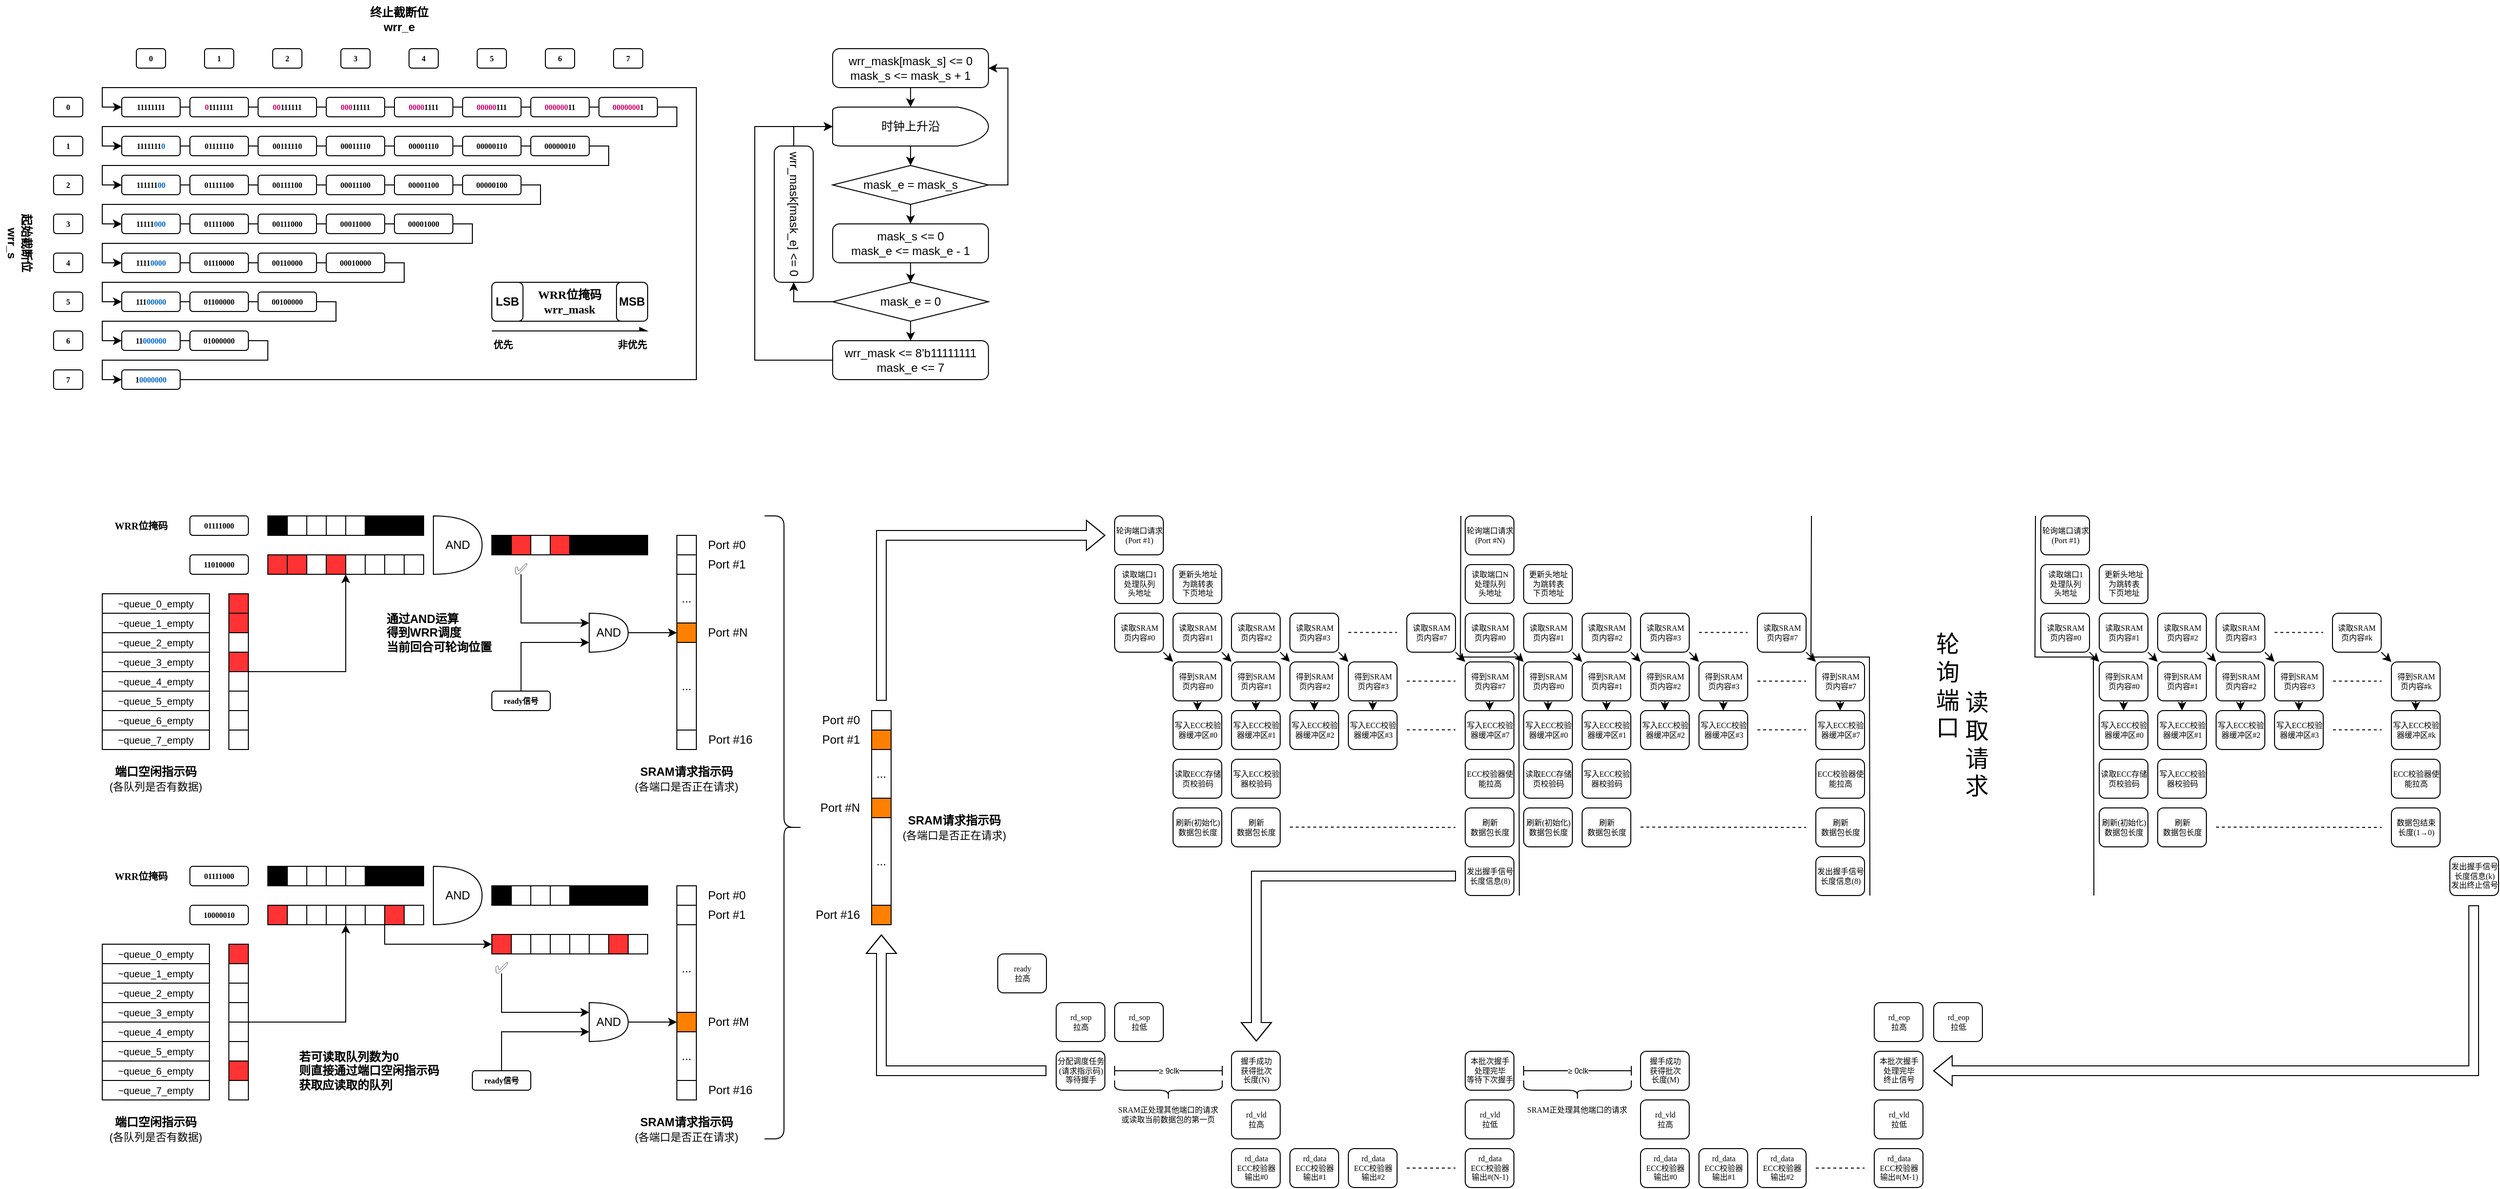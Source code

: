 <mxfile version="24.2.5" type="device">
  <diagram name="Page-1" id="74e2e168-ea6b-b213-b513-2b3c1d86103e">
    <mxGraphModel dx="3098" dy="1398" grid="1" gridSize="10" guides="1" tooltips="1" connect="1" arrows="1" fold="1" page="1" pageScale="1" pageWidth="4681" pageHeight="3300" background="none" math="0" shadow="0">
      <root>
        <mxCell id="0" />
        <mxCell id="1" parent="0" />
        <mxCell id="uO17ehAxNxv0Zf3d8ahg-2" value="" style="edgeStyle=orthogonalEdgeStyle;rounded=0;orthogonalLoop=1;jettySize=auto;html=1;exitX=0.75;exitY=1;exitDx=0;exitDy=0;entryX=0;entryY=0.25;entryDx=0;entryDy=0;fontFamily=Helvetica;fontSize=12;fontColor=default;entryPerimeter=0;" parent="1" source="uO17ehAxNxv0Zf3d8ahg-129" target="uO17ehAxNxv0Zf3d8ahg-272" edge="1">
          <mxGeometry relative="1" as="geometry" />
        </mxCell>
        <mxCell id="uO17ehAxNxv0Zf3d8ahg-3" value="" style="endArrow=none;html=1;rounded=0;entryX=0;entryY=0.5;entryDx=0;entryDy=0;exitX=1;exitY=0.5;exitDx=0;exitDy=0;fontStyle=1" parent="1" source="uO17ehAxNxv0Zf3d8ahg-45" target="uO17ehAxNxv0Zf3d8ahg-44" edge="1">
          <mxGeometry width="50" height="50" relative="1" as="geometry">
            <mxPoint x="60" y="330" as="sourcePoint" />
            <mxPoint x="380" y="380" as="targetPoint" />
          </mxGeometry>
        </mxCell>
        <mxCell id="uO17ehAxNxv0Zf3d8ahg-4" value="" style="endArrow=none;html=1;rounded=0;entryX=0;entryY=0.5;entryDx=0;entryDy=0;exitX=1;exitY=0.5;exitDx=0;exitDy=0;fontStyle=1" parent="1" source="uO17ehAxNxv0Zf3d8ahg-43" target="uO17ehAxNxv0Zf3d8ahg-42" edge="1">
          <mxGeometry width="50" height="50" relative="1" as="geometry">
            <mxPoint x="130" y="330" as="sourcePoint" />
            <mxPoint x="450" y="340" as="targetPoint" />
          </mxGeometry>
        </mxCell>
        <mxCell id="uO17ehAxNxv0Zf3d8ahg-5" value="" style="endArrow=none;html=1;rounded=0;exitX=1;exitY=0.5;exitDx=0;exitDy=0;entryX=0;entryY=0.5;entryDx=0;entryDy=0;fontStyle=1" parent="1" source="uO17ehAxNxv0Zf3d8ahg-40" target="uO17ehAxNxv0Zf3d8ahg-39" edge="1">
          <mxGeometry width="50" height="50" relative="1" as="geometry">
            <mxPoint x="200" y="330" as="sourcePoint" />
            <mxPoint x="520" y="300" as="targetPoint" />
          </mxGeometry>
        </mxCell>
        <mxCell id="uO17ehAxNxv0Zf3d8ahg-6" value="" style="endArrow=none;html=1;rounded=0;exitX=1;exitY=0.5;exitDx=0;exitDy=0;entryX=0;entryY=0.5;entryDx=0;entryDy=0;fontStyle=1" parent="1" source="uO17ehAxNxv0Zf3d8ahg-36" target="uO17ehAxNxv0Zf3d8ahg-35" edge="1">
          <mxGeometry width="50" height="50" relative="1" as="geometry">
            <mxPoint x="270" y="330" as="sourcePoint" />
            <mxPoint x="590" y="260" as="targetPoint" />
          </mxGeometry>
        </mxCell>
        <mxCell id="uO17ehAxNxv0Zf3d8ahg-7" value="" style="endArrow=none;html=1;rounded=0;exitX=1;exitY=0.5;exitDx=0;exitDy=0;entryX=0;entryY=0.5;entryDx=0;entryDy=0;fontStyle=1" parent="1" source="uO17ehAxNxv0Zf3d8ahg-31" target="uO17ehAxNxv0Zf3d8ahg-30" edge="1">
          <mxGeometry width="50" height="50" relative="1" as="geometry">
            <mxPoint x="340" y="330" as="sourcePoint" />
            <mxPoint x="660" y="220" as="targetPoint" />
          </mxGeometry>
        </mxCell>
        <mxCell id="uO17ehAxNxv0Zf3d8ahg-8" value="" style="endArrow=none;html=1;rounded=0;exitX=1;exitY=0.5;exitDx=0;exitDy=0;entryX=0;entryY=0.5;entryDx=0;entryDy=0;fontStyle=1" parent="1" source="uO17ehAxNxv0Zf3d8ahg-19" target="uO17ehAxNxv0Zf3d8ahg-25" edge="1">
          <mxGeometry width="50" height="50" relative="1" as="geometry">
            <mxPoint x="410" y="330" as="sourcePoint" />
            <mxPoint x="730" y="180" as="targetPoint" />
          </mxGeometry>
        </mxCell>
        <mxCell id="uO17ehAxNxv0Zf3d8ahg-9" value="" style="endArrow=none;html=1;rounded=0;exitX=1;exitY=0.5;exitDx=0;exitDy=0;entryX=0;entryY=0.5;entryDx=0;entryDy=0;fontStyle=1" parent="1" source="uO17ehAxNxv0Zf3d8ahg-11" target="uO17ehAxNxv0Zf3d8ahg-18" edge="1">
          <mxGeometry width="50" height="50" relative="1" as="geometry">
            <mxPoint x="480" y="330" as="sourcePoint" />
            <mxPoint x="800" y="140" as="targetPoint" />
          </mxGeometry>
        </mxCell>
        <mxCell id="uO17ehAxNxv0Zf3d8ahg-10" value="ready&lt;br&gt;拉高" style="rounded=1;whiteSpace=wrap;html=1;shadow=0;labelBackgroundColor=none;strokeWidth=1;fontFamily=Verdana;fontSize=8;align=center;" parent="1" vertex="1">
          <mxGeometry x="1139.5" y="1010" width="50" height="40" as="geometry" />
        </mxCell>
        <mxCell id="uO17ehAxNxv0Zf3d8ahg-11" value="11111111" style="rounded=1;whiteSpace=wrap;html=1;shadow=0;labelBackgroundColor=none;strokeWidth=1;fontFamily=Verdana;fontSize=8;align=center;fontStyle=1" parent="1" vertex="1">
          <mxGeometry x="240" y="130" width="60" height="20" as="geometry" />
        </mxCell>
        <mxCell id="uO17ehAxNxv0Zf3d8ahg-12" value="&lt;font color=&quot;#cc0066&quot;&gt;0&lt;/font&gt;1111111" style="rounded=1;whiteSpace=wrap;html=1;shadow=0;labelBackgroundColor=none;strokeWidth=1;fontFamily=Verdana;fontSize=8;align=center;fontStyle=1" parent="1" vertex="1">
          <mxGeometry x="310" y="130" width="60" height="20" as="geometry" />
        </mxCell>
        <mxCell id="uO17ehAxNxv0Zf3d8ahg-13" value="&lt;font color=&quot;#cc0066&quot;&gt;00&lt;/font&gt;111111" style="rounded=1;whiteSpace=wrap;html=1;shadow=0;labelBackgroundColor=none;strokeWidth=1;fontFamily=Verdana;fontSize=8;align=center;fontStyle=1" parent="1" vertex="1">
          <mxGeometry x="380" y="130" width="60" height="20" as="geometry" />
        </mxCell>
        <mxCell id="uO17ehAxNxv0Zf3d8ahg-14" value="&lt;font color=&quot;#cc0066&quot;&gt;000&lt;/font&gt;11111" style="rounded=1;whiteSpace=wrap;html=1;shadow=0;labelBackgroundColor=none;strokeWidth=1;fontFamily=Verdana;fontSize=8;align=center;fontStyle=1" parent="1" vertex="1">
          <mxGeometry x="450" y="130" width="60" height="20" as="geometry" />
        </mxCell>
        <mxCell id="uO17ehAxNxv0Zf3d8ahg-15" value="&lt;font color=&quot;#cc0066&quot;&gt;0000&lt;/font&gt;1111" style="rounded=1;whiteSpace=wrap;html=1;shadow=0;labelBackgroundColor=none;strokeWidth=1;fontFamily=Verdana;fontSize=8;align=center;fontStyle=1" parent="1" vertex="1">
          <mxGeometry x="520" y="130" width="60" height="20" as="geometry" />
        </mxCell>
        <mxCell id="uO17ehAxNxv0Zf3d8ahg-16" value="&lt;font color=&quot;#cc0066&quot;&gt;00000&lt;/font&gt;111" style="rounded=1;whiteSpace=wrap;html=1;shadow=0;labelBackgroundColor=none;strokeWidth=1;fontFamily=Verdana;fontSize=8;align=center;fontStyle=1" parent="1" vertex="1">
          <mxGeometry x="590" y="130" width="60" height="20" as="geometry" />
        </mxCell>
        <mxCell id="uO17ehAxNxv0Zf3d8ahg-17" value="&lt;font color=&quot;#cc0066&quot;&gt;000000&lt;/font&gt;11" style="rounded=1;whiteSpace=wrap;html=1;shadow=0;labelBackgroundColor=none;strokeWidth=1;fontFamily=Verdana;fontSize=8;align=center;fontStyle=1" parent="1" vertex="1">
          <mxGeometry x="660" y="130" width="60" height="20" as="geometry" />
        </mxCell>
        <mxCell id="uO17ehAxNxv0Zf3d8ahg-18" value="&lt;font color=&quot;#cc0066&quot;&gt;0000000&lt;/font&gt;1" style="rounded=1;whiteSpace=wrap;html=1;shadow=0;labelBackgroundColor=none;strokeWidth=1;fontFamily=Verdana;fontSize=8;align=center;fontStyle=1" parent="1" vertex="1">
          <mxGeometry x="730" y="130" width="60" height="20" as="geometry" />
        </mxCell>
        <mxCell id="uO17ehAxNxv0Zf3d8ahg-19" value="1111111&lt;font color=&quot;#0066cc&quot;&gt;0&lt;/font&gt;" style="rounded=1;whiteSpace=wrap;html=1;shadow=0;labelBackgroundColor=none;strokeWidth=1;fontFamily=Verdana;fontSize=8;align=center;fontStyle=1" parent="1" vertex="1">
          <mxGeometry x="240" y="170" width="60" height="20" as="geometry" />
        </mxCell>
        <mxCell id="uO17ehAxNxv0Zf3d8ahg-20" value="01111110" style="rounded=1;whiteSpace=wrap;html=1;shadow=0;labelBackgroundColor=none;strokeWidth=1;fontFamily=Verdana;fontSize=8;align=center;fontStyle=1" parent="1" vertex="1">
          <mxGeometry x="310" y="170" width="60" height="20" as="geometry" />
        </mxCell>
        <mxCell id="uO17ehAxNxv0Zf3d8ahg-21" value="00111110" style="rounded=1;whiteSpace=wrap;html=1;shadow=0;labelBackgroundColor=none;strokeWidth=1;fontFamily=Verdana;fontSize=8;align=center;fontStyle=1" parent="1" vertex="1">
          <mxGeometry x="380" y="170" width="60" height="20" as="geometry" />
        </mxCell>
        <mxCell id="uO17ehAxNxv0Zf3d8ahg-22" value="00011110" style="rounded=1;whiteSpace=wrap;html=1;shadow=0;labelBackgroundColor=none;strokeWidth=1;fontFamily=Verdana;fontSize=8;align=center;fontStyle=1" parent="1" vertex="1">
          <mxGeometry x="450" y="170" width="60" height="20" as="geometry" />
        </mxCell>
        <mxCell id="uO17ehAxNxv0Zf3d8ahg-23" value="00001110" style="rounded=1;whiteSpace=wrap;html=1;shadow=0;labelBackgroundColor=none;strokeWidth=1;fontFamily=Verdana;fontSize=8;align=center;fontStyle=1" parent="1" vertex="1">
          <mxGeometry x="520" y="170" width="60" height="20" as="geometry" />
        </mxCell>
        <mxCell id="uO17ehAxNxv0Zf3d8ahg-24" value="00000110" style="rounded=1;whiteSpace=wrap;html=1;shadow=0;labelBackgroundColor=none;strokeWidth=1;fontFamily=Verdana;fontSize=8;align=center;fontStyle=1" parent="1" vertex="1">
          <mxGeometry x="590" y="170" width="60" height="20" as="geometry" />
        </mxCell>
        <mxCell id="uO17ehAxNxv0Zf3d8ahg-25" value="00000010" style="rounded=1;whiteSpace=wrap;html=1;shadow=0;labelBackgroundColor=none;strokeWidth=1;fontFamily=Verdana;fontSize=8;align=center;fontStyle=1" parent="1" vertex="1">
          <mxGeometry x="660" y="170" width="60" height="20" as="geometry" />
        </mxCell>
        <mxCell id="uO17ehAxNxv0Zf3d8ahg-26" value="01111100" style="rounded=1;whiteSpace=wrap;html=1;shadow=0;labelBackgroundColor=none;strokeWidth=1;fontFamily=Verdana;fontSize=8;align=center;fontStyle=1" parent="1" vertex="1">
          <mxGeometry x="310" y="210" width="60" height="20" as="geometry" />
        </mxCell>
        <mxCell id="uO17ehAxNxv0Zf3d8ahg-27" value="00111100" style="rounded=1;whiteSpace=wrap;html=1;shadow=0;labelBackgroundColor=none;strokeWidth=1;fontFamily=Verdana;fontSize=8;align=center;fontStyle=1" parent="1" vertex="1">
          <mxGeometry x="380" y="210" width="60" height="20" as="geometry" />
        </mxCell>
        <mxCell id="uO17ehAxNxv0Zf3d8ahg-28" value="00011100" style="rounded=1;whiteSpace=wrap;html=1;shadow=0;labelBackgroundColor=none;strokeWidth=1;fontFamily=Verdana;fontSize=8;align=center;fontStyle=1" parent="1" vertex="1">
          <mxGeometry x="450" y="210" width="60" height="20" as="geometry" />
        </mxCell>
        <mxCell id="uO17ehAxNxv0Zf3d8ahg-29" value="00001100" style="rounded=1;whiteSpace=wrap;html=1;shadow=0;labelBackgroundColor=none;strokeWidth=1;fontFamily=Verdana;fontSize=8;align=center;fontStyle=1" parent="1" vertex="1">
          <mxGeometry x="520" y="210" width="60" height="20" as="geometry" />
        </mxCell>
        <mxCell id="uO17ehAxNxv0Zf3d8ahg-30" value="00000100" style="rounded=1;whiteSpace=wrap;html=1;shadow=0;labelBackgroundColor=none;strokeWidth=1;fontFamily=Verdana;fontSize=8;align=center;fontStyle=1" parent="1" vertex="1">
          <mxGeometry x="590" y="210" width="60" height="20" as="geometry" />
        </mxCell>
        <mxCell id="uO17ehAxNxv0Zf3d8ahg-31" value="111111&lt;font color=&quot;#0066cc&quot;&gt;00&lt;/font&gt;" style="rounded=1;whiteSpace=wrap;html=1;shadow=0;labelBackgroundColor=none;strokeWidth=1;fontFamily=Verdana;fontSize=8;align=center;fontStyle=1" parent="1" vertex="1">
          <mxGeometry x="240" y="210" width="60" height="20" as="geometry" />
        </mxCell>
        <mxCell id="uO17ehAxNxv0Zf3d8ahg-32" value="01111000" style="rounded=1;whiteSpace=wrap;html=1;shadow=0;labelBackgroundColor=none;strokeWidth=1;fontFamily=Verdana;fontSize=8;align=center;fontStyle=1" parent="1" vertex="1">
          <mxGeometry x="310" y="250" width="60" height="20" as="geometry" />
        </mxCell>
        <mxCell id="uO17ehAxNxv0Zf3d8ahg-33" value="00111000" style="rounded=1;whiteSpace=wrap;html=1;shadow=0;labelBackgroundColor=none;strokeWidth=1;fontFamily=Verdana;fontSize=8;align=center;fontStyle=1" parent="1" vertex="1">
          <mxGeometry x="380" y="250" width="60" height="20" as="geometry" />
        </mxCell>
        <mxCell id="uO17ehAxNxv0Zf3d8ahg-34" value="00011000" style="rounded=1;whiteSpace=wrap;html=1;shadow=0;labelBackgroundColor=none;strokeWidth=1;fontFamily=Verdana;fontSize=8;align=center;fontStyle=1" parent="1" vertex="1">
          <mxGeometry x="450" y="250" width="60" height="20" as="geometry" />
        </mxCell>
        <mxCell id="uO17ehAxNxv0Zf3d8ahg-35" value="00001000" style="rounded=1;whiteSpace=wrap;html=1;shadow=0;labelBackgroundColor=none;strokeWidth=1;fontFamily=Verdana;fontSize=8;align=center;fontStyle=1" parent="1" vertex="1">
          <mxGeometry x="520" y="250" width="60" height="20" as="geometry" />
        </mxCell>
        <mxCell id="uO17ehAxNxv0Zf3d8ahg-36" value="11111&lt;font color=&quot;#0066cc&quot;&gt;000&lt;/font&gt;" style="rounded=1;whiteSpace=wrap;html=1;shadow=0;labelBackgroundColor=none;strokeWidth=1;fontFamily=Verdana;fontSize=8;align=center;fontStyle=1" parent="1" vertex="1">
          <mxGeometry x="240" y="250" width="60" height="20" as="geometry" />
        </mxCell>
        <mxCell id="uO17ehAxNxv0Zf3d8ahg-37" value="01110000" style="rounded=1;whiteSpace=wrap;html=1;shadow=0;labelBackgroundColor=none;strokeWidth=1;fontFamily=Verdana;fontSize=8;align=center;fontStyle=1" parent="1" vertex="1">
          <mxGeometry x="310" y="290" width="60" height="20" as="geometry" />
        </mxCell>
        <mxCell id="uO17ehAxNxv0Zf3d8ahg-38" value="00110000" style="rounded=1;whiteSpace=wrap;html=1;shadow=0;labelBackgroundColor=none;strokeWidth=1;fontFamily=Verdana;fontSize=8;align=center;fontStyle=1" parent="1" vertex="1">
          <mxGeometry x="380" y="290" width="60" height="20" as="geometry" />
        </mxCell>
        <mxCell id="uO17ehAxNxv0Zf3d8ahg-39" value="00010000" style="rounded=1;whiteSpace=wrap;html=1;shadow=0;labelBackgroundColor=none;strokeWidth=1;fontFamily=Verdana;fontSize=8;align=center;fontStyle=1" parent="1" vertex="1">
          <mxGeometry x="450" y="290" width="60" height="20" as="geometry" />
        </mxCell>
        <mxCell id="uO17ehAxNxv0Zf3d8ahg-40" value="1111&lt;font color=&quot;#0066cc&quot;&gt;0000&lt;/font&gt;" style="rounded=1;whiteSpace=wrap;html=1;shadow=0;labelBackgroundColor=none;strokeWidth=1;fontFamily=Verdana;fontSize=8;align=center;fontStyle=1" parent="1" vertex="1">
          <mxGeometry x="240" y="290" width="60" height="20" as="geometry" />
        </mxCell>
        <mxCell id="uO17ehAxNxv0Zf3d8ahg-41" value="01100000" style="rounded=1;whiteSpace=wrap;html=1;shadow=0;labelBackgroundColor=none;strokeWidth=1;fontFamily=Verdana;fontSize=8;align=center;fontStyle=1" parent="1" vertex="1">
          <mxGeometry x="310" y="330" width="60" height="20" as="geometry" />
        </mxCell>
        <mxCell id="uO17ehAxNxv0Zf3d8ahg-42" value="00100000" style="rounded=1;whiteSpace=wrap;html=1;shadow=0;labelBackgroundColor=none;strokeWidth=1;fontFamily=Verdana;fontSize=8;align=center;fontStyle=1" parent="1" vertex="1">
          <mxGeometry x="380" y="330" width="60" height="20" as="geometry" />
        </mxCell>
        <mxCell id="uO17ehAxNxv0Zf3d8ahg-43" value="111&lt;font color=&quot;#0066cc&quot;&gt;00000&lt;/font&gt;" style="rounded=1;whiteSpace=wrap;html=1;shadow=0;labelBackgroundColor=none;strokeWidth=1;fontFamily=Verdana;fontSize=8;align=center;fontStyle=1" parent="1" vertex="1">
          <mxGeometry x="240" y="330" width="60" height="20" as="geometry" />
        </mxCell>
        <mxCell id="uO17ehAxNxv0Zf3d8ahg-44" value="01000000" style="rounded=1;whiteSpace=wrap;html=1;shadow=0;labelBackgroundColor=none;strokeWidth=1;fontFamily=Verdana;fontSize=8;align=center;fontStyle=1" parent="1" vertex="1">
          <mxGeometry x="310" y="370" width="60" height="20" as="geometry" />
        </mxCell>
        <mxCell id="uO17ehAxNxv0Zf3d8ahg-45" value="11&lt;font color=&quot;#0066cc&quot;&gt;000000&lt;/font&gt;" style="rounded=1;whiteSpace=wrap;html=1;shadow=0;labelBackgroundColor=none;strokeWidth=1;fontFamily=Verdana;fontSize=8;align=center;fontStyle=1" parent="1" vertex="1">
          <mxGeometry x="240" y="370" width="60" height="20" as="geometry" />
        </mxCell>
        <mxCell id="uO17ehAxNxv0Zf3d8ahg-46" style="edgeStyle=orthogonalEdgeStyle;rounded=0;orthogonalLoop=1;jettySize=auto;html=1;exitX=1;exitY=0.5;exitDx=0;exitDy=0;entryX=0;entryY=0.5;entryDx=0;entryDy=0;" parent="1" source="uO17ehAxNxv0Zf3d8ahg-87" target="uO17ehAxNxv0Zf3d8ahg-11" edge="1">
          <mxGeometry relative="1" as="geometry">
            <Array as="points">
              <mxPoint x="830" y="420" />
              <mxPoint x="830" y="120" />
              <mxPoint x="220" y="120" />
              <mxPoint x="220" y="140" />
            </Array>
          </mxGeometry>
        </mxCell>
        <mxCell id="uO17ehAxNxv0Zf3d8ahg-47" value="" style="endArrow=classic;html=1;rounded=0;exitX=1;exitY=0.5;exitDx=0;exitDy=0;entryX=0;entryY=0.5;entryDx=0;entryDy=0;fontStyle=1" parent="1" source="uO17ehAxNxv0Zf3d8ahg-18" target="uO17ehAxNxv0Zf3d8ahg-19" edge="1">
          <mxGeometry width="50" height="50" relative="1" as="geometry">
            <mxPoint x="860" y="140" as="sourcePoint" />
            <mxPoint x="530" y="230" as="targetPoint" />
            <Array as="points">
              <mxPoint x="810" y="140" />
              <mxPoint x="810" y="160" />
              <mxPoint x="220" y="160" />
              <mxPoint x="220" y="180" />
            </Array>
          </mxGeometry>
        </mxCell>
        <mxCell id="uO17ehAxNxv0Zf3d8ahg-48" value="" style="endArrow=classic;html=1;rounded=0;entryX=0;entryY=0.5;entryDx=0;entryDy=0;exitX=1;exitY=0.5;exitDx=0;exitDy=0;fontStyle=1" parent="1" source="uO17ehAxNxv0Zf3d8ahg-25" target="uO17ehAxNxv0Zf3d8ahg-31" edge="1">
          <mxGeometry width="50" height="50" relative="1" as="geometry">
            <mxPoint x="860" y="180" as="sourcePoint" />
            <mxPoint x="310" y="220" as="targetPoint" />
            <Array as="points">
              <mxPoint x="740" y="180" />
              <mxPoint x="740" y="200" />
              <mxPoint x="220" y="200" />
              <mxPoint x="220" y="220" />
            </Array>
          </mxGeometry>
        </mxCell>
        <mxCell id="uO17ehAxNxv0Zf3d8ahg-49" value="" style="endArrow=classic;html=1;rounded=0;exitX=1;exitY=0.5;exitDx=0;exitDy=0;entryX=0;entryY=0.5;entryDx=0;entryDy=0;fontStyle=1" parent="1" source="uO17ehAxNxv0Zf3d8ahg-30" target="uO17ehAxNxv0Zf3d8ahg-36" edge="1">
          <mxGeometry width="50" height="50" relative="1" as="geometry">
            <mxPoint x="860" y="220" as="sourcePoint" />
            <mxPoint x="530" y="230" as="targetPoint" />
            <Array as="points">
              <mxPoint x="670" y="220" />
              <mxPoint x="670" y="240" />
              <mxPoint x="220" y="240" />
              <mxPoint x="220" y="260" />
            </Array>
          </mxGeometry>
        </mxCell>
        <mxCell id="uO17ehAxNxv0Zf3d8ahg-50" value="" style="endArrow=classic;html=1;rounded=0;entryX=0;entryY=0.5;entryDx=0;entryDy=0;exitX=1;exitY=0.5;exitDx=0;exitDy=0;fontStyle=1" parent="1" source="uO17ehAxNxv0Zf3d8ahg-44" target="uO17ehAxNxv0Zf3d8ahg-87" edge="1">
          <mxGeometry width="50" height="50" relative="1" as="geometry">
            <mxPoint x="860" y="380" as="sourcePoint" />
            <mxPoint x="530" y="230" as="targetPoint" />
            <Array as="points">
              <mxPoint x="390" y="380" />
              <mxPoint x="390" y="400" />
              <mxPoint x="220" y="400" />
              <mxPoint x="220" y="420" />
            </Array>
          </mxGeometry>
        </mxCell>
        <mxCell id="uO17ehAxNxv0Zf3d8ahg-51" value="" style="endArrow=classic;html=1;rounded=0;entryX=0;entryY=0.5;entryDx=0;entryDy=0;exitX=1;exitY=0.5;exitDx=0;exitDy=0;fontStyle=1" parent="1" source="uO17ehAxNxv0Zf3d8ahg-42" target="uO17ehAxNxv0Zf3d8ahg-45" edge="1">
          <mxGeometry width="50" height="50" relative="1" as="geometry">
            <mxPoint x="860" y="340" as="sourcePoint" />
            <mxPoint x="530" y="230" as="targetPoint" />
            <Array as="points">
              <mxPoint x="460" y="340" />
              <mxPoint x="460" y="360" />
              <mxPoint x="220" y="360" />
              <mxPoint x="220" y="380" />
            </Array>
          </mxGeometry>
        </mxCell>
        <mxCell id="uO17ehAxNxv0Zf3d8ahg-52" value="" style="endArrow=classic;html=1;rounded=0;entryX=0;entryY=0.5;entryDx=0;entryDy=0;exitX=1;exitY=0.5;exitDx=0;exitDy=0;fontStyle=1" parent="1" source="uO17ehAxNxv0Zf3d8ahg-39" target="uO17ehAxNxv0Zf3d8ahg-43" edge="1">
          <mxGeometry width="50" height="50" relative="1" as="geometry">
            <mxPoint x="860" y="300" as="sourcePoint" />
            <mxPoint x="530" y="230" as="targetPoint" />
            <Array as="points">
              <mxPoint x="530" y="300" />
              <mxPoint x="530" y="320" />
              <mxPoint x="220" y="320" />
              <mxPoint x="220" y="340" />
            </Array>
          </mxGeometry>
        </mxCell>
        <mxCell id="uO17ehAxNxv0Zf3d8ahg-53" value="" style="endArrow=classic;html=1;rounded=0;entryX=0;entryY=0.5;entryDx=0;entryDy=0;exitX=1;exitY=0.5;exitDx=0;exitDy=0;fontStyle=1" parent="1" source="uO17ehAxNxv0Zf3d8ahg-35" target="uO17ehAxNxv0Zf3d8ahg-40" edge="1">
          <mxGeometry width="50" height="50" relative="1" as="geometry">
            <mxPoint x="860" y="260" as="sourcePoint" />
            <mxPoint x="530" y="230" as="targetPoint" />
            <Array as="points">
              <mxPoint x="600" y="260" />
              <mxPoint x="600" y="280" />
              <mxPoint x="220" y="280" />
              <mxPoint x="220" y="300" />
            </Array>
          </mxGeometry>
        </mxCell>
        <mxCell id="uO17ehAxNxv0Zf3d8ahg-54" value="0" style="rounded=1;whiteSpace=wrap;html=1;shadow=0;labelBackgroundColor=none;strokeWidth=1;fontFamily=Verdana;fontSize=8;align=center;fontStyle=1" parent="1" vertex="1">
          <mxGeometry x="170" y="130" width="30" height="20" as="geometry" />
        </mxCell>
        <mxCell id="uO17ehAxNxv0Zf3d8ahg-55" value="1" style="rounded=1;whiteSpace=wrap;html=1;shadow=0;labelBackgroundColor=none;strokeWidth=1;fontFamily=Verdana;fontSize=8;align=center;fontStyle=1" parent="1" vertex="1">
          <mxGeometry x="170" y="170" width="30" height="20" as="geometry" />
        </mxCell>
        <mxCell id="uO17ehAxNxv0Zf3d8ahg-56" value="2" style="rounded=1;whiteSpace=wrap;html=1;shadow=0;labelBackgroundColor=none;strokeWidth=1;fontFamily=Verdana;fontSize=8;align=center;fontStyle=1" parent="1" vertex="1">
          <mxGeometry x="170" y="210" width="30" height="20" as="geometry" />
        </mxCell>
        <mxCell id="uO17ehAxNxv0Zf3d8ahg-57" value="3" style="rounded=1;whiteSpace=wrap;html=1;shadow=0;labelBackgroundColor=none;strokeWidth=1;fontFamily=Verdana;fontSize=8;align=center;fontStyle=1" parent="1" vertex="1">
          <mxGeometry x="170" y="250" width="30" height="20" as="geometry" />
        </mxCell>
        <mxCell id="uO17ehAxNxv0Zf3d8ahg-58" value="4" style="rounded=1;whiteSpace=wrap;html=1;shadow=0;labelBackgroundColor=none;strokeWidth=1;fontFamily=Verdana;fontSize=8;align=center;fontStyle=1" parent="1" vertex="1">
          <mxGeometry x="170" y="290" width="30" height="20" as="geometry" />
        </mxCell>
        <mxCell id="uO17ehAxNxv0Zf3d8ahg-59" value="5" style="rounded=1;whiteSpace=wrap;html=1;shadow=0;labelBackgroundColor=none;strokeWidth=1;fontFamily=Verdana;fontSize=8;align=center;fontStyle=1" parent="1" vertex="1">
          <mxGeometry x="170" y="330" width="30" height="20" as="geometry" />
        </mxCell>
        <mxCell id="uO17ehAxNxv0Zf3d8ahg-60" value="6" style="rounded=1;whiteSpace=wrap;html=1;shadow=0;labelBackgroundColor=none;strokeWidth=1;fontFamily=Verdana;fontSize=8;align=center;fontStyle=1" parent="1" vertex="1">
          <mxGeometry x="170" y="370" width="30" height="20" as="geometry" />
        </mxCell>
        <mxCell id="uO17ehAxNxv0Zf3d8ahg-61" value="7" style="rounded=1;whiteSpace=wrap;html=1;shadow=0;labelBackgroundColor=none;strokeWidth=1;fontFamily=Verdana;fontSize=8;align=center;fontStyle=1" parent="1" vertex="1">
          <mxGeometry x="170" y="410" width="30" height="20" as="geometry" />
        </mxCell>
        <mxCell id="uO17ehAxNxv0Zf3d8ahg-62" value="" style="endArrow=none;dashed=1;html=1;rounded=0;exitX=1;exitY=0.5;exitDx=0;exitDy=0;fontStyle=1" parent="1" source="uO17ehAxNxv0Zf3d8ahg-87" edge="1">
          <mxGeometry width="50" height="50" relative="1" as="geometry">
            <mxPoint x="210" y="419.77" as="sourcePoint" />
            <mxPoint x="710" y="420" as="targetPoint" />
          </mxGeometry>
        </mxCell>
        <mxCell id="uO17ehAxNxv0Zf3d8ahg-63" style="edgeStyle=orthogonalEdgeStyle;rounded=0;orthogonalLoop=1;jettySize=auto;html=1;exitX=1;exitY=0.5;exitDx=0;exitDy=0;exitPerimeter=0;entryX=1;entryY=0.5;entryDx=0;entryDy=0;fontFamily=Helvetica;fontSize=12;fontColor=default;" parent="1" source="uO17ehAxNxv0Zf3d8ahg-65" target="uO17ehAxNxv0Zf3d8ahg-67" edge="1">
          <mxGeometry relative="1" as="geometry" />
        </mxCell>
        <mxCell id="uO17ehAxNxv0Zf3d8ahg-64" style="edgeStyle=orthogonalEdgeStyle;rounded=0;orthogonalLoop=1;jettySize=auto;html=1;exitX=0.5;exitY=1;exitDx=0;exitDy=0;exitPerimeter=0;entryX=0.5;entryY=0;entryDx=0;entryDy=0;fontFamily=Helvetica;fontSize=12;fontColor=default;" parent="1" source="uO17ehAxNxv0Zf3d8ahg-65" target="uO17ehAxNxv0Zf3d8ahg-70" edge="1">
          <mxGeometry relative="1" as="geometry" />
        </mxCell>
        <mxCell id="uO17ehAxNxv0Zf3d8ahg-65" value="mask_e = mask_s" style="strokeWidth=1;html=1;shape=mxgraph.flowchart.decision;whiteSpace=wrap;" parent="1" vertex="1">
          <mxGeometry x="969.94" y="200" width="160" height="40" as="geometry" />
        </mxCell>
        <mxCell id="uO17ehAxNxv0Zf3d8ahg-66" value="时钟上升沿" style="strokeWidth=1;html=1;shape=mxgraph.flowchart.delay;whiteSpace=wrap;strokeColor=default;align=center;verticalAlign=middle;fontFamily=Helvetica;fontSize=12;fontColor=default;fillColor=default;" parent="1" vertex="1">
          <mxGeometry x="969.94" y="140" width="160" height="40" as="geometry" />
        </mxCell>
        <mxCell id="uO17ehAxNxv0Zf3d8ahg-67" value="wrr_mask[mask_s] &amp;lt;= 0&lt;br&gt;mask_s &amp;lt;= mask_s + 1" style="rounded=1;whiteSpace=wrap;html=1;absoluteArcSize=1;arcSize=14;strokeWidth=1;strokeColor=default;align=center;verticalAlign=middle;fontFamily=Helvetica;fontSize=12;fontColor=default;fillColor=default;" parent="1" vertex="1">
          <mxGeometry x="969.94" y="80" width="160" height="40" as="geometry" />
        </mxCell>
        <mxCell id="uO17ehAxNxv0Zf3d8ahg-68" value="" style="edgeStyle=orthogonalEdgeStyle;rounded=0;orthogonalLoop=1;jettySize=auto;html=1;fontFamily=Helvetica;fontSize=12;fontColor=default;exitX=0.5;exitY=1;exitDx=0;exitDy=0;" parent="1" source="uO17ehAxNxv0Zf3d8ahg-67" edge="1">
          <mxGeometry relative="1" as="geometry">
            <mxPoint x="1049.94" y="120" as="sourcePoint" />
            <mxPoint x="1049.94" y="140" as="targetPoint" />
          </mxGeometry>
        </mxCell>
        <mxCell id="uO17ehAxNxv0Zf3d8ahg-69" style="edgeStyle=orthogonalEdgeStyle;rounded=0;orthogonalLoop=1;jettySize=auto;html=1;exitX=0.5;exitY=1;exitDx=0;exitDy=0;exitPerimeter=0;entryX=0.5;entryY=0;entryDx=0;entryDy=0;entryPerimeter=0;fontFamily=Helvetica;fontSize=12;fontColor=default;" parent="1" source="uO17ehAxNxv0Zf3d8ahg-66" target="uO17ehAxNxv0Zf3d8ahg-65" edge="1">
          <mxGeometry relative="1" as="geometry" />
        </mxCell>
        <mxCell id="uO17ehAxNxv0Zf3d8ahg-70" value="mask_s &amp;lt;= 0&lt;br&gt;mask_e &amp;lt;= mask_e - 1" style="rounded=1;whiteSpace=wrap;html=1;absoluteArcSize=1;arcSize=14;strokeWidth=1;strokeColor=default;align=center;verticalAlign=middle;fontFamily=Helvetica;fontSize=12;fontColor=default;fillColor=default;" parent="1" vertex="1">
          <mxGeometry x="969.94" y="260" width="160" height="40" as="geometry" />
        </mxCell>
        <mxCell id="uO17ehAxNxv0Zf3d8ahg-71" style="edgeStyle=orthogonalEdgeStyle;rounded=0;orthogonalLoop=1;jettySize=auto;html=1;exitX=0.5;exitY=1;exitDx=0;exitDy=0;exitPerimeter=0;entryX=0.5;entryY=0;entryDx=0;entryDy=0;fontFamily=Helvetica;fontSize=12;fontColor=default;" parent="1" source="uO17ehAxNxv0Zf3d8ahg-73" target="uO17ehAxNxv0Zf3d8ahg-74" edge="1">
          <mxGeometry relative="1" as="geometry" />
        </mxCell>
        <mxCell id="uO17ehAxNxv0Zf3d8ahg-72" style="edgeStyle=orthogonalEdgeStyle;rounded=0;orthogonalLoop=1;jettySize=auto;html=1;exitX=0;exitY=0.5;exitDx=0;exitDy=0;exitPerimeter=0;entryX=1;entryY=0.5;entryDx=0;entryDy=0;fontFamily=Helvetica;fontSize=12;fontColor=default;" parent="1" source="uO17ehAxNxv0Zf3d8ahg-73" target="uO17ehAxNxv0Zf3d8ahg-79" edge="1">
          <mxGeometry relative="1" as="geometry" />
        </mxCell>
        <mxCell id="uO17ehAxNxv0Zf3d8ahg-73" value="mask_e = 0" style="strokeWidth=1;html=1;shape=mxgraph.flowchart.decision;whiteSpace=wrap;" parent="1" vertex="1">
          <mxGeometry x="969.94" y="320" width="160" height="40" as="geometry" />
        </mxCell>
        <mxCell id="uO17ehAxNxv0Zf3d8ahg-74" value="wrr_mask &amp;lt;= 8&#39;b11111111&lt;br&gt;mask_e &amp;lt;= 7" style="rounded=1;whiteSpace=wrap;html=1;absoluteArcSize=1;arcSize=14;strokeWidth=1;strokeColor=default;align=center;verticalAlign=middle;fontFamily=Helvetica;fontSize=12;fontColor=default;fillColor=default;" parent="1" vertex="1">
          <mxGeometry x="969.94" y="380" width="160" height="40" as="geometry" />
        </mxCell>
        <mxCell id="uO17ehAxNxv0Zf3d8ahg-75" style="edgeStyle=orthogonalEdgeStyle;rounded=0;orthogonalLoop=1;jettySize=auto;html=1;exitX=0.5;exitY=1;exitDx=0;exitDy=0;entryX=0.5;entryY=0;entryDx=0;entryDy=0;entryPerimeter=0;fontFamily=Helvetica;fontSize=12;fontColor=default;" parent="1" source="uO17ehAxNxv0Zf3d8ahg-70" target="uO17ehAxNxv0Zf3d8ahg-73" edge="1">
          <mxGeometry relative="1" as="geometry">
            <mxPoint x="1049.94" y="360" as="sourcePoint" />
          </mxGeometry>
        </mxCell>
        <mxCell id="uO17ehAxNxv0Zf3d8ahg-76" value="起始截断位&lt;br&gt;wrr_s" style="rounded=1;whiteSpace=wrap;html=1;strokeColor=none;strokeWidth=1;align=center;verticalAlign=middle;fontFamily=Helvetica;fontSize=12;fontColor=default;fillColor=none;fontStyle=1;rotation=90;" parent="1" vertex="1">
          <mxGeometry x="90" y="260" width="90" height="40" as="geometry" />
        </mxCell>
        <mxCell id="uO17ehAxNxv0Zf3d8ahg-77" value="终止截断位&lt;br&gt;wrr_e" style="rounded=1;whiteSpace=wrap;html=1;strokeColor=none;strokeWidth=1;align=center;verticalAlign=middle;fontFamily=Helvetica;fontSize=12;fontColor=default;fillColor=none;fontStyle=1" parent="1" vertex="1">
          <mxGeometry x="480" y="30" width="90" height="40" as="geometry" />
        </mxCell>
        <mxCell id="uO17ehAxNxv0Zf3d8ahg-78" style="edgeStyle=orthogonalEdgeStyle;rounded=0;orthogonalLoop=1;jettySize=auto;html=1;exitX=0;exitY=0.5;exitDx=0;exitDy=0;entryX=0;entryY=0.5;entryDx=0;entryDy=0;fontFamily=Helvetica;fontSize=12;fontColor=default;entryPerimeter=0;" parent="1" source="uO17ehAxNxv0Zf3d8ahg-74" target="uO17ehAxNxv0Zf3d8ahg-66" edge="1">
          <mxGeometry relative="1" as="geometry">
            <mxPoint x="979.97" y="350" as="sourcePoint" />
            <mxPoint x="979.97" y="170" as="targetPoint" />
            <Array as="points">
              <mxPoint x="890" y="400" />
              <mxPoint x="890" y="160" />
            </Array>
          </mxGeometry>
        </mxCell>
        <mxCell id="uO17ehAxNxv0Zf3d8ahg-79" value="wrr_mask[mask_e] &amp;lt;= 0" style="rounded=1;whiteSpace=wrap;html=1;absoluteArcSize=1;arcSize=14;strokeWidth=1;strokeColor=default;align=center;verticalAlign=middle;fontFamily=Helvetica;fontSize=12;fontColor=default;fillColor=default;rotation=90;" parent="1" vertex="1">
          <mxGeometry x="860" y="230" width="140" height="40" as="geometry" />
        </mxCell>
        <mxCell id="uO17ehAxNxv0Zf3d8ahg-80" style="edgeStyle=orthogonalEdgeStyle;rounded=0;orthogonalLoop=1;jettySize=auto;html=1;exitX=0;exitY=0.5;exitDx=0;exitDy=0;entryX=0;entryY=0.5;entryDx=0;entryDy=0;entryPerimeter=0;fontFamily=Helvetica;fontSize=12;fontColor=default;" parent="1" source="uO17ehAxNxv0Zf3d8ahg-79" target="uO17ehAxNxv0Zf3d8ahg-66" edge="1">
          <mxGeometry relative="1" as="geometry" />
        </mxCell>
        <mxCell id="uO17ehAxNxv0Zf3d8ahg-81" value="" style="group;fontStyle=1" parent="1" vertex="1" connectable="0">
          <mxGeometry x="620" y="330" width="160" height="40" as="geometry" />
        </mxCell>
        <mxCell id="uO17ehAxNxv0Zf3d8ahg-82" value="" style="group;fontStyle=1;rounded=1;" parent="uO17ehAxNxv0Zf3d8ahg-81" vertex="1" connectable="0">
          <mxGeometry width="160" height="30" as="geometry" />
        </mxCell>
        <mxCell id="uO17ehAxNxv0Zf3d8ahg-83" value="&lt;span style=&quot;color: rgb(0, 0, 0); font-family: Verdana; font-style: normal; font-variant-ligatures: normal; font-variant-caps: normal; letter-spacing: normal; orphans: 2; text-align: center; text-indent: 0px; text-transform: none; widows: 2; word-spacing: 0px; -webkit-text-stroke-width: 0px; white-space: normal; background-color: rgb(251, 251, 251); text-decoration-thickness: initial; text-decoration-style: initial; text-decoration-color: initial; float: none; display: inline !important;&quot;&gt;&lt;font style=&quot;font-size: 12px;&quot;&gt;WRR位掩码&lt;br&gt;wrr_mask&lt;/font&gt;&lt;/span&gt;" style="shape=process;whiteSpace=wrap;html=1;backgroundOutline=1;strokeColor=default;strokeWidth=1;align=center;verticalAlign=middle;fontFamily=Helvetica;fontSize=12;fontColor=default;fillColor=default;fontStyle=1;rounded=1;" parent="uO17ehAxNxv0Zf3d8ahg-82" vertex="1">
          <mxGeometry y="-10" width="160" height="40" as="geometry" />
        </mxCell>
        <mxCell id="uO17ehAxNxv0Zf3d8ahg-84" value="LSB" style="rounded=1;whiteSpace=wrap;html=1;strokeColor=default;strokeWidth=1;align=center;verticalAlign=middle;fontFamily=Helvetica;fontSize=12;fontColor=default;fillColor=default;fontStyle=1" parent="uO17ehAxNxv0Zf3d8ahg-82" vertex="1">
          <mxGeometry y="-10" width="32" height="40" as="geometry" />
        </mxCell>
        <mxCell id="uO17ehAxNxv0Zf3d8ahg-85" value="MSB" style="rounded=1;whiteSpace=wrap;html=1;strokeColor=default;strokeWidth=1;align=center;verticalAlign=middle;fontFamily=Helvetica;fontSize=12;fontColor=default;fillColor=default;fontStyle=1" parent="uO17ehAxNxv0Zf3d8ahg-82" vertex="1">
          <mxGeometry x="128" y="-10" width="32" height="40" as="geometry" />
        </mxCell>
        <mxCell id="uO17ehAxNxv0Zf3d8ahg-86" value="&lt;font style=&quot;font-size: 10px;&quot;&gt;优先&lt;span style=&quot;white-space: pre;&quot;&gt;&#x9;&lt;/span&gt;&amp;nbsp; &amp;nbsp; &amp;nbsp; &amp;nbsp; &amp;nbsp; &amp;nbsp; &amp;nbsp; &amp;nbsp; &amp;nbsp; &amp;nbsp; &amp;nbsp; &amp;nbsp; &amp;nbsp; &amp;nbsp; &amp;nbsp; &amp;nbsp; &amp;nbsp; &amp;nbsp; &amp;nbsp; 非优先&lt;/font&gt;" style="endArrow=async;html=1;rounded=0;fontFamily=Helvetica;fontSize=12;fontColor=default;verticalAlign=top;endFill=1;fontStyle=1" parent="uO17ehAxNxv0Zf3d8ahg-81" edge="1">
          <mxGeometry width="50" height="50" relative="1" as="geometry">
            <mxPoint y="40" as="sourcePoint" />
            <mxPoint x="160" y="40" as="targetPoint" />
          </mxGeometry>
        </mxCell>
        <mxCell id="uO17ehAxNxv0Zf3d8ahg-87" value="1&lt;font color=&quot;#0066cc&quot;&gt;0000000&lt;/font&gt;" style="rounded=1;whiteSpace=wrap;html=1;shadow=0;labelBackgroundColor=none;strokeWidth=1;fontFamily=Verdana;fontSize=8;align=center;fontStyle=1" parent="1" vertex="1">
          <mxGeometry x="240" y="410" width="60" height="20" as="geometry" />
        </mxCell>
        <mxCell id="uO17ehAxNxv0Zf3d8ahg-88" value="0" style="rounded=1;whiteSpace=wrap;html=1;shadow=0;labelBackgroundColor=none;strokeWidth=1;fontFamily=Verdana;fontSize=8;align=center;fontStyle=1" parent="1" vertex="1">
          <mxGeometry x="255" y="80" width="30" height="20" as="geometry" />
        </mxCell>
        <mxCell id="uO17ehAxNxv0Zf3d8ahg-89" value="1" style="rounded=1;whiteSpace=wrap;html=1;shadow=0;labelBackgroundColor=none;strokeWidth=1;fontFamily=Verdana;fontSize=8;align=center;fontStyle=1" parent="1" vertex="1">
          <mxGeometry x="325" y="80" width="30" height="20" as="geometry" />
        </mxCell>
        <mxCell id="uO17ehAxNxv0Zf3d8ahg-90" value="2" style="rounded=1;whiteSpace=wrap;html=1;shadow=0;labelBackgroundColor=none;strokeWidth=1;fontFamily=Verdana;fontSize=8;align=center;fontStyle=1" parent="1" vertex="1">
          <mxGeometry x="395" y="80" width="30" height="20" as="geometry" />
        </mxCell>
        <mxCell id="uO17ehAxNxv0Zf3d8ahg-91" value="3" style="rounded=1;whiteSpace=wrap;html=1;shadow=0;labelBackgroundColor=none;strokeWidth=1;fontFamily=Verdana;fontSize=8;align=center;fontStyle=1" parent="1" vertex="1">
          <mxGeometry x="465" y="80" width="30" height="20" as="geometry" />
        </mxCell>
        <mxCell id="uO17ehAxNxv0Zf3d8ahg-92" value="4" style="rounded=1;whiteSpace=wrap;html=1;shadow=0;labelBackgroundColor=none;strokeWidth=1;fontFamily=Verdana;fontSize=8;align=center;fontStyle=1" parent="1" vertex="1">
          <mxGeometry x="535" y="80" width="30" height="20" as="geometry" />
        </mxCell>
        <mxCell id="uO17ehAxNxv0Zf3d8ahg-93" value="5" style="rounded=1;whiteSpace=wrap;html=1;shadow=0;labelBackgroundColor=none;strokeWidth=1;fontFamily=Verdana;fontSize=8;align=center;fontStyle=1" parent="1" vertex="1">
          <mxGeometry x="605" y="80" width="30" height="20" as="geometry" />
        </mxCell>
        <mxCell id="uO17ehAxNxv0Zf3d8ahg-94" value="6" style="rounded=1;whiteSpace=wrap;html=1;shadow=0;labelBackgroundColor=none;strokeWidth=1;fontFamily=Verdana;fontSize=8;align=center;fontStyle=1" parent="1" vertex="1">
          <mxGeometry x="675" y="80" width="30" height="20" as="geometry" />
        </mxCell>
        <mxCell id="uO17ehAxNxv0Zf3d8ahg-95" value="7" style="rounded=1;whiteSpace=wrap;html=1;shadow=0;labelBackgroundColor=none;strokeWidth=1;fontFamily=Verdana;fontSize=8;align=center;fontStyle=1" parent="1" vertex="1">
          <mxGeometry x="745" y="80" width="30" height="20" as="geometry" />
        </mxCell>
        <mxCell id="uO17ehAxNxv0Zf3d8ahg-96" value="" style="group" parent="1" vertex="1" connectable="0">
          <mxGeometry x="310" y="560" width="470" height="60" as="geometry" />
        </mxCell>
        <mxCell id="uO17ehAxNxv0Zf3d8ahg-97" value="" style="group" parent="uO17ehAxNxv0Zf3d8ahg-96" vertex="1" connectable="0">
          <mxGeometry x="80" y="40" width="160" height="20" as="geometry" />
        </mxCell>
        <mxCell id="uO17ehAxNxv0Zf3d8ahg-98" value="" style="rounded=0;whiteSpace=wrap;html=1;strokeColor=default;strokeWidth=1;align=center;verticalAlign=middle;fontFamily=Helvetica;fontSize=12;fontColor=default;fillColor=default;" parent="uO17ehAxNxv0Zf3d8ahg-97" vertex="1">
          <mxGeometry width="160" height="20" as="geometry" />
        </mxCell>
        <mxCell id="uO17ehAxNxv0Zf3d8ahg-99" value="" style="rounded=0;whiteSpace=wrap;html=1;strokeColor=default;strokeWidth=1;align=center;verticalAlign=middle;fontFamily=Helvetica;fontSize=12;fontColor=default;fillColor=#FF3333;" parent="uO17ehAxNxv0Zf3d8ahg-97" vertex="1">
          <mxGeometry width="20" height="20" as="geometry" />
        </mxCell>
        <mxCell id="uO17ehAxNxv0Zf3d8ahg-100" value="" style="rounded=0;whiteSpace=wrap;html=1;strokeColor=default;strokeWidth=1;align=center;verticalAlign=middle;fontFamily=Helvetica;fontSize=12;fontColor=default;fillColor=#FF3333;" parent="uO17ehAxNxv0Zf3d8ahg-97" vertex="1">
          <mxGeometry x="20" width="20" height="20" as="geometry" />
        </mxCell>
        <mxCell id="uO17ehAxNxv0Zf3d8ahg-101" value="" style="rounded=0;whiteSpace=wrap;html=1;strokeColor=default;strokeWidth=1;align=center;verticalAlign=middle;fontFamily=Helvetica;fontSize=12;fontColor=default;fillColor=default;" parent="uO17ehAxNxv0Zf3d8ahg-97" vertex="1">
          <mxGeometry x="40" width="20" height="20" as="geometry" />
        </mxCell>
        <mxCell id="uO17ehAxNxv0Zf3d8ahg-102" value="" style="rounded=0;whiteSpace=wrap;html=1;strokeColor=default;strokeWidth=1;align=center;verticalAlign=middle;fontFamily=Helvetica;fontSize=12;fontColor=default;fillColor=#FF3333;" parent="uO17ehAxNxv0Zf3d8ahg-97" vertex="1">
          <mxGeometry x="60" width="20" height="20" as="geometry" />
        </mxCell>
        <mxCell id="uO17ehAxNxv0Zf3d8ahg-103" value="" style="rounded=0;whiteSpace=wrap;html=1;strokeColor=default;strokeWidth=1;align=center;verticalAlign=middle;fontFamily=Helvetica;fontSize=12;fontColor=default;fillColor=default;" parent="uO17ehAxNxv0Zf3d8ahg-97" vertex="1">
          <mxGeometry x="80" width="20" height="20" as="geometry" />
        </mxCell>
        <mxCell id="uO17ehAxNxv0Zf3d8ahg-104" value="" style="rounded=0;whiteSpace=wrap;html=1;strokeColor=default;strokeWidth=1;align=center;verticalAlign=middle;fontFamily=Helvetica;fontSize=12;fontColor=default;fillColor=default;" parent="uO17ehAxNxv0Zf3d8ahg-97" vertex="1">
          <mxGeometry x="100" width="20" height="20" as="geometry" />
        </mxCell>
        <mxCell id="uO17ehAxNxv0Zf3d8ahg-105" value="" style="rounded=0;whiteSpace=wrap;html=1;strokeColor=default;strokeWidth=1;align=center;verticalAlign=middle;fontFamily=Helvetica;fontSize=12;fontColor=default;fillColor=default;" parent="uO17ehAxNxv0Zf3d8ahg-97" vertex="1">
          <mxGeometry x="120" width="20" height="20" as="geometry" />
        </mxCell>
        <mxCell id="uO17ehAxNxv0Zf3d8ahg-106" value="" style="rounded=0;whiteSpace=wrap;html=1;strokeColor=default;strokeWidth=1;align=center;verticalAlign=middle;fontFamily=Helvetica;fontSize=12;fontColor=default;fillColor=default;" parent="uO17ehAxNxv0Zf3d8ahg-97" vertex="1">
          <mxGeometry x="140" width="20" height="20" as="geometry" />
        </mxCell>
        <mxCell id="uO17ehAxNxv0Zf3d8ahg-107" value="01111000" style="rounded=1;whiteSpace=wrap;html=1;shadow=0;labelBackgroundColor=none;strokeWidth=1;fontFamily=Verdana;fontSize=8;align=center;fontStyle=1" parent="uO17ehAxNxv0Zf3d8ahg-96" vertex="1">
          <mxGeometry width="60" height="20" as="geometry" />
        </mxCell>
        <mxCell id="uO17ehAxNxv0Zf3d8ahg-108" value="" style="group" parent="uO17ehAxNxv0Zf3d8ahg-96" vertex="1" connectable="0">
          <mxGeometry x="80" width="160" height="20" as="geometry" />
        </mxCell>
        <mxCell id="uO17ehAxNxv0Zf3d8ahg-109" value="" style="rounded=0;whiteSpace=wrap;html=1;strokeColor=default;strokeWidth=1;align=center;verticalAlign=middle;fontFamily=Helvetica;fontSize=12;fontColor=default;fillColor=default;" parent="uO17ehAxNxv0Zf3d8ahg-108" vertex="1">
          <mxGeometry width="160" height="20" as="geometry" />
        </mxCell>
        <mxCell id="uO17ehAxNxv0Zf3d8ahg-110" value="" style="rounded=0;whiteSpace=wrap;html=1;strokeColor=default;strokeWidth=1;align=center;verticalAlign=middle;fontFamily=Helvetica;fontSize=12;fontColor=default;fillColor=#000000;" parent="uO17ehAxNxv0Zf3d8ahg-108" vertex="1">
          <mxGeometry width="20" height="20" as="geometry" />
        </mxCell>
        <mxCell id="uO17ehAxNxv0Zf3d8ahg-111" value="" style="rounded=0;whiteSpace=wrap;html=1;strokeColor=default;strokeWidth=1;align=center;verticalAlign=middle;fontFamily=Helvetica;fontSize=12;fontColor=default;fillColor=default;" parent="uO17ehAxNxv0Zf3d8ahg-108" vertex="1">
          <mxGeometry x="20" width="20" height="20" as="geometry" />
        </mxCell>
        <mxCell id="uO17ehAxNxv0Zf3d8ahg-112" value="" style="rounded=0;whiteSpace=wrap;html=1;strokeColor=default;strokeWidth=1;align=center;verticalAlign=middle;fontFamily=Helvetica;fontSize=12;fontColor=default;fillColor=default;" parent="uO17ehAxNxv0Zf3d8ahg-108" vertex="1">
          <mxGeometry x="40" width="20" height="20" as="geometry" />
        </mxCell>
        <mxCell id="uO17ehAxNxv0Zf3d8ahg-113" value="" style="rounded=0;whiteSpace=wrap;html=1;strokeColor=default;strokeWidth=1;align=center;verticalAlign=middle;fontFamily=Helvetica;fontSize=12;fontColor=default;fillColor=default;" parent="uO17ehAxNxv0Zf3d8ahg-108" vertex="1">
          <mxGeometry x="60" width="20" height="20" as="geometry" />
        </mxCell>
        <mxCell id="uO17ehAxNxv0Zf3d8ahg-114" value="" style="rounded=0;whiteSpace=wrap;html=1;strokeColor=default;strokeWidth=1;align=center;verticalAlign=middle;fontFamily=Helvetica;fontSize=12;fontColor=default;fillColor=default;" parent="uO17ehAxNxv0Zf3d8ahg-108" vertex="1">
          <mxGeometry x="80" width="20" height="20" as="geometry" />
        </mxCell>
        <mxCell id="uO17ehAxNxv0Zf3d8ahg-115" value="" style="rounded=0;whiteSpace=wrap;html=1;strokeColor=default;strokeWidth=1;align=center;verticalAlign=middle;fontFamily=Helvetica;fontSize=12;fontColor=default;fillColor=#000000;" parent="uO17ehAxNxv0Zf3d8ahg-108" vertex="1">
          <mxGeometry x="100" width="20" height="20" as="geometry" />
        </mxCell>
        <mxCell id="uO17ehAxNxv0Zf3d8ahg-116" value="" style="rounded=0;whiteSpace=wrap;html=1;strokeColor=default;strokeWidth=1;align=center;verticalAlign=middle;fontFamily=Helvetica;fontSize=12;fontColor=default;fillColor=#000000;" parent="uO17ehAxNxv0Zf3d8ahg-108" vertex="1">
          <mxGeometry x="120" width="20" height="20" as="geometry" />
        </mxCell>
        <mxCell id="uO17ehAxNxv0Zf3d8ahg-117" value="" style="rounded=0;whiteSpace=wrap;html=1;strokeColor=default;strokeWidth=1;align=center;verticalAlign=middle;fontFamily=Helvetica;fontSize=12;fontColor=default;fillColor=#000000;" parent="uO17ehAxNxv0Zf3d8ahg-108" vertex="1">
          <mxGeometry x="140" width="20" height="20" as="geometry" />
        </mxCell>
        <mxCell id="uO17ehAxNxv0Zf3d8ahg-118" value="AND" style="shape=or;whiteSpace=wrap;html=1;strokeColor=default;strokeWidth=1;align=center;verticalAlign=middle;fontFamily=Helvetica;fontSize=12;fontColor=default;fillColor=default;" parent="uO17ehAxNxv0Zf3d8ahg-96" vertex="1">
          <mxGeometry x="250" width="50" height="60" as="geometry" />
        </mxCell>
        <mxCell id="uO17ehAxNxv0Zf3d8ahg-119" value="" style="group" parent="uO17ehAxNxv0Zf3d8ahg-96" vertex="1" connectable="0">
          <mxGeometry x="310" y="20" width="160" height="40" as="geometry" />
        </mxCell>
        <mxCell id="uO17ehAxNxv0Zf3d8ahg-120" value="" style="rounded=0;whiteSpace=wrap;html=1;strokeColor=default;strokeWidth=1;align=center;verticalAlign=middle;fontFamily=Helvetica;fontSize=12;fontColor=default;fillColor=default;" parent="uO17ehAxNxv0Zf3d8ahg-119" vertex="1">
          <mxGeometry width="160" height="20" as="geometry" />
        </mxCell>
        <mxCell id="uO17ehAxNxv0Zf3d8ahg-121" value="" style="rounded=0;whiteSpace=wrap;html=1;strokeColor=#000000;strokeWidth=1;align=center;verticalAlign=middle;fontFamily=Helvetica;fontSize=12;fontColor=default;fillColor=#000000;" parent="uO17ehAxNxv0Zf3d8ahg-119" vertex="1">
          <mxGeometry width="20" height="20" as="geometry" />
        </mxCell>
        <mxCell id="uO17ehAxNxv0Zf3d8ahg-122" value="" style="rounded=0;whiteSpace=wrap;html=1;strokeColor=default;strokeWidth=1;align=center;verticalAlign=middle;fontFamily=Helvetica;fontSize=12;fontColor=default;fillColor=#FF3333;" parent="uO17ehAxNxv0Zf3d8ahg-119" vertex="1">
          <mxGeometry x="20" width="20" height="20" as="geometry" />
        </mxCell>
        <mxCell id="uO17ehAxNxv0Zf3d8ahg-123" value="" style="rounded=0;whiteSpace=wrap;html=1;strokeColor=default;strokeWidth=1;align=center;verticalAlign=middle;fontFamily=Helvetica;fontSize=12;fontColor=default;fillColor=none;" parent="uO17ehAxNxv0Zf3d8ahg-119" vertex="1">
          <mxGeometry x="40" width="20" height="20" as="geometry" />
        </mxCell>
        <mxCell id="uO17ehAxNxv0Zf3d8ahg-124" value="" style="rounded=0;whiteSpace=wrap;html=1;strokeColor=default;strokeWidth=1;align=center;verticalAlign=middle;fontFamily=Helvetica;fontSize=12;fontColor=default;fillColor=#FF3333;" parent="uO17ehAxNxv0Zf3d8ahg-119" vertex="1">
          <mxGeometry x="60" width="20" height="20" as="geometry" />
        </mxCell>
        <mxCell id="uO17ehAxNxv0Zf3d8ahg-125" value="" style="rounded=0;whiteSpace=wrap;html=1;strokeColor=#000000;strokeWidth=1;align=center;verticalAlign=middle;fontFamily=Helvetica;fontSize=12;fontColor=default;fillColor=#000000;" parent="uO17ehAxNxv0Zf3d8ahg-119" vertex="1">
          <mxGeometry x="80" width="20" height="20" as="geometry" />
        </mxCell>
        <mxCell id="uO17ehAxNxv0Zf3d8ahg-126" value="" style="rounded=0;whiteSpace=wrap;html=1;strokeColor=#000000;strokeWidth=1;align=center;verticalAlign=middle;fontFamily=Helvetica;fontSize=12;fontColor=default;fillColor=#000000;" parent="uO17ehAxNxv0Zf3d8ahg-119" vertex="1">
          <mxGeometry x="100" width="20" height="20" as="geometry" />
        </mxCell>
        <mxCell id="uO17ehAxNxv0Zf3d8ahg-127" value="" style="rounded=0;whiteSpace=wrap;html=1;strokeColor=#000000;strokeWidth=1;align=center;verticalAlign=middle;fontFamily=Helvetica;fontSize=12;fontColor=default;fillColor=#000000;" parent="uO17ehAxNxv0Zf3d8ahg-119" vertex="1">
          <mxGeometry x="120" width="20" height="20" as="geometry" />
        </mxCell>
        <mxCell id="uO17ehAxNxv0Zf3d8ahg-128" value="" style="rounded=0;whiteSpace=wrap;html=1;strokeColor=#000000;strokeWidth=1;align=center;verticalAlign=middle;fontFamily=Helvetica;fontSize=12;fontColor=default;fillColor=#000000;" parent="uO17ehAxNxv0Zf3d8ahg-119" vertex="1">
          <mxGeometry x="140" width="20" height="20" as="geometry" />
        </mxCell>
        <mxCell id="uO17ehAxNxv0Zf3d8ahg-129" value="&lt;h2 class=&quot;&quot; style=&quot;box-sizing: border-box; padding: 1rem; margin: 0px; outline: 0px; font-weight: 700; line-height: 22px; font-size: 16px; border-bottom: 1px solid var(--bd_01); position: relative; color: rgb(63, 66, 87); font-family: -apple-system, BlinkMacSystemFont, &amp;quot;Segoe UI&amp;quot;, Roboto, &amp;quot;Helvetica Neue&amp;quot;, Arial, &amp;quot;Noto Sans&amp;quot;, sans-serif, &amp;quot;Apple Color Emoji&amp;quot;, &amp;quot;Segoe UI Emoji&amp;quot;, &amp;quot;Segoe UI Symbol&amp;quot;, &amp;quot;Noto Color Emoji&amp;quot;; font-style: normal; font-variant-ligatures: normal; font-variant-caps: normal; letter-spacing: normal; orphans: 2; text-align: start; text-indent: 0px; text-transform: none; widows: 2; word-spacing: 0px; -webkit-text-stroke-width: 0px; white-space: normal; text-decoration-thickness: initial; text-decoration-style: initial; text-decoration-color: initial;&quot;&gt;&lt;span class=&quot;emoji_font line&quot; style=&quot;box-sizing: border-box; padding: 0px; margin: 0px 2px 0px 0px; outline: 0px; display: inline-flex; font-style: normal; font-weight: 400; font-family: var(--font-emoji); direction: initial; align-items: center; justify-content: center; min-width: 1.5em;&quot;&gt;✅&lt;/span&gt;&lt;/h2&gt;" style="text;whiteSpace=wrap;html=1;fontFamily=Helvetica;fontSize=12;fontColor=default;" parent="uO17ehAxNxv0Zf3d8ahg-119" vertex="1">
          <mxGeometry width="40" height="40" as="geometry" />
        </mxCell>
        <mxCell id="uO17ehAxNxv0Zf3d8ahg-130" value="11010000" style="rounded=1;whiteSpace=wrap;html=1;shadow=0;labelBackgroundColor=none;strokeWidth=1;fontFamily=Verdana;fontSize=8;align=center;fontStyle=1" parent="uO17ehAxNxv0Zf3d8ahg-96" vertex="1">
          <mxGeometry y="40" width="60" height="20" as="geometry" />
        </mxCell>
        <mxCell id="uO17ehAxNxv0Zf3d8ahg-131" value="" style="group" parent="1" vertex="1" connectable="0">
          <mxGeometry x="220" y="640" width="110" height="160" as="geometry" />
        </mxCell>
        <mxCell id="uO17ehAxNxv0Zf3d8ahg-132" value="" style="rounded=0;whiteSpace=wrap;html=1;strokeColor=default;strokeWidth=1;align=center;verticalAlign=middle;fontFamily=Helvetica;fontSize=12;fontColor=default;fillColor=default;rotation=90;" parent="uO17ehAxNxv0Zf3d8ahg-131" vertex="1">
          <mxGeometry x="-25" y="25" width="160" height="110" as="geometry" />
        </mxCell>
        <mxCell id="uO17ehAxNxv0Zf3d8ahg-133" value="~queue_0_empty" style="rounded=0;whiteSpace=wrap;html=1;strokeColor=default;strokeWidth=1;align=center;verticalAlign=middle;fontFamily=Helvetica;fontSize=10;fontColor=default;fillColor=default;" parent="uO17ehAxNxv0Zf3d8ahg-131" vertex="1">
          <mxGeometry width="110" height="20" as="geometry" />
        </mxCell>
        <mxCell id="uO17ehAxNxv0Zf3d8ahg-134" value="&lt;span style=&quot;font-size: 10px;&quot;&gt;~queue_1_empty&lt;/span&gt;" style="rounded=0;whiteSpace=wrap;html=1;strokeColor=default;strokeWidth=1;align=center;verticalAlign=middle;fontFamily=Helvetica;fontSize=12;fontColor=default;fillColor=default;" parent="uO17ehAxNxv0Zf3d8ahg-131" vertex="1">
          <mxGeometry y="20" width="110" height="20" as="geometry" />
        </mxCell>
        <mxCell id="uO17ehAxNxv0Zf3d8ahg-135" value="&lt;span style=&quot;font-size: 10px;&quot;&gt;~queue_2_empty&lt;/span&gt;" style="rounded=0;whiteSpace=wrap;html=1;strokeColor=default;strokeWidth=1;align=center;verticalAlign=middle;fontFamily=Helvetica;fontSize=12;fontColor=default;fillColor=default;" parent="uO17ehAxNxv0Zf3d8ahg-131" vertex="1">
          <mxGeometry y="40" width="110" height="20" as="geometry" />
        </mxCell>
        <mxCell id="uO17ehAxNxv0Zf3d8ahg-136" value="&lt;span style=&quot;font-size: 10px;&quot;&gt;~queue_3_empty&lt;/span&gt;" style="rounded=0;whiteSpace=wrap;html=1;strokeColor=default;strokeWidth=1;align=center;verticalAlign=middle;fontFamily=Helvetica;fontSize=12;fontColor=default;fillColor=default;" parent="uO17ehAxNxv0Zf3d8ahg-131" vertex="1">
          <mxGeometry y="60" width="110" height="20" as="geometry" />
        </mxCell>
        <mxCell id="uO17ehAxNxv0Zf3d8ahg-137" value="&lt;span style=&quot;font-size: 10px;&quot;&gt;~queue_4_empty&lt;/span&gt;" style="rounded=0;whiteSpace=wrap;html=1;strokeColor=default;strokeWidth=1;align=center;verticalAlign=middle;fontFamily=Helvetica;fontSize=12;fontColor=default;fillColor=default;" parent="uO17ehAxNxv0Zf3d8ahg-131" vertex="1">
          <mxGeometry y="80" width="110" height="20" as="geometry" />
        </mxCell>
        <mxCell id="uO17ehAxNxv0Zf3d8ahg-138" value="&lt;span style=&quot;font-size: 10px;&quot;&gt;~queue_5_empty&lt;/span&gt;" style="rounded=0;whiteSpace=wrap;html=1;strokeColor=default;strokeWidth=1;align=center;verticalAlign=middle;fontFamily=Helvetica;fontSize=12;fontColor=default;fillColor=default;" parent="uO17ehAxNxv0Zf3d8ahg-131" vertex="1">
          <mxGeometry y="100" width="110" height="20" as="geometry" />
        </mxCell>
        <mxCell id="uO17ehAxNxv0Zf3d8ahg-139" value="&lt;span style=&quot;font-size: 10px;&quot;&gt;~queue_6_empty&lt;/span&gt;" style="rounded=0;whiteSpace=wrap;html=1;strokeColor=default;strokeWidth=1;align=center;verticalAlign=middle;fontFamily=Helvetica;fontSize=12;fontColor=default;fillColor=default;" parent="uO17ehAxNxv0Zf3d8ahg-131" vertex="1">
          <mxGeometry y="120" width="110" height="20" as="geometry" />
        </mxCell>
        <mxCell id="uO17ehAxNxv0Zf3d8ahg-140" value="&lt;span style=&quot;font-size: 10px;&quot;&gt;~queue_7_empty&lt;/span&gt;" style="rounded=0;whiteSpace=wrap;html=1;strokeColor=default;strokeWidth=1;align=center;verticalAlign=middle;fontFamily=Helvetica;fontSize=12;fontColor=default;fillColor=default;" parent="uO17ehAxNxv0Zf3d8ahg-131" vertex="1">
          <mxGeometry y="140" width="110" height="20" as="geometry" />
        </mxCell>
        <mxCell id="uO17ehAxNxv0Zf3d8ahg-141" value="" style="group;rotation=90;" parent="1" vertex="1" connectable="0">
          <mxGeometry x="280" y="710" width="160" height="20" as="geometry" />
        </mxCell>
        <mxCell id="uO17ehAxNxv0Zf3d8ahg-142" value="" style="rounded=0;whiteSpace=wrap;html=1;strokeColor=default;strokeWidth=1;align=center;verticalAlign=middle;fontFamily=Helvetica;fontSize=12;fontColor=default;fillColor=default;rotation=90;" parent="uO17ehAxNxv0Zf3d8ahg-141" vertex="1">
          <mxGeometry width="160" height="20" as="geometry" />
        </mxCell>
        <mxCell id="uO17ehAxNxv0Zf3d8ahg-143" value="" style="rounded=0;whiteSpace=wrap;html=1;strokeColor=default;strokeWidth=1;align=center;verticalAlign=middle;fontFamily=Helvetica;fontSize=12;fontColor=default;fillColor=#FF3333;rotation=90;" parent="uO17ehAxNxv0Zf3d8ahg-141" vertex="1">
          <mxGeometry x="70" y="-70" width="20" height="20" as="geometry" />
        </mxCell>
        <mxCell id="uO17ehAxNxv0Zf3d8ahg-144" value="" style="rounded=0;whiteSpace=wrap;html=1;strokeColor=default;strokeWidth=1;align=center;verticalAlign=middle;fontFamily=Helvetica;fontSize=12;fontColor=default;fillColor=#FF3333;rotation=90;" parent="uO17ehAxNxv0Zf3d8ahg-141" vertex="1">
          <mxGeometry x="70" y="-50" width="20" height="20" as="geometry" />
        </mxCell>
        <mxCell id="uO17ehAxNxv0Zf3d8ahg-145" value="" style="rounded=0;whiteSpace=wrap;html=1;strokeColor=default;strokeWidth=1;align=center;verticalAlign=middle;fontFamily=Helvetica;fontSize=12;fontColor=default;fillColor=default;rotation=90;" parent="uO17ehAxNxv0Zf3d8ahg-141" vertex="1">
          <mxGeometry x="70" y="-30" width="20" height="20" as="geometry" />
        </mxCell>
        <mxCell id="uO17ehAxNxv0Zf3d8ahg-146" value="" style="rounded=0;whiteSpace=wrap;html=1;strokeColor=default;strokeWidth=1;align=center;verticalAlign=middle;fontFamily=Helvetica;fontSize=12;fontColor=default;fillColor=#FF3333;rotation=90;" parent="uO17ehAxNxv0Zf3d8ahg-141" vertex="1">
          <mxGeometry x="70" y="-10" width="20" height="20" as="geometry" />
        </mxCell>
        <mxCell id="uO17ehAxNxv0Zf3d8ahg-147" value="" style="rounded=0;whiteSpace=wrap;html=1;strokeColor=default;strokeWidth=1;align=center;verticalAlign=middle;fontFamily=Helvetica;fontSize=12;fontColor=default;fillColor=default;rotation=90;" parent="uO17ehAxNxv0Zf3d8ahg-141" vertex="1">
          <mxGeometry x="70" y="10" width="20" height="20" as="geometry" />
        </mxCell>
        <mxCell id="uO17ehAxNxv0Zf3d8ahg-148" value="" style="rounded=0;whiteSpace=wrap;html=1;strokeColor=default;strokeWidth=1;align=center;verticalAlign=middle;fontFamily=Helvetica;fontSize=12;fontColor=default;fillColor=default;rotation=90;" parent="uO17ehAxNxv0Zf3d8ahg-141" vertex="1">
          <mxGeometry x="70" y="30" width="20" height="20" as="geometry" />
        </mxCell>
        <mxCell id="uO17ehAxNxv0Zf3d8ahg-149" value="" style="rounded=0;whiteSpace=wrap;html=1;strokeColor=default;strokeWidth=1;align=center;verticalAlign=middle;fontFamily=Helvetica;fontSize=12;fontColor=default;fillColor=default;rotation=90;" parent="uO17ehAxNxv0Zf3d8ahg-141" vertex="1">
          <mxGeometry x="70" y="50" width="20" height="20" as="geometry" />
        </mxCell>
        <mxCell id="uO17ehAxNxv0Zf3d8ahg-150" value="" style="rounded=0;whiteSpace=wrap;html=1;strokeColor=default;strokeWidth=1;align=center;verticalAlign=middle;fontFamily=Helvetica;fontSize=12;fontColor=default;fillColor=default;rotation=90;" parent="uO17ehAxNxv0Zf3d8ahg-141" vertex="1">
          <mxGeometry x="70" y="70" width="20" height="20" as="geometry" />
        </mxCell>
        <mxCell id="uO17ehAxNxv0Zf3d8ahg-151" value="" style="endArrow=classic;html=1;rounded=0;fontFamily=Helvetica;fontSize=12;fontColor=default;exitX=0;exitY=0;exitDx=0;exitDy=0;entryX=1;entryY=1;entryDx=0;entryDy=0;" parent="1" source="uO17ehAxNxv0Zf3d8ahg-147" target="uO17ehAxNxv0Zf3d8ahg-102" edge="1">
          <mxGeometry width="50" height="50" relative="1" as="geometry">
            <mxPoint x="385" y="720" as="sourcePoint" />
            <mxPoint x="435" y="670" as="targetPoint" />
            <Array as="points">
              <mxPoint x="470" y="720" />
            </Array>
          </mxGeometry>
        </mxCell>
        <mxCell id="uO17ehAxNxv0Zf3d8ahg-152" value="端口空闲指示码&lt;br&gt;&lt;span style=&quot;font-weight: normal;&quot;&gt;&lt;font style=&quot;font-size: 11px;&quot;&gt;(各队列是否有数据)&lt;/font&gt;&lt;/span&gt;" style="rounded=1;whiteSpace=wrap;html=1;strokeColor=none;strokeWidth=1;align=center;verticalAlign=middle;fontFamily=Helvetica;fontSize=12;fontColor=default;fillColor=none;fontStyle=1" parent="1" vertex="1">
          <mxGeometry x="220" y="810" width="110" height="40" as="geometry" />
        </mxCell>
        <mxCell id="uO17ehAxNxv0Zf3d8ahg-153" value="" style="rounded=0;whiteSpace=wrap;html=1;strokeColor=default;strokeWidth=1;align=center;verticalAlign=middle;fontFamily=Helvetica;fontSize=12;fontColor=default;fillColor=default;" parent="1" vertex="1">
          <mxGeometry x="810" y="580" width="20" height="220" as="geometry" />
        </mxCell>
        <mxCell id="uO17ehAxNxv0Zf3d8ahg-154" value="" style="rounded=0;whiteSpace=wrap;html=1;strokeColor=default;strokeWidth=1;align=center;verticalAlign=middle;fontFamily=Helvetica;fontSize=12;fontColor=default;fillColor=#FF8000;" parent="1" vertex="1">
          <mxGeometry x="810" y="670" width="20" height="20" as="geometry" />
        </mxCell>
        <mxCell id="uO17ehAxNxv0Zf3d8ahg-155" value="" style="rounded=0;whiteSpace=wrap;html=1;strokeColor=default;strokeWidth=1;align=center;verticalAlign=middle;fontFamily=Helvetica;fontSize=12;fontColor=default;fillColor=default;" parent="1" vertex="1">
          <mxGeometry x="810" y="580" width="20" height="20" as="geometry" />
        </mxCell>
        <mxCell id="uO17ehAxNxv0Zf3d8ahg-156" value="" style="rounded=0;whiteSpace=wrap;html=1;strokeColor=default;strokeWidth=1;align=center;verticalAlign=middle;fontFamily=Helvetica;fontSize=12;fontColor=default;fillColor=default;" parent="1" vertex="1">
          <mxGeometry x="810" y="600" width="20" height="20" as="geometry" />
        </mxCell>
        <mxCell id="uO17ehAxNxv0Zf3d8ahg-157" value="..." style="rounded=0;whiteSpace=wrap;html=1;strokeColor=default;strokeWidth=1;align=center;verticalAlign=middle;fontFamily=Helvetica;fontSize=12;fontColor=default;fillColor=default;" parent="1" vertex="1">
          <mxGeometry x="810" y="620" width="20" height="50" as="geometry" />
        </mxCell>
        <mxCell id="uO17ehAxNxv0Zf3d8ahg-158" value="..." style="rounded=0;whiteSpace=wrap;html=1;strokeColor=default;strokeWidth=1;align=center;verticalAlign=middle;fontFamily=Helvetica;fontSize=12;fontColor=default;fillColor=default;" parent="1" vertex="1">
          <mxGeometry x="810" y="690" width="20" height="90" as="geometry" />
        </mxCell>
        <mxCell id="uO17ehAxNxv0Zf3d8ahg-159" value="" style="rounded=0;whiteSpace=wrap;html=1;strokeColor=default;strokeWidth=1;align=center;verticalAlign=middle;fontFamily=Helvetica;fontSize=12;fontColor=default;fillColor=default;" parent="1" vertex="1">
          <mxGeometry x="810" y="780" width="20" height="20" as="geometry" />
        </mxCell>
        <mxCell id="uO17ehAxNxv0Zf3d8ahg-160" value="Port #0" style="rounded=0;whiteSpace=wrap;html=1;strokeColor=none;strokeWidth=1;align=left;verticalAlign=middle;fontFamily=Helvetica;fontSize=12;fontColor=default;fillColor=none;" parent="1" vertex="1">
          <mxGeometry x="840" y="580" width="50" height="20" as="geometry" />
        </mxCell>
        <mxCell id="uO17ehAxNxv0Zf3d8ahg-161" value="Port #1" style="rounded=0;whiteSpace=wrap;html=1;strokeColor=none;strokeWidth=1;align=left;verticalAlign=middle;fontFamily=Helvetica;fontSize=12;fontColor=default;fillColor=none;" parent="1" vertex="1">
          <mxGeometry x="840" y="600" width="50" height="20" as="geometry" />
        </mxCell>
        <mxCell id="uO17ehAxNxv0Zf3d8ahg-162" value="Port #N" style="rounded=0;whiteSpace=wrap;html=1;strokeColor=none;strokeWidth=1;align=left;verticalAlign=middle;fontFamily=Helvetica;fontSize=12;fontColor=default;fillColor=none;" parent="1" vertex="1">
          <mxGeometry x="840" y="670" width="50" height="20" as="geometry" />
        </mxCell>
        <mxCell id="uO17ehAxNxv0Zf3d8ahg-163" value="Port #16" style="rounded=0;whiteSpace=wrap;html=1;strokeColor=none;strokeWidth=1;align=center;verticalAlign=middle;fontFamily=Helvetica;fontSize=12;fontColor=default;fillColor=none;" parent="1" vertex="1">
          <mxGeometry x="840" y="780" width="50" height="20" as="geometry" />
        </mxCell>
        <mxCell id="uO17ehAxNxv0Zf3d8ahg-164" value="SRAM请求指示码&lt;br&gt;&lt;span style=&quot;font-weight: normal;&quot;&gt;&lt;font style=&quot;font-size: 11px;&quot;&gt;(各端口是否正在请求)&lt;/font&gt;&lt;/span&gt;" style="rounded=1;whiteSpace=wrap;html=1;strokeColor=none;strokeWidth=1;align=center;verticalAlign=middle;fontFamily=Helvetica;fontSize=12;fontColor=default;fillColor=none;fontStyle=1" parent="1" vertex="1">
          <mxGeometry x="765" y="810" width="110" height="40" as="geometry" />
        </mxCell>
        <mxCell id="uO17ehAxNxv0Zf3d8ahg-165" value="通过AND运算&lt;br&gt;得到WRR调度&lt;br&gt;当前回合可轮询位置" style="rounded=0;whiteSpace=wrap;html=1;strokeColor=none;strokeWidth=1;align=left;verticalAlign=middle;fontFamily=Helvetica;fontSize=12;fontColor=default;fillColor=none;fontStyle=1" parent="1" vertex="1">
          <mxGeometry x="510" y="650" width="120" height="60" as="geometry" />
        </mxCell>
        <mxCell id="uO17ehAxNxv0Zf3d8ahg-166" value="" style="group" parent="1" vertex="1" connectable="0">
          <mxGeometry x="220" y="920" width="670" height="290" as="geometry" />
        </mxCell>
        <mxCell id="uO17ehAxNxv0Zf3d8ahg-167" value="" style="group" parent="uO17ehAxNxv0Zf3d8ahg-166" vertex="1" connectable="0">
          <mxGeometry x="90" width="470" height="60" as="geometry" />
        </mxCell>
        <mxCell id="uO17ehAxNxv0Zf3d8ahg-168" value="" style="group" parent="uO17ehAxNxv0Zf3d8ahg-167" vertex="1" connectable="0">
          <mxGeometry x="80" y="40" width="160" height="20" as="geometry" />
        </mxCell>
        <mxCell id="uO17ehAxNxv0Zf3d8ahg-169" value="" style="rounded=0;whiteSpace=wrap;html=1;strokeColor=default;strokeWidth=1;align=center;verticalAlign=middle;fontFamily=Helvetica;fontSize=12;fontColor=default;fillColor=default;" parent="uO17ehAxNxv0Zf3d8ahg-168" vertex="1">
          <mxGeometry width="160" height="20" as="geometry" />
        </mxCell>
        <mxCell id="uO17ehAxNxv0Zf3d8ahg-170" value="" style="rounded=0;whiteSpace=wrap;html=1;strokeColor=default;strokeWidth=1;align=center;verticalAlign=middle;fontFamily=Helvetica;fontSize=12;fontColor=default;fillColor=#FF3333;" parent="uO17ehAxNxv0Zf3d8ahg-168" vertex="1">
          <mxGeometry width="20" height="20" as="geometry" />
        </mxCell>
        <mxCell id="uO17ehAxNxv0Zf3d8ahg-171" value="" style="rounded=0;whiteSpace=wrap;html=1;strokeColor=default;strokeWidth=1;align=center;verticalAlign=middle;fontFamily=Helvetica;fontSize=12;fontColor=default;fillColor=#FFFFFF;" parent="uO17ehAxNxv0Zf3d8ahg-168" vertex="1">
          <mxGeometry x="20" width="20" height="20" as="geometry" />
        </mxCell>
        <mxCell id="uO17ehAxNxv0Zf3d8ahg-172" value="" style="rounded=0;whiteSpace=wrap;html=1;strokeColor=default;strokeWidth=1;align=center;verticalAlign=middle;fontFamily=Helvetica;fontSize=12;fontColor=default;fillColor=default;" parent="uO17ehAxNxv0Zf3d8ahg-168" vertex="1">
          <mxGeometry x="40" width="20" height="20" as="geometry" />
        </mxCell>
        <mxCell id="uO17ehAxNxv0Zf3d8ahg-173" value="" style="rounded=0;whiteSpace=wrap;html=1;strokeColor=default;strokeWidth=1;align=center;verticalAlign=middle;fontFamily=Helvetica;fontSize=12;fontColor=default;fillColor=#FFFFFF;" parent="uO17ehAxNxv0Zf3d8ahg-168" vertex="1">
          <mxGeometry x="60" width="20" height="20" as="geometry" />
        </mxCell>
        <mxCell id="uO17ehAxNxv0Zf3d8ahg-174" value="" style="rounded=0;whiteSpace=wrap;html=1;strokeColor=default;strokeWidth=1;align=center;verticalAlign=middle;fontFamily=Helvetica;fontSize=12;fontColor=default;fillColor=default;" parent="uO17ehAxNxv0Zf3d8ahg-168" vertex="1">
          <mxGeometry x="80" width="20" height="20" as="geometry" />
        </mxCell>
        <mxCell id="uO17ehAxNxv0Zf3d8ahg-175" value="" style="rounded=0;whiteSpace=wrap;html=1;strokeColor=default;strokeWidth=1;align=center;verticalAlign=middle;fontFamily=Helvetica;fontSize=12;fontColor=default;fillColor=default;" parent="uO17ehAxNxv0Zf3d8ahg-168" vertex="1">
          <mxGeometry x="100" width="20" height="20" as="geometry" />
        </mxCell>
        <mxCell id="uO17ehAxNxv0Zf3d8ahg-176" value="" style="rounded=0;whiteSpace=wrap;html=1;strokeColor=default;strokeWidth=1;align=center;verticalAlign=middle;fontFamily=Helvetica;fontSize=12;fontColor=default;fillColor=#FF3333;" parent="uO17ehAxNxv0Zf3d8ahg-168" vertex="1">
          <mxGeometry x="120" width="20" height="20" as="geometry" />
        </mxCell>
        <mxCell id="uO17ehAxNxv0Zf3d8ahg-177" value="" style="rounded=0;whiteSpace=wrap;html=1;strokeColor=default;strokeWidth=1;align=center;verticalAlign=middle;fontFamily=Helvetica;fontSize=12;fontColor=default;fillColor=default;" parent="uO17ehAxNxv0Zf3d8ahg-168" vertex="1">
          <mxGeometry x="140" width="20" height="20" as="geometry" />
        </mxCell>
        <mxCell id="uO17ehAxNxv0Zf3d8ahg-178" value="01111000" style="rounded=1;whiteSpace=wrap;html=1;shadow=0;labelBackgroundColor=none;strokeWidth=1;fontFamily=Verdana;fontSize=8;align=center;fontStyle=1" parent="uO17ehAxNxv0Zf3d8ahg-167" vertex="1">
          <mxGeometry width="60" height="20" as="geometry" />
        </mxCell>
        <mxCell id="uO17ehAxNxv0Zf3d8ahg-179" value="" style="group" parent="uO17ehAxNxv0Zf3d8ahg-167" vertex="1" connectable="0">
          <mxGeometry x="80" width="160" height="20" as="geometry" />
        </mxCell>
        <mxCell id="uO17ehAxNxv0Zf3d8ahg-180" value="" style="rounded=0;whiteSpace=wrap;html=1;strokeColor=default;strokeWidth=1;align=center;verticalAlign=middle;fontFamily=Helvetica;fontSize=12;fontColor=default;fillColor=default;" parent="uO17ehAxNxv0Zf3d8ahg-179" vertex="1">
          <mxGeometry width="160" height="20" as="geometry" />
        </mxCell>
        <mxCell id="uO17ehAxNxv0Zf3d8ahg-181" value="" style="rounded=0;whiteSpace=wrap;html=1;strokeColor=default;strokeWidth=1;align=center;verticalAlign=middle;fontFamily=Helvetica;fontSize=12;fontColor=default;fillColor=#000000;" parent="uO17ehAxNxv0Zf3d8ahg-179" vertex="1">
          <mxGeometry width="20" height="20" as="geometry" />
        </mxCell>
        <mxCell id="uO17ehAxNxv0Zf3d8ahg-182" value="" style="rounded=0;whiteSpace=wrap;html=1;strokeColor=default;strokeWidth=1;align=center;verticalAlign=middle;fontFamily=Helvetica;fontSize=12;fontColor=default;fillColor=default;" parent="uO17ehAxNxv0Zf3d8ahg-179" vertex="1">
          <mxGeometry x="20" width="20" height="20" as="geometry" />
        </mxCell>
        <mxCell id="uO17ehAxNxv0Zf3d8ahg-183" value="" style="rounded=0;whiteSpace=wrap;html=1;strokeColor=default;strokeWidth=1;align=center;verticalAlign=middle;fontFamily=Helvetica;fontSize=12;fontColor=default;fillColor=default;" parent="uO17ehAxNxv0Zf3d8ahg-179" vertex="1">
          <mxGeometry x="40" width="20" height="20" as="geometry" />
        </mxCell>
        <mxCell id="uO17ehAxNxv0Zf3d8ahg-184" value="" style="rounded=0;whiteSpace=wrap;html=1;strokeColor=default;strokeWidth=1;align=center;verticalAlign=middle;fontFamily=Helvetica;fontSize=12;fontColor=default;fillColor=default;" parent="uO17ehAxNxv0Zf3d8ahg-179" vertex="1">
          <mxGeometry x="60" width="20" height="20" as="geometry" />
        </mxCell>
        <mxCell id="uO17ehAxNxv0Zf3d8ahg-185" value="" style="rounded=0;whiteSpace=wrap;html=1;strokeColor=default;strokeWidth=1;align=center;verticalAlign=middle;fontFamily=Helvetica;fontSize=12;fontColor=default;fillColor=default;" parent="uO17ehAxNxv0Zf3d8ahg-179" vertex="1">
          <mxGeometry x="80" width="20" height="20" as="geometry" />
        </mxCell>
        <mxCell id="uO17ehAxNxv0Zf3d8ahg-186" value="" style="rounded=0;whiteSpace=wrap;html=1;strokeColor=default;strokeWidth=1;align=center;verticalAlign=middle;fontFamily=Helvetica;fontSize=12;fontColor=default;fillColor=#000000;" parent="uO17ehAxNxv0Zf3d8ahg-179" vertex="1">
          <mxGeometry x="100" width="20" height="20" as="geometry" />
        </mxCell>
        <mxCell id="uO17ehAxNxv0Zf3d8ahg-187" value="" style="rounded=0;whiteSpace=wrap;html=1;strokeColor=default;strokeWidth=1;align=center;verticalAlign=middle;fontFamily=Helvetica;fontSize=12;fontColor=default;fillColor=#000000;" parent="uO17ehAxNxv0Zf3d8ahg-179" vertex="1">
          <mxGeometry x="120" width="20" height="20" as="geometry" />
        </mxCell>
        <mxCell id="uO17ehAxNxv0Zf3d8ahg-188" value="" style="rounded=0;whiteSpace=wrap;html=1;strokeColor=default;strokeWidth=1;align=center;verticalAlign=middle;fontFamily=Helvetica;fontSize=12;fontColor=default;fillColor=#000000;" parent="uO17ehAxNxv0Zf3d8ahg-179" vertex="1">
          <mxGeometry x="140" width="20" height="20" as="geometry" />
        </mxCell>
        <mxCell id="uO17ehAxNxv0Zf3d8ahg-189" value="AND" style="shape=or;whiteSpace=wrap;html=1;strokeColor=default;strokeWidth=1;align=center;verticalAlign=middle;fontFamily=Helvetica;fontSize=12;fontColor=default;fillColor=default;" parent="uO17ehAxNxv0Zf3d8ahg-167" vertex="1">
          <mxGeometry x="250" width="50" height="60" as="geometry" />
        </mxCell>
        <mxCell id="uO17ehAxNxv0Zf3d8ahg-190" value="" style="group" parent="uO17ehAxNxv0Zf3d8ahg-167" vertex="1" connectable="0">
          <mxGeometry x="310" y="20" width="160" height="40" as="geometry" />
        </mxCell>
        <mxCell id="uO17ehAxNxv0Zf3d8ahg-191" value="" style="rounded=0;whiteSpace=wrap;html=1;strokeColor=default;strokeWidth=1;align=center;verticalAlign=middle;fontFamily=Helvetica;fontSize=12;fontColor=default;fillColor=default;" parent="uO17ehAxNxv0Zf3d8ahg-190" vertex="1">
          <mxGeometry width="160" height="20" as="geometry" />
        </mxCell>
        <mxCell id="uO17ehAxNxv0Zf3d8ahg-192" value="" style="rounded=0;whiteSpace=wrap;html=1;strokeColor=#000000;strokeWidth=1;align=center;verticalAlign=middle;fontFamily=Helvetica;fontSize=12;fontColor=default;fillColor=#000000;" parent="uO17ehAxNxv0Zf3d8ahg-190" vertex="1">
          <mxGeometry width="20" height="20" as="geometry" />
        </mxCell>
        <mxCell id="uO17ehAxNxv0Zf3d8ahg-193" value="" style="rounded=0;whiteSpace=wrap;html=1;strokeColor=default;strokeWidth=1;align=center;verticalAlign=middle;fontFamily=Helvetica;fontSize=12;fontColor=default;fillColor=#FFFFFF;" parent="uO17ehAxNxv0Zf3d8ahg-190" vertex="1">
          <mxGeometry x="20" width="20" height="20" as="geometry" />
        </mxCell>
        <mxCell id="uO17ehAxNxv0Zf3d8ahg-194" value="" style="rounded=0;whiteSpace=wrap;html=1;strokeColor=default;strokeWidth=1;align=center;verticalAlign=middle;fontFamily=Helvetica;fontSize=12;fontColor=default;fillColor=none;" parent="uO17ehAxNxv0Zf3d8ahg-190" vertex="1">
          <mxGeometry x="40" width="20" height="20" as="geometry" />
        </mxCell>
        <mxCell id="uO17ehAxNxv0Zf3d8ahg-195" value="" style="rounded=0;whiteSpace=wrap;html=1;strokeColor=default;strokeWidth=1;align=center;verticalAlign=middle;fontFamily=Helvetica;fontSize=12;fontColor=default;fillColor=#FFFFFF;" parent="uO17ehAxNxv0Zf3d8ahg-190" vertex="1">
          <mxGeometry x="60" width="20" height="20" as="geometry" />
        </mxCell>
        <mxCell id="uO17ehAxNxv0Zf3d8ahg-196" value="" style="rounded=0;whiteSpace=wrap;html=1;strokeColor=#000000;strokeWidth=1;align=center;verticalAlign=middle;fontFamily=Helvetica;fontSize=12;fontColor=default;fillColor=#000000;" parent="uO17ehAxNxv0Zf3d8ahg-190" vertex="1">
          <mxGeometry x="80" width="20" height="20" as="geometry" />
        </mxCell>
        <mxCell id="uO17ehAxNxv0Zf3d8ahg-197" value="" style="rounded=0;whiteSpace=wrap;html=1;strokeColor=#000000;strokeWidth=1;align=center;verticalAlign=middle;fontFamily=Helvetica;fontSize=12;fontColor=default;fillColor=#000000;" parent="uO17ehAxNxv0Zf3d8ahg-190" vertex="1">
          <mxGeometry x="100" width="20" height="20" as="geometry" />
        </mxCell>
        <mxCell id="uO17ehAxNxv0Zf3d8ahg-198" value="" style="rounded=0;whiteSpace=wrap;html=1;strokeColor=#000000;strokeWidth=1;align=center;verticalAlign=middle;fontFamily=Helvetica;fontSize=12;fontColor=default;fillColor=#000000;" parent="uO17ehAxNxv0Zf3d8ahg-190" vertex="1">
          <mxGeometry x="120" width="20" height="20" as="geometry" />
        </mxCell>
        <mxCell id="uO17ehAxNxv0Zf3d8ahg-199" value="" style="rounded=0;whiteSpace=wrap;html=1;strokeColor=#000000;strokeWidth=1;align=center;verticalAlign=middle;fontFamily=Helvetica;fontSize=12;fontColor=default;fillColor=#000000;" parent="uO17ehAxNxv0Zf3d8ahg-190" vertex="1">
          <mxGeometry x="140" width="20" height="20" as="geometry" />
        </mxCell>
        <mxCell id="uO17ehAxNxv0Zf3d8ahg-200" value="10000010" style="rounded=1;whiteSpace=wrap;html=1;shadow=0;labelBackgroundColor=none;strokeWidth=1;fontFamily=Verdana;fontSize=8;align=center;fontStyle=1" parent="uO17ehAxNxv0Zf3d8ahg-167" vertex="1">
          <mxGeometry y="40" width="60" height="20" as="geometry" />
        </mxCell>
        <mxCell id="uO17ehAxNxv0Zf3d8ahg-201" value="" style="group" parent="uO17ehAxNxv0Zf3d8ahg-166" vertex="1" connectable="0">
          <mxGeometry y="80" width="110" height="160" as="geometry" />
        </mxCell>
        <mxCell id="uO17ehAxNxv0Zf3d8ahg-202" value="" style="rounded=0;whiteSpace=wrap;html=1;strokeColor=default;strokeWidth=1;align=center;verticalAlign=middle;fontFamily=Helvetica;fontSize=12;fontColor=default;fillColor=default;rotation=90;" parent="uO17ehAxNxv0Zf3d8ahg-201" vertex="1">
          <mxGeometry x="-25" y="25" width="160" height="110" as="geometry" />
        </mxCell>
        <mxCell id="uO17ehAxNxv0Zf3d8ahg-203" value="~queue_0_empty" style="rounded=0;whiteSpace=wrap;html=1;strokeColor=default;strokeWidth=1;align=center;verticalAlign=middle;fontFamily=Helvetica;fontSize=10;fontColor=default;fillColor=default;" parent="uO17ehAxNxv0Zf3d8ahg-201" vertex="1">
          <mxGeometry width="110" height="20" as="geometry" />
        </mxCell>
        <mxCell id="uO17ehAxNxv0Zf3d8ahg-204" value="&lt;span style=&quot;font-size: 10px;&quot;&gt;~queue_1_empty&lt;/span&gt;" style="rounded=0;whiteSpace=wrap;html=1;strokeColor=default;strokeWidth=1;align=center;verticalAlign=middle;fontFamily=Helvetica;fontSize=12;fontColor=default;fillColor=default;" parent="uO17ehAxNxv0Zf3d8ahg-201" vertex="1">
          <mxGeometry y="20" width="110" height="20" as="geometry" />
        </mxCell>
        <mxCell id="uO17ehAxNxv0Zf3d8ahg-205" value="&lt;span style=&quot;font-size: 10px;&quot;&gt;~queue_2_empty&lt;/span&gt;" style="rounded=0;whiteSpace=wrap;html=1;strokeColor=default;strokeWidth=1;align=center;verticalAlign=middle;fontFamily=Helvetica;fontSize=12;fontColor=default;fillColor=default;" parent="uO17ehAxNxv0Zf3d8ahg-201" vertex="1">
          <mxGeometry y="40" width="110" height="20" as="geometry" />
        </mxCell>
        <mxCell id="uO17ehAxNxv0Zf3d8ahg-206" value="&lt;span style=&quot;font-size: 10px;&quot;&gt;~queue_3_empty&lt;/span&gt;" style="rounded=0;whiteSpace=wrap;html=1;strokeColor=default;strokeWidth=1;align=center;verticalAlign=middle;fontFamily=Helvetica;fontSize=12;fontColor=default;fillColor=default;" parent="uO17ehAxNxv0Zf3d8ahg-201" vertex="1">
          <mxGeometry y="60" width="110" height="20" as="geometry" />
        </mxCell>
        <mxCell id="uO17ehAxNxv0Zf3d8ahg-207" value="&lt;span style=&quot;font-size: 10px;&quot;&gt;~queue_4_empty&lt;/span&gt;" style="rounded=0;whiteSpace=wrap;html=1;strokeColor=default;strokeWidth=1;align=center;verticalAlign=middle;fontFamily=Helvetica;fontSize=12;fontColor=default;fillColor=default;" parent="uO17ehAxNxv0Zf3d8ahg-201" vertex="1">
          <mxGeometry y="80" width="110" height="20" as="geometry" />
        </mxCell>
        <mxCell id="uO17ehAxNxv0Zf3d8ahg-208" value="&lt;span style=&quot;font-size: 10px;&quot;&gt;~queue_5_empty&lt;/span&gt;" style="rounded=0;whiteSpace=wrap;html=1;strokeColor=default;strokeWidth=1;align=center;verticalAlign=middle;fontFamily=Helvetica;fontSize=12;fontColor=default;fillColor=default;" parent="uO17ehAxNxv0Zf3d8ahg-201" vertex="1">
          <mxGeometry y="100" width="110" height="20" as="geometry" />
        </mxCell>
        <mxCell id="uO17ehAxNxv0Zf3d8ahg-209" value="&lt;span style=&quot;font-size: 10px;&quot;&gt;~queue_6_empty&lt;/span&gt;" style="rounded=0;whiteSpace=wrap;html=1;strokeColor=default;strokeWidth=1;align=center;verticalAlign=middle;fontFamily=Helvetica;fontSize=12;fontColor=default;fillColor=default;" parent="uO17ehAxNxv0Zf3d8ahg-201" vertex="1">
          <mxGeometry y="120" width="110" height="20" as="geometry" />
        </mxCell>
        <mxCell id="uO17ehAxNxv0Zf3d8ahg-210" value="&lt;span style=&quot;font-size: 10px;&quot;&gt;~queue_7_empty&lt;/span&gt;" style="rounded=0;whiteSpace=wrap;html=1;strokeColor=default;strokeWidth=1;align=center;verticalAlign=middle;fontFamily=Helvetica;fontSize=12;fontColor=default;fillColor=default;" parent="uO17ehAxNxv0Zf3d8ahg-201" vertex="1">
          <mxGeometry y="140" width="110" height="20" as="geometry" />
        </mxCell>
        <mxCell id="uO17ehAxNxv0Zf3d8ahg-211" value="" style="group;rotation=90;" parent="uO17ehAxNxv0Zf3d8ahg-166" vertex="1" connectable="0">
          <mxGeometry x="60" y="150" width="160" height="20" as="geometry" />
        </mxCell>
        <mxCell id="uO17ehAxNxv0Zf3d8ahg-212" value="" style="rounded=0;whiteSpace=wrap;html=1;strokeColor=default;strokeWidth=1;align=center;verticalAlign=middle;fontFamily=Helvetica;fontSize=12;fontColor=default;fillColor=default;rotation=90;" parent="uO17ehAxNxv0Zf3d8ahg-211" vertex="1">
          <mxGeometry width="160" height="20" as="geometry" />
        </mxCell>
        <mxCell id="uO17ehAxNxv0Zf3d8ahg-213" value="" style="rounded=0;whiteSpace=wrap;html=1;strokeColor=default;strokeWidth=1;align=center;verticalAlign=middle;fontFamily=Helvetica;fontSize=12;fontColor=default;fillColor=#FF3333;rotation=90;" parent="uO17ehAxNxv0Zf3d8ahg-211" vertex="1">
          <mxGeometry x="70" y="-70" width="20" height="20" as="geometry" />
        </mxCell>
        <mxCell id="uO17ehAxNxv0Zf3d8ahg-214" value="" style="rounded=0;whiteSpace=wrap;html=1;strokeColor=default;strokeWidth=1;align=center;verticalAlign=middle;fontFamily=Helvetica;fontSize=12;fontColor=default;fillColor=#FFFFFF;rotation=90;" parent="uO17ehAxNxv0Zf3d8ahg-211" vertex="1">
          <mxGeometry x="70" y="-50" width="20" height="20" as="geometry" />
        </mxCell>
        <mxCell id="uO17ehAxNxv0Zf3d8ahg-215" value="" style="rounded=0;whiteSpace=wrap;html=1;strokeColor=default;strokeWidth=1;align=center;verticalAlign=middle;fontFamily=Helvetica;fontSize=12;fontColor=default;fillColor=default;rotation=90;" parent="uO17ehAxNxv0Zf3d8ahg-211" vertex="1">
          <mxGeometry x="70" y="-30" width="20" height="20" as="geometry" />
        </mxCell>
        <mxCell id="uO17ehAxNxv0Zf3d8ahg-216" value="" style="rounded=0;whiteSpace=wrap;html=1;strokeColor=default;strokeWidth=1;align=center;verticalAlign=middle;fontFamily=Helvetica;fontSize=12;fontColor=default;fillColor=#FFFFFF;rotation=90;" parent="uO17ehAxNxv0Zf3d8ahg-211" vertex="1">
          <mxGeometry x="70" y="-10" width="20" height="20" as="geometry" />
        </mxCell>
        <mxCell id="uO17ehAxNxv0Zf3d8ahg-217" value="" style="rounded=0;whiteSpace=wrap;html=1;strokeColor=default;strokeWidth=1;align=center;verticalAlign=middle;fontFamily=Helvetica;fontSize=12;fontColor=default;fillColor=default;rotation=90;" parent="uO17ehAxNxv0Zf3d8ahg-211" vertex="1">
          <mxGeometry x="70" y="10" width="20" height="20" as="geometry" />
        </mxCell>
        <mxCell id="uO17ehAxNxv0Zf3d8ahg-218" value="" style="rounded=0;whiteSpace=wrap;html=1;strokeColor=default;strokeWidth=1;align=center;verticalAlign=middle;fontFamily=Helvetica;fontSize=12;fontColor=default;fillColor=default;rotation=90;" parent="uO17ehAxNxv0Zf3d8ahg-211" vertex="1">
          <mxGeometry x="70" y="30" width="20" height="20" as="geometry" />
        </mxCell>
        <mxCell id="uO17ehAxNxv0Zf3d8ahg-219" value="" style="rounded=0;whiteSpace=wrap;html=1;strokeColor=default;strokeWidth=1;align=center;verticalAlign=middle;fontFamily=Helvetica;fontSize=12;fontColor=default;fillColor=#FF3333;rotation=90;" parent="uO17ehAxNxv0Zf3d8ahg-211" vertex="1">
          <mxGeometry x="70" y="50" width="20" height="20" as="geometry" />
        </mxCell>
        <mxCell id="uO17ehAxNxv0Zf3d8ahg-220" value="" style="rounded=0;whiteSpace=wrap;html=1;strokeColor=default;strokeWidth=1;align=center;verticalAlign=middle;fontFamily=Helvetica;fontSize=12;fontColor=default;fillColor=default;rotation=90;" parent="uO17ehAxNxv0Zf3d8ahg-211" vertex="1">
          <mxGeometry x="70" y="70" width="20" height="20" as="geometry" />
        </mxCell>
        <mxCell id="uO17ehAxNxv0Zf3d8ahg-221" value="" style="endArrow=classic;html=1;rounded=0;fontFamily=Helvetica;fontSize=12;fontColor=default;exitX=0;exitY=0;exitDx=0;exitDy=0;entryX=1;entryY=1;entryDx=0;entryDy=0;" parent="uO17ehAxNxv0Zf3d8ahg-166" source="uO17ehAxNxv0Zf3d8ahg-217" target="uO17ehAxNxv0Zf3d8ahg-173" edge="1">
          <mxGeometry width="50" height="50" relative="1" as="geometry">
            <mxPoint x="165" y="160" as="sourcePoint" />
            <mxPoint x="215" y="110" as="targetPoint" />
            <Array as="points">
              <mxPoint x="250" y="160" />
            </Array>
          </mxGeometry>
        </mxCell>
        <mxCell id="uO17ehAxNxv0Zf3d8ahg-222" value="端口空闲指示码&lt;br&gt;&lt;span style=&quot;font-weight: normal;&quot;&gt;&lt;font style=&quot;font-size: 11px;&quot;&gt;(各队列是否有数据)&lt;/font&gt;&lt;/span&gt;" style="rounded=1;whiteSpace=wrap;html=1;strokeColor=none;strokeWidth=1;align=center;verticalAlign=middle;fontFamily=Helvetica;fontSize=12;fontColor=default;fillColor=none;fontStyle=1" parent="uO17ehAxNxv0Zf3d8ahg-166" vertex="1">
          <mxGeometry y="250" width="110" height="40" as="geometry" />
        </mxCell>
        <mxCell id="uO17ehAxNxv0Zf3d8ahg-223" value="" style="rounded=0;whiteSpace=wrap;html=1;strokeColor=default;strokeWidth=1;align=center;verticalAlign=middle;fontFamily=Helvetica;fontSize=12;fontColor=default;fillColor=default;" parent="uO17ehAxNxv0Zf3d8ahg-166" vertex="1">
          <mxGeometry x="590" y="20" width="20" height="220" as="geometry" />
        </mxCell>
        <mxCell id="uO17ehAxNxv0Zf3d8ahg-224" value="" style="rounded=0;whiteSpace=wrap;html=1;strokeColor=default;strokeWidth=1;align=center;verticalAlign=middle;fontFamily=Helvetica;fontSize=12;fontColor=default;fillColor=#FF8000;" parent="uO17ehAxNxv0Zf3d8ahg-166" vertex="1">
          <mxGeometry x="590" y="150" width="20" height="20" as="geometry" />
        </mxCell>
        <mxCell id="uO17ehAxNxv0Zf3d8ahg-225" value="" style="rounded=0;whiteSpace=wrap;html=1;strokeColor=default;strokeWidth=1;align=center;verticalAlign=middle;fontFamily=Helvetica;fontSize=12;fontColor=default;fillColor=default;" parent="uO17ehAxNxv0Zf3d8ahg-166" vertex="1">
          <mxGeometry x="590" y="20" width="20" height="20" as="geometry" />
        </mxCell>
        <mxCell id="uO17ehAxNxv0Zf3d8ahg-226" value="" style="rounded=0;whiteSpace=wrap;html=1;strokeColor=default;strokeWidth=1;align=center;verticalAlign=middle;fontFamily=Helvetica;fontSize=12;fontColor=default;fillColor=default;" parent="uO17ehAxNxv0Zf3d8ahg-166" vertex="1">
          <mxGeometry x="590" y="40" width="20" height="20" as="geometry" />
        </mxCell>
        <mxCell id="uO17ehAxNxv0Zf3d8ahg-227" value="..." style="rounded=0;whiteSpace=wrap;html=1;strokeColor=default;strokeWidth=1;align=center;verticalAlign=middle;fontFamily=Helvetica;fontSize=12;fontColor=default;fillColor=default;" parent="uO17ehAxNxv0Zf3d8ahg-166" vertex="1">
          <mxGeometry x="590" y="60" width="20" height="90" as="geometry" />
        </mxCell>
        <mxCell id="uO17ehAxNxv0Zf3d8ahg-228" value="..." style="rounded=0;whiteSpace=wrap;html=1;strokeColor=default;strokeWidth=1;align=center;verticalAlign=middle;fontFamily=Helvetica;fontSize=12;fontColor=default;fillColor=default;" parent="uO17ehAxNxv0Zf3d8ahg-166" vertex="1">
          <mxGeometry x="590" y="170" width="20" height="50" as="geometry" />
        </mxCell>
        <mxCell id="uO17ehAxNxv0Zf3d8ahg-229" value="" style="rounded=0;whiteSpace=wrap;html=1;strokeColor=default;strokeWidth=1;align=center;verticalAlign=middle;fontFamily=Helvetica;fontSize=12;fontColor=default;fillColor=default;" parent="uO17ehAxNxv0Zf3d8ahg-166" vertex="1">
          <mxGeometry x="590" y="220" width="20" height="20" as="geometry" />
        </mxCell>
        <mxCell id="uO17ehAxNxv0Zf3d8ahg-230" value="Port #0" style="rounded=0;whiteSpace=wrap;html=1;strokeColor=none;strokeWidth=1;align=left;verticalAlign=middle;fontFamily=Helvetica;fontSize=12;fontColor=default;fillColor=none;" parent="uO17ehAxNxv0Zf3d8ahg-166" vertex="1">
          <mxGeometry x="620" y="20" width="50" height="20" as="geometry" />
        </mxCell>
        <mxCell id="uO17ehAxNxv0Zf3d8ahg-231" value="Port #1" style="rounded=0;whiteSpace=wrap;html=1;strokeColor=none;strokeWidth=1;align=left;verticalAlign=middle;fontFamily=Helvetica;fontSize=12;fontColor=default;fillColor=none;" parent="uO17ehAxNxv0Zf3d8ahg-166" vertex="1">
          <mxGeometry x="620" y="40" width="50" height="20" as="geometry" />
        </mxCell>
        <mxCell id="uO17ehAxNxv0Zf3d8ahg-232" value="Port #M" style="rounded=0;whiteSpace=wrap;html=1;strokeColor=none;strokeWidth=1;align=left;verticalAlign=middle;fontFamily=Helvetica;fontSize=12;fontColor=default;fillColor=none;" parent="uO17ehAxNxv0Zf3d8ahg-166" vertex="1">
          <mxGeometry x="620" y="150" width="50" height="20" as="geometry" />
        </mxCell>
        <mxCell id="uO17ehAxNxv0Zf3d8ahg-233" value="Port #16" style="rounded=0;whiteSpace=wrap;html=1;strokeColor=none;strokeWidth=1;align=center;verticalAlign=middle;fontFamily=Helvetica;fontSize=12;fontColor=default;fillColor=none;" parent="uO17ehAxNxv0Zf3d8ahg-166" vertex="1">
          <mxGeometry x="620" y="220" width="50" height="20" as="geometry" />
        </mxCell>
        <mxCell id="uO17ehAxNxv0Zf3d8ahg-234" value="SRAM请求指示码&lt;br&gt;&lt;span style=&quot;font-weight: normal;&quot;&gt;&lt;font style=&quot;font-size: 11px;&quot;&gt;(各端口是否正在请求)&lt;/font&gt;&lt;/span&gt;" style="rounded=1;whiteSpace=wrap;html=1;strokeColor=none;strokeWidth=1;align=center;verticalAlign=middle;fontFamily=Helvetica;fontSize=12;fontColor=default;fillColor=none;fontStyle=1" parent="uO17ehAxNxv0Zf3d8ahg-166" vertex="1">
          <mxGeometry x="545" y="250" width="110" height="40" as="geometry" />
        </mxCell>
        <mxCell id="uO17ehAxNxv0Zf3d8ahg-235" value="若可读取队列数为0&lt;br&gt;则直接通过端口空闲指示码&lt;br&gt;获取应读取的队列" style="rounded=0;whiteSpace=wrap;html=1;strokeColor=none;strokeWidth=1;align=left;verticalAlign=middle;fontFamily=Helvetica;fontSize=12;fontColor=default;fillColor=none;fontStyle=1" parent="uO17ehAxNxv0Zf3d8ahg-166" vertex="1">
          <mxGeometry x="200" y="180" width="150" height="60" as="geometry" />
        </mxCell>
        <mxCell id="uO17ehAxNxv0Zf3d8ahg-236" value="" style="group" parent="uO17ehAxNxv0Zf3d8ahg-166" vertex="1" connectable="0">
          <mxGeometry x="400" y="70" width="160" height="20" as="geometry" />
        </mxCell>
        <mxCell id="uO17ehAxNxv0Zf3d8ahg-237" value="" style="rounded=0;whiteSpace=wrap;html=1;strokeColor=default;strokeWidth=1;align=center;verticalAlign=middle;fontFamily=Helvetica;fontSize=12;fontColor=default;fillColor=default;" parent="uO17ehAxNxv0Zf3d8ahg-236" vertex="1">
          <mxGeometry width="160" height="20" as="geometry" />
        </mxCell>
        <mxCell id="uO17ehAxNxv0Zf3d8ahg-238" value="" style="rounded=0;whiteSpace=wrap;html=1;strokeColor=default;strokeWidth=1;align=center;verticalAlign=middle;fontFamily=Helvetica;fontSize=12;fontColor=default;fillColor=#FF3333;" parent="uO17ehAxNxv0Zf3d8ahg-236" vertex="1">
          <mxGeometry width="20" height="20" as="geometry" />
        </mxCell>
        <mxCell id="uO17ehAxNxv0Zf3d8ahg-239" value="" style="rounded=0;whiteSpace=wrap;html=1;strokeColor=default;strokeWidth=1;align=center;verticalAlign=middle;fontFamily=Helvetica;fontSize=12;fontColor=default;fillColor=#FFFFFF;" parent="uO17ehAxNxv0Zf3d8ahg-236" vertex="1">
          <mxGeometry x="20" width="20" height="20" as="geometry" />
        </mxCell>
        <mxCell id="uO17ehAxNxv0Zf3d8ahg-240" value="" style="rounded=0;whiteSpace=wrap;html=1;strokeColor=default;strokeWidth=1;align=center;verticalAlign=middle;fontFamily=Helvetica;fontSize=12;fontColor=default;fillColor=default;" parent="uO17ehAxNxv0Zf3d8ahg-236" vertex="1">
          <mxGeometry x="40" width="20" height="20" as="geometry" />
        </mxCell>
        <mxCell id="uO17ehAxNxv0Zf3d8ahg-241" value="" style="rounded=0;whiteSpace=wrap;html=1;strokeColor=default;strokeWidth=1;align=center;verticalAlign=middle;fontFamily=Helvetica;fontSize=12;fontColor=default;fillColor=#FFFFFF;" parent="uO17ehAxNxv0Zf3d8ahg-236" vertex="1">
          <mxGeometry x="60" width="20" height="20" as="geometry" />
        </mxCell>
        <mxCell id="uO17ehAxNxv0Zf3d8ahg-242" value="" style="rounded=0;whiteSpace=wrap;html=1;strokeColor=default;strokeWidth=1;align=center;verticalAlign=middle;fontFamily=Helvetica;fontSize=12;fontColor=default;fillColor=default;" parent="uO17ehAxNxv0Zf3d8ahg-236" vertex="1">
          <mxGeometry x="80" width="20" height="20" as="geometry" />
        </mxCell>
        <mxCell id="uO17ehAxNxv0Zf3d8ahg-243" value="" style="rounded=0;whiteSpace=wrap;html=1;strokeColor=default;strokeWidth=1;align=center;verticalAlign=middle;fontFamily=Helvetica;fontSize=12;fontColor=default;fillColor=default;" parent="uO17ehAxNxv0Zf3d8ahg-236" vertex="1">
          <mxGeometry x="100" width="20" height="20" as="geometry" />
        </mxCell>
        <mxCell id="uO17ehAxNxv0Zf3d8ahg-244" value="" style="rounded=0;whiteSpace=wrap;html=1;strokeColor=default;strokeWidth=1;align=center;verticalAlign=middle;fontFamily=Helvetica;fontSize=12;fontColor=default;fillColor=#FF3333;" parent="uO17ehAxNxv0Zf3d8ahg-236" vertex="1">
          <mxGeometry x="120" width="20" height="20" as="geometry" />
        </mxCell>
        <mxCell id="uO17ehAxNxv0Zf3d8ahg-245" value="" style="rounded=0;whiteSpace=wrap;html=1;strokeColor=default;strokeWidth=1;align=center;verticalAlign=middle;fontFamily=Helvetica;fontSize=12;fontColor=default;fillColor=default;" parent="uO17ehAxNxv0Zf3d8ahg-236" vertex="1">
          <mxGeometry x="140" width="20" height="20" as="geometry" />
        </mxCell>
        <mxCell id="uO17ehAxNxv0Zf3d8ahg-246" style="edgeStyle=orthogonalEdgeStyle;rounded=0;orthogonalLoop=1;jettySize=auto;html=1;exitX=1;exitY=1;exitDx=0;exitDy=0;entryX=0;entryY=0.5;entryDx=0;entryDy=0;fontFamily=Helvetica;fontSize=12;fontColor=default;" parent="uO17ehAxNxv0Zf3d8ahg-166" source="uO17ehAxNxv0Zf3d8ahg-175" target="uO17ehAxNxv0Zf3d8ahg-238" edge="1">
          <mxGeometry relative="1" as="geometry" />
        </mxCell>
        <mxCell id="uO17ehAxNxv0Zf3d8ahg-247" value="" style="edgeStyle=orthogonalEdgeStyle;rounded=0;orthogonalLoop=1;jettySize=auto;html=1;exitX=0.75;exitY=1;exitDx=0;exitDy=0;entryX=0;entryY=0.25;entryDx=0;entryDy=0;fontFamily=Helvetica;fontSize=12;fontColor=default;entryPerimeter=0;" parent="uO17ehAxNxv0Zf3d8ahg-166" source="uO17ehAxNxv0Zf3d8ahg-248" target="uO17ehAxNxv0Zf3d8ahg-252" edge="1">
          <mxGeometry relative="1" as="geometry">
            <mxPoint x="410" y="150" as="sourcePoint" />
            <mxPoint x="570" y="210" as="targetPoint" />
            <Array as="points">
              <mxPoint x="410" y="150" />
            </Array>
          </mxGeometry>
        </mxCell>
        <mxCell id="uO17ehAxNxv0Zf3d8ahg-248" value="&lt;h2 class=&quot;&quot; style=&quot;box-sizing: border-box; padding: 1rem; margin: 0px; outline: 0px; font-weight: 700; line-height: 22px; font-size: 16px; border-bottom: 1px solid var(--bd_01); position: relative; color: rgb(63, 66, 87); font-family: -apple-system, BlinkMacSystemFont, &amp;quot;Segoe UI&amp;quot;, Roboto, &amp;quot;Helvetica Neue&amp;quot;, Arial, &amp;quot;Noto Sans&amp;quot;, sans-serif, &amp;quot;Apple Color Emoji&amp;quot;, &amp;quot;Segoe UI Emoji&amp;quot;, &amp;quot;Segoe UI Symbol&amp;quot;, &amp;quot;Noto Color Emoji&amp;quot;; font-style: normal; font-variant-ligatures: normal; font-variant-caps: normal; letter-spacing: normal; orphans: 2; text-align: start; text-indent: 0px; text-transform: none; widows: 2; word-spacing: 0px; -webkit-text-stroke-width: 0px; white-space: normal; text-decoration-thickness: initial; text-decoration-style: initial; text-decoration-color: initial;&quot;&gt;&lt;span class=&quot;emoji_font line&quot; style=&quot;box-sizing: border-box; padding: 0px; margin: 0px 2px 0px 0px; outline: 0px; display: inline-flex; font-style: normal; font-weight: 400; font-family: var(--font-emoji); direction: initial; align-items: center; justify-content: center; min-width: 1.5em;&quot;&gt;✅&lt;/span&gt;&lt;/h2&gt;" style="text;whiteSpace=wrap;html=1;fontFamily=Helvetica;fontSize=12;fontColor=default;" parent="uO17ehAxNxv0Zf3d8ahg-166" vertex="1">
          <mxGeometry x="380" y="70" width="40" height="40" as="geometry" />
        </mxCell>
        <mxCell id="uO17ehAxNxv0Zf3d8ahg-249" value="WRR位掩码" style="rounded=1;whiteSpace=wrap;html=1;shadow=0;labelBackgroundColor=none;strokeWidth=1;fontFamily=Verdana;fontSize=10;align=center;fontStyle=1;fillColor=none;strokeColor=none;" parent="uO17ehAxNxv0Zf3d8ahg-166" vertex="1">
          <mxGeometry x="10" width="60" height="20" as="geometry" />
        </mxCell>
        <mxCell id="uO17ehAxNxv0Zf3d8ahg-250" value="&lt;b&gt;ready信号&lt;/b&gt;" style="rounded=1;whiteSpace=wrap;html=1;shadow=0;labelBackgroundColor=none;strokeWidth=1;fontFamily=Verdana;fontSize=8;align=center;" parent="uO17ehAxNxv0Zf3d8ahg-166" vertex="1">
          <mxGeometry x="380" y="210" width="60" height="20" as="geometry" />
        </mxCell>
        <mxCell id="uO17ehAxNxv0Zf3d8ahg-251" style="edgeStyle=orthogonalEdgeStyle;rounded=0;orthogonalLoop=1;jettySize=auto;html=1;exitX=1;exitY=0.5;exitDx=0;exitDy=0;exitPerimeter=0;entryX=0;entryY=0.5;entryDx=0;entryDy=0;" parent="uO17ehAxNxv0Zf3d8ahg-166" source="uO17ehAxNxv0Zf3d8ahg-252" target="uO17ehAxNxv0Zf3d8ahg-224" edge="1">
          <mxGeometry relative="1" as="geometry" />
        </mxCell>
        <mxCell id="uO17ehAxNxv0Zf3d8ahg-252" value="AND" style="shape=or;whiteSpace=wrap;html=1;strokeColor=default;strokeWidth=1;align=center;verticalAlign=middle;fontFamily=Helvetica;fontSize=12;fontColor=default;fillColor=default;" parent="uO17ehAxNxv0Zf3d8ahg-166" vertex="1">
          <mxGeometry x="500" y="140" width="40" height="40" as="geometry" />
        </mxCell>
        <mxCell id="uO17ehAxNxv0Zf3d8ahg-253" style="edgeStyle=orthogonalEdgeStyle;rounded=0;orthogonalLoop=1;jettySize=auto;html=1;exitX=0.5;exitY=0;exitDx=0;exitDy=0;entryX=0;entryY=0.75;entryDx=0;entryDy=0;entryPerimeter=0;" parent="uO17ehAxNxv0Zf3d8ahg-166" source="uO17ehAxNxv0Zf3d8ahg-250" target="uO17ehAxNxv0Zf3d8ahg-252" edge="1">
          <mxGeometry relative="1" as="geometry" />
        </mxCell>
        <mxCell id="uO17ehAxNxv0Zf3d8ahg-254" value="WRR位掩码" style="rounded=1;whiteSpace=wrap;html=1;shadow=0;labelBackgroundColor=none;strokeWidth=1;fontFamily=Verdana;fontSize=10;align=center;fontStyle=1;fillColor=none;strokeColor=none;" parent="1" vertex="1">
          <mxGeometry x="230" y="560" width="60" height="20" as="geometry" />
        </mxCell>
        <mxCell id="uO17ehAxNxv0Zf3d8ahg-255" value="" style="rounded=0;whiteSpace=wrap;html=1;strokeColor=default;strokeWidth=1;align=center;verticalAlign=middle;fontFamily=Helvetica;fontSize=12;fontColor=default;fillColor=default;" parent="1" vertex="1">
          <mxGeometry x="1010" y="760" width="20" height="220" as="geometry" />
        </mxCell>
        <mxCell id="uO17ehAxNxv0Zf3d8ahg-256" value="" style="rounded=0;whiteSpace=wrap;html=1;strokeColor=default;strokeWidth=1;align=center;verticalAlign=middle;fontFamily=Helvetica;fontSize=12;fontColor=default;fillColor=#FF8000;" parent="1" vertex="1">
          <mxGeometry x="1010" y="850" width="20" height="20" as="geometry" />
        </mxCell>
        <mxCell id="uO17ehAxNxv0Zf3d8ahg-257" value="" style="rounded=0;whiteSpace=wrap;html=1;strokeColor=default;strokeWidth=1;align=center;verticalAlign=middle;fontFamily=Helvetica;fontSize=12;fontColor=default;fillColor=default;" parent="1" vertex="1">
          <mxGeometry x="1010" y="760" width="20" height="20" as="geometry" />
        </mxCell>
        <mxCell id="uO17ehAxNxv0Zf3d8ahg-258" value="" style="rounded=0;whiteSpace=wrap;html=1;strokeColor=default;strokeWidth=1;align=center;verticalAlign=middle;fontFamily=Helvetica;fontSize=12;fontColor=default;fillColor=#FF8000;" parent="1" vertex="1">
          <mxGeometry x="1010" y="780" width="20" height="20" as="geometry" />
        </mxCell>
        <mxCell id="uO17ehAxNxv0Zf3d8ahg-259" value="..." style="rounded=0;whiteSpace=wrap;html=1;strokeColor=default;strokeWidth=1;align=center;verticalAlign=middle;fontFamily=Helvetica;fontSize=12;fontColor=default;fillColor=default;" parent="1" vertex="1">
          <mxGeometry x="1010" y="800" width="20" height="50" as="geometry" />
        </mxCell>
        <mxCell id="uO17ehAxNxv0Zf3d8ahg-260" value="..." style="rounded=0;whiteSpace=wrap;html=1;strokeColor=default;strokeWidth=1;align=center;verticalAlign=middle;fontFamily=Helvetica;fontSize=12;fontColor=default;fillColor=default;" parent="1" vertex="1">
          <mxGeometry x="1010" y="870" width="20" height="90" as="geometry" />
        </mxCell>
        <mxCell id="uO17ehAxNxv0Zf3d8ahg-261" value="" style="rounded=0;whiteSpace=wrap;html=1;strokeColor=default;strokeWidth=1;align=center;verticalAlign=middle;fontFamily=Helvetica;fontSize=12;fontColor=default;fillColor=#FF8000;" parent="1" vertex="1">
          <mxGeometry x="1010" y="960" width="20" height="20" as="geometry" />
        </mxCell>
        <mxCell id="uO17ehAxNxv0Zf3d8ahg-262" value="Port #0" style="rounded=0;whiteSpace=wrap;html=1;strokeColor=none;strokeWidth=1;align=right;verticalAlign=middle;fontFamily=Helvetica;fontSize=12;fontColor=default;fillColor=none;" parent="1" vertex="1">
          <mxGeometry x="950" y="760" width="50" height="20" as="geometry" />
        </mxCell>
        <mxCell id="uO17ehAxNxv0Zf3d8ahg-263" value="Port #1" style="rounded=0;whiteSpace=wrap;html=1;strokeColor=none;strokeWidth=1;align=right;verticalAlign=middle;fontFamily=Helvetica;fontSize=12;fontColor=default;fillColor=none;" parent="1" vertex="1">
          <mxGeometry x="950" y="780" width="50" height="20" as="geometry" />
        </mxCell>
        <mxCell id="uO17ehAxNxv0Zf3d8ahg-264" value="Port #N" style="rounded=0;whiteSpace=wrap;html=1;strokeColor=none;strokeWidth=1;align=right;verticalAlign=middle;fontFamily=Helvetica;fontSize=12;fontColor=default;fillColor=none;" parent="1" vertex="1">
          <mxGeometry x="950" y="850" width="50" height="20" as="geometry" />
        </mxCell>
        <mxCell id="uO17ehAxNxv0Zf3d8ahg-265" value="Port #16" style="rounded=0;whiteSpace=wrap;html=1;strokeColor=none;strokeWidth=1;align=right;verticalAlign=middle;fontFamily=Helvetica;fontSize=12;fontColor=default;fillColor=none;" parent="1" vertex="1">
          <mxGeometry x="950" y="960" width="50" height="20" as="geometry" />
        </mxCell>
        <mxCell id="uO17ehAxNxv0Zf3d8ahg-266" value="SRAM请求指示码&lt;br&gt;&lt;span style=&quot;font-weight: normal;&quot;&gt;&lt;font style=&quot;font-size: 11px;&quot;&gt;(各端口是否正在请求)&lt;/font&gt;&lt;/span&gt;" style="rounded=1;whiteSpace=wrap;html=1;strokeColor=none;strokeWidth=1;align=center;verticalAlign=middle;fontFamily=Helvetica;fontSize=12;fontColor=default;fillColor=none;fontStyle=1" parent="1" vertex="1">
          <mxGeometry x="1040" y="860" width="110" height="40" as="geometry" />
        </mxCell>
        <mxCell id="uO17ehAxNxv0Zf3d8ahg-269" value="" style="shape=curlyBracket;whiteSpace=wrap;html=1;rounded=1;flipH=1;labelPosition=right;verticalLabelPosition=middle;align=left;verticalAlign=middle;size=0.5;" parent="1" vertex="1">
          <mxGeometry x="900" y="560" width="40" height="640" as="geometry" />
        </mxCell>
        <mxCell id="uO17ehAxNxv0Zf3d8ahg-270" value="&lt;b&gt;ready信号&lt;/b&gt;" style="rounded=1;whiteSpace=wrap;html=1;shadow=0;labelBackgroundColor=none;strokeWidth=1;fontFamily=Verdana;fontSize=8;align=center;" parent="1" vertex="1">
          <mxGeometry x="620" y="740" width="60" height="20" as="geometry" />
        </mxCell>
        <mxCell id="uO17ehAxNxv0Zf3d8ahg-271" style="edgeStyle=orthogonalEdgeStyle;rounded=0;orthogonalLoop=1;jettySize=auto;html=1;exitX=1;exitY=0.5;exitDx=0;exitDy=0;exitPerimeter=0;entryX=0;entryY=0.5;entryDx=0;entryDy=0;" parent="1" source="uO17ehAxNxv0Zf3d8ahg-272" target="uO17ehAxNxv0Zf3d8ahg-154" edge="1">
          <mxGeometry relative="1" as="geometry" />
        </mxCell>
        <mxCell id="uO17ehAxNxv0Zf3d8ahg-272" value="AND" style="shape=or;whiteSpace=wrap;html=1;strokeColor=default;strokeWidth=1;align=center;verticalAlign=middle;fontFamily=Helvetica;fontSize=12;fontColor=default;fillColor=default;" parent="1" vertex="1">
          <mxGeometry x="720" y="660" width="40" height="40" as="geometry" />
        </mxCell>
        <mxCell id="uO17ehAxNxv0Zf3d8ahg-273" style="edgeStyle=orthogonalEdgeStyle;rounded=0;orthogonalLoop=1;jettySize=auto;html=1;exitX=0.5;exitY=0;exitDx=0;exitDy=0;entryX=0;entryY=0.75;entryDx=0;entryDy=0;entryPerimeter=0;" parent="1" source="uO17ehAxNxv0Zf3d8ahg-270" target="uO17ehAxNxv0Zf3d8ahg-272" edge="1">
          <mxGeometry relative="1" as="geometry" />
        </mxCell>
        <mxCell id="uO17ehAxNxv0Zf3d8ahg-279" value="rd_sop&lt;div&gt;拉高&lt;/div&gt;" style="rounded=1;whiteSpace=wrap;html=1;shadow=0;labelBackgroundColor=none;strokeWidth=1;fontFamily=Verdana;fontSize=8;align=center;" parent="1" vertex="1">
          <mxGeometry x="1199.5" y="1060" width="50" height="40" as="geometry" />
        </mxCell>
        <mxCell id="uO17ehAxNxv0Zf3d8ahg-280" value="分配调度任务&lt;br&gt;(请求指示码)&lt;br&gt;等待握手" style="rounded=1;whiteSpace=wrap;html=1;shadow=0;labelBackgroundColor=none;strokeWidth=1;fontFamily=Verdana;fontSize=8;align=center;" parent="1" vertex="1">
          <mxGeometry x="1199.5" y="1110" width="50" height="40" as="geometry" />
        </mxCell>
        <mxCell id="uO17ehAxNxv0Zf3d8ahg-285" value="握手成功&lt;br&gt;获得批次&lt;br&gt;长度(N)" style="rounded=1;whiteSpace=wrap;html=1;shadow=0;labelBackgroundColor=none;strokeWidth=1;fontFamily=Verdana;fontSize=8;align=center;" parent="1" vertex="1">
          <mxGeometry x="1379.5" y="1110" width="50" height="40" as="geometry" />
        </mxCell>
        <mxCell id="uO17ehAxNxv0Zf3d8ahg-287" value="rd_vld&lt;br&gt;拉高" style="rounded=1;whiteSpace=wrap;html=1;shadow=0;labelBackgroundColor=none;strokeWidth=1;fontFamily=Verdana;fontSize=8;align=center;" parent="1" vertex="1">
          <mxGeometry x="1379.5" y="1160" width="50" height="40" as="geometry" />
        </mxCell>
        <mxCell id="uO17ehAxNxv0Zf3d8ahg-288" value="rd_data&lt;br&gt;ECC校验器&lt;br&gt;输出#0" style="rounded=1;whiteSpace=wrap;html=1;shadow=0;labelBackgroundColor=none;strokeWidth=1;fontFamily=Verdana;fontSize=8;align=center;" parent="1" vertex="1">
          <mxGeometry x="1379.5" y="1210" width="50" height="40" as="geometry" />
        </mxCell>
        <mxCell id="uO17ehAxNxv0Zf3d8ahg-289" value="rd_data&lt;br&gt;ECC校验器&lt;br&gt;输出#1" style="rounded=1;whiteSpace=wrap;html=1;shadow=0;labelBackgroundColor=none;strokeWidth=1;fontFamily=Verdana;fontSize=8;align=center;" parent="1" vertex="1">
          <mxGeometry x="1439.5" y="1210" width="50" height="40" as="geometry" />
        </mxCell>
        <mxCell id="uO17ehAxNxv0Zf3d8ahg-290" value="rd_data&lt;br&gt;ECC校验器&lt;br&gt;输出#2" style="rounded=1;whiteSpace=wrap;html=1;shadow=0;labelBackgroundColor=none;strokeWidth=1;fontFamily=Verdana;fontSize=8;align=center;" parent="1" vertex="1">
          <mxGeometry x="1499.5" y="1210" width="50" height="40" as="geometry" />
        </mxCell>
        <mxCell id="uO17ehAxNxv0Zf3d8ahg-291" value="" style="endArrow=none;dashed=1;html=1;rounded=0;" parent="1" edge="1">
          <mxGeometry width="50" height="50" relative="1" as="geometry">
            <mxPoint x="1559.5" y="1230" as="sourcePoint" />
            <mxPoint x="1609.5" y="1230" as="targetPoint" />
          </mxGeometry>
        </mxCell>
        <mxCell id="uO17ehAxNxv0Zf3d8ahg-292" value="rd_data&lt;br&gt;ECC校验器&lt;br&gt;输出#(N-1)" style="rounded=1;whiteSpace=wrap;html=1;shadow=0;labelBackgroundColor=none;strokeWidth=1;fontFamily=Verdana;fontSize=8;align=center;" parent="1" vertex="1">
          <mxGeometry x="1619.5" y="1210" width="50" height="40" as="geometry" />
        </mxCell>
        <mxCell id="uO17ehAxNxv0Zf3d8ahg-293" value="rd_vld&lt;br&gt;拉低" style="rounded=1;whiteSpace=wrap;html=1;shadow=0;labelBackgroundColor=none;strokeWidth=1;fontFamily=Verdana;fontSize=8;align=center;" parent="1" vertex="1">
          <mxGeometry x="1619.5" y="1160" width="50" height="40" as="geometry" />
        </mxCell>
        <mxCell id="uO17ehAxNxv0Zf3d8ahg-294" value="本批次握手&lt;br&gt;处理完毕&lt;br&gt;等待下次握手" style="rounded=1;whiteSpace=wrap;html=1;shadow=0;labelBackgroundColor=none;strokeWidth=1;fontFamily=Verdana;fontSize=8;align=center;fillColor=default;" parent="1" vertex="1">
          <mxGeometry x="1619.5" y="1110" width="50" height="40" as="geometry" />
        </mxCell>
        <mxCell id="uO17ehAxNxv0Zf3d8ahg-306" value="握手成功&lt;br&gt;获得批次&lt;br&gt;长度(M)" style="rounded=1;whiteSpace=wrap;html=1;shadow=0;labelBackgroundColor=none;strokeWidth=1;fontFamily=Verdana;fontSize=8;align=center;" parent="1" vertex="1">
          <mxGeometry x="1799.5" y="1110" width="50" height="40" as="geometry" />
        </mxCell>
        <mxCell id="uO17ehAxNxv0Zf3d8ahg-307" value="rd_vld&lt;br&gt;拉高" style="rounded=1;whiteSpace=wrap;html=1;shadow=0;labelBackgroundColor=none;strokeWidth=1;fontFamily=Verdana;fontSize=8;align=center;" parent="1" vertex="1">
          <mxGeometry x="1799.5" y="1160" width="50" height="40" as="geometry" />
        </mxCell>
        <mxCell id="uO17ehAxNxv0Zf3d8ahg-308" value="rd_data&lt;br&gt;ECC校验器&lt;br&gt;输出#0" style="rounded=1;whiteSpace=wrap;html=1;shadow=0;labelBackgroundColor=none;strokeWidth=1;fontFamily=Verdana;fontSize=8;align=center;" parent="1" vertex="1">
          <mxGeometry x="1799.5" y="1210" width="50" height="40" as="geometry" />
        </mxCell>
        <mxCell id="uO17ehAxNxv0Zf3d8ahg-309" value="rd_data&lt;br&gt;ECC校验器&lt;br&gt;输出#1" style="rounded=1;whiteSpace=wrap;html=1;shadow=0;labelBackgroundColor=none;strokeWidth=1;fontFamily=Verdana;fontSize=8;align=center;" parent="1" vertex="1">
          <mxGeometry x="1859.5" y="1210" width="50" height="40" as="geometry" />
        </mxCell>
        <mxCell id="uO17ehAxNxv0Zf3d8ahg-310" value="rd_data&lt;br&gt;ECC校验器&lt;br&gt;输出#2" style="rounded=1;whiteSpace=wrap;html=1;shadow=0;labelBackgroundColor=none;strokeWidth=1;fontFamily=Verdana;fontSize=8;align=center;" parent="1" vertex="1">
          <mxGeometry x="1919.5" y="1210" width="50" height="40" as="geometry" />
        </mxCell>
        <mxCell id="uO17ehAxNxv0Zf3d8ahg-311" value="" style="endArrow=none;dashed=1;html=1;rounded=0;" parent="1" edge="1">
          <mxGeometry width="50" height="50" relative="1" as="geometry">
            <mxPoint x="1979.5" y="1230" as="sourcePoint" />
            <mxPoint x="2029.5" y="1230" as="targetPoint" />
          </mxGeometry>
        </mxCell>
        <mxCell id="uO17ehAxNxv0Zf3d8ahg-312" value="rd_data&lt;br&gt;ECC校验器&lt;br&gt;输出#(M-1)" style="rounded=1;whiteSpace=wrap;html=1;shadow=0;labelBackgroundColor=none;strokeWidth=1;fontFamily=Verdana;fontSize=8;align=center;" parent="1" vertex="1">
          <mxGeometry x="2039.5" y="1210" width="50" height="40" as="geometry" />
        </mxCell>
        <mxCell id="uO17ehAxNxv0Zf3d8ahg-313" value="本批次握手&lt;br&gt;处理完毕&lt;br&gt;终止信号" style="rounded=1;whiteSpace=wrap;html=1;shadow=0;labelBackgroundColor=none;strokeWidth=1;fontFamily=Verdana;fontSize=8;align=center;" parent="1" vertex="1">
          <mxGeometry x="2039.5" y="1110" width="50" height="40" as="geometry" />
        </mxCell>
        <mxCell id="uO17ehAxNxv0Zf3d8ahg-316" value="rd_vld&lt;br&gt;拉低" style="rounded=1;whiteSpace=wrap;html=1;shadow=0;labelBackgroundColor=none;strokeWidth=1;fontFamily=Verdana;fontSize=8;align=center;" parent="1" vertex="1">
          <mxGeometry x="2039.5" y="1160" width="50" height="40" as="geometry" />
        </mxCell>
        <mxCell id="uO17ehAxNxv0Zf3d8ahg-317" value="rd_eop&lt;div&gt;拉高&lt;/div&gt;" style="rounded=1;whiteSpace=wrap;html=1;shadow=0;labelBackgroundColor=none;strokeWidth=1;fontFamily=Verdana;fontSize=8;align=center;" parent="1" vertex="1">
          <mxGeometry x="2039.5" y="1060" width="50" height="40" as="geometry" />
        </mxCell>
        <mxCell id="uO17ehAxNxv0Zf3d8ahg-318" value="" style="shape=curlyBracket;whiteSpace=wrap;html=1;rounded=1;labelPosition=left;verticalLabelPosition=middle;align=right;verticalAlign=middle;direction=north;" parent="1" vertex="1">
          <mxGeometry x="1679.5" y="1140" width="110.5" height="20" as="geometry" />
        </mxCell>
        <mxCell id="uO17ehAxNxv0Zf3d8ahg-319" value="SRAM正处理其他端口的请求&lt;div&gt;&lt;br/&gt;&lt;/div&gt;" style="rounded=1;whiteSpace=wrap;html=1;shadow=0;labelBackgroundColor=none;strokeWidth=1;fontFamily=Verdana;fontSize=8;align=center;fillColor=none;strokeColor=none;" parent="1" vertex="1">
          <mxGeometry x="1681.13" y="1160" width="107.25" height="30" as="geometry" />
        </mxCell>
        <mxCell id="uO17ehAxNxv0Zf3d8ahg-320" value="" style="shape=curlyBracket;whiteSpace=wrap;html=1;rounded=1;labelPosition=left;verticalLabelPosition=middle;align=right;verticalAlign=middle;direction=north;" parent="1" vertex="1">
          <mxGeometry x="1259.5" y="1140" width="110.5" height="20" as="geometry" />
        </mxCell>
        <mxCell id="uO17ehAxNxv0Zf3d8ahg-321" value="SRAM正处理其他端口的请求&lt;br&gt;或读取当前数据包的第一页" style="rounded=1;whiteSpace=wrap;html=1;shadow=0;labelBackgroundColor=none;strokeWidth=1;fontFamily=Verdana;fontSize=8;align=center;fillColor=none;strokeColor=none;" parent="1" vertex="1">
          <mxGeometry x="1256.13" y="1160" width="117.25" height="30" as="geometry" />
        </mxCell>
        <mxCell id="uO17ehAxNxv0Zf3d8ahg-322" value="轮询端口请求&lt;br&gt;(Port #1)" style="rounded=1;whiteSpace=wrap;html=1;shadow=0;labelBackgroundColor=none;strokeWidth=1;fontFamily=Verdana;fontSize=8;align=center;" parent="1" vertex="1">
          <mxGeometry x="1259.5" y="560" width="50" height="40" as="geometry" />
        </mxCell>
        <mxCell id="uO17ehAxNxv0Zf3d8ahg-323" value="读取端口1&lt;br&gt;处理队列&lt;br&gt;头地址" style="rounded=1;whiteSpace=wrap;html=1;shadow=0;labelBackgroundColor=none;strokeWidth=1;fontFamily=Verdana;fontSize=8;align=center;" parent="1" vertex="1">
          <mxGeometry x="1259.5" y="610" width="50" height="40" as="geometry" />
        </mxCell>
        <mxCell id="uO17ehAxNxv0Zf3d8ahg-324" value="更新头地址&lt;br&gt;为跳转表&lt;br&gt;下页地址" style="rounded=1;whiteSpace=wrap;html=1;shadow=0;labelBackgroundColor=none;strokeWidth=1;fontFamily=Verdana;fontSize=8;align=center;" parent="1" vertex="1">
          <mxGeometry x="1319.5" y="610" width="50" height="40" as="geometry" />
        </mxCell>
        <mxCell id="uO17ehAxNxv0Zf3d8ahg-325" value="读取SRAM&lt;br&gt;页内容#0" style="rounded=1;whiteSpace=wrap;html=1;shadow=0;labelBackgroundColor=none;strokeWidth=1;fontFamily=Verdana;fontSize=8;align=center;" parent="1" vertex="1">
          <mxGeometry x="1259.5" y="660" width="50" height="40" as="geometry" />
        </mxCell>
        <mxCell id="uO17ehAxNxv0Zf3d8ahg-326" value="刷新(初始化)&lt;br&gt;数据包长度" style="rounded=1;whiteSpace=wrap;html=1;shadow=0;labelBackgroundColor=none;strokeWidth=1;fontFamily=Verdana;fontSize=8;align=center;" parent="1" vertex="1">
          <mxGeometry x="1319.5" y="860" width="50" height="40" as="geometry" />
        </mxCell>
        <mxCell id="uO17ehAxNxv0Zf3d8ahg-328" value="读取SRAM&lt;br&gt;页内容#1" style="rounded=1;whiteSpace=wrap;html=1;shadow=0;labelBackgroundColor=none;strokeWidth=1;fontFamily=Verdana;fontSize=8;align=center;" parent="1" vertex="1">
          <mxGeometry x="1319.5" y="660" width="50" height="40" as="geometry" />
        </mxCell>
        <mxCell id="uO17ehAxNxv0Zf3d8ahg-329" value="读取SRAM&lt;br&gt;页内容#2" style="rounded=1;whiteSpace=wrap;html=1;shadow=0;labelBackgroundColor=none;strokeWidth=1;fontFamily=Verdana;fontSize=8;align=center;" parent="1" vertex="1">
          <mxGeometry x="1379.5" y="660" width="50" height="40" as="geometry" />
        </mxCell>
        <mxCell id="uO17ehAxNxv0Zf3d8ahg-330" value="读取SRAM&lt;br&gt;页内容#3" style="rounded=1;whiteSpace=wrap;html=1;shadow=0;labelBackgroundColor=none;strokeWidth=1;fontFamily=Verdana;fontSize=8;align=center;" parent="1" vertex="1">
          <mxGeometry x="1439.5" y="660" width="50" height="40" as="geometry" />
        </mxCell>
        <mxCell id="uO17ehAxNxv0Zf3d8ahg-331" value="" style="endArrow=none;dashed=1;html=1;rounded=0;" parent="1" edge="1">
          <mxGeometry width="50" height="50" relative="1" as="geometry">
            <mxPoint x="1499.5" y="679.71" as="sourcePoint" />
            <mxPoint x="1549.5" y="679.71" as="targetPoint" />
          </mxGeometry>
        </mxCell>
        <mxCell id="uO17ehAxNxv0Zf3d8ahg-332" value="读取SRAM&lt;br&gt;页内容#7" style="rounded=1;whiteSpace=wrap;html=1;shadow=0;labelBackgroundColor=none;strokeWidth=1;fontFamily=Verdana;fontSize=8;align=center;" parent="1" vertex="1">
          <mxGeometry x="1559.5" y="660" width="50" height="40" as="geometry" />
        </mxCell>
        <mxCell id="uO17ehAxNxv0Zf3d8ahg-462" style="edgeStyle=orthogonalEdgeStyle;rounded=0;orthogonalLoop=1;jettySize=auto;html=1;exitX=0.5;exitY=1;exitDx=0;exitDy=0;entryX=0.5;entryY=0;entryDx=0;entryDy=0;" parent="1" source="uO17ehAxNxv0Zf3d8ahg-334" target="uO17ehAxNxv0Zf3d8ahg-343" edge="1">
          <mxGeometry relative="1" as="geometry" />
        </mxCell>
        <mxCell id="uO17ehAxNxv0Zf3d8ahg-334" value="得到SRAM&lt;br&gt;页内容#0" style="rounded=1;whiteSpace=wrap;html=1;shadow=0;labelBackgroundColor=none;strokeWidth=1;fontFamily=Verdana;fontSize=8;align=center;" parent="1" vertex="1">
          <mxGeometry x="1319.5" y="710" width="50" height="40" as="geometry" />
        </mxCell>
        <mxCell id="uO17ehAxNxv0Zf3d8ahg-465" style="edgeStyle=orthogonalEdgeStyle;rounded=0;orthogonalLoop=1;jettySize=auto;html=1;exitX=0.5;exitY=1;exitDx=0;exitDy=0;entryX=0.5;entryY=0;entryDx=0;entryDy=0;" parent="1" source="uO17ehAxNxv0Zf3d8ahg-335" target="uO17ehAxNxv0Zf3d8ahg-344" edge="1">
          <mxGeometry relative="1" as="geometry" />
        </mxCell>
        <mxCell id="uO17ehAxNxv0Zf3d8ahg-335" value="得到SRAM&lt;br&gt;页内容#1" style="rounded=1;whiteSpace=wrap;html=1;shadow=0;labelBackgroundColor=none;strokeWidth=1;fontFamily=Verdana;fontSize=8;align=center;" parent="1" vertex="1">
          <mxGeometry x="1379.5" y="710" width="50" height="40" as="geometry" />
        </mxCell>
        <mxCell id="uO17ehAxNxv0Zf3d8ahg-466" style="edgeStyle=orthogonalEdgeStyle;rounded=0;orthogonalLoop=1;jettySize=auto;html=1;exitX=0.5;exitY=1;exitDx=0;exitDy=0;entryX=0.5;entryY=0;entryDx=0;entryDy=0;" parent="1" source="uO17ehAxNxv0Zf3d8ahg-336" target="uO17ehAxNxv0Zf3d8ahg-345" edge="1">
          <mxGeometry relative="1" as="geometry" />
        </mxCell>
        <mxCell id="uO17ehAxNxv0Zf3d8ahg-336" value="得到SRAM&lt;br&gt;页内容#2" style="rounded=1;whiteSpace=wrap;html=1;shadow=0;labelBackgroundColor=none;strokeWidth=1;fontFamily=Verdana;fontSize=8;align=center;" parent="1" vertex="1">
          <mxGeometry x="1439.5" y="710" width="50" height="40" as="geometry" />
        </mxCell>
        <mxCell id="uO17ehAxNxv0Zf3d8ahg-467" style="edgeStyle=orthogonalEdgeStyle;rounded=0;orthogonalLoop=1;jettySize=auto;html=1;exitX=0.5;exitY=1;exitDx=0;exitDy=0;entryX=0.5;entryY=0;entryDx=0;entryDy=0;" parent="1" source="uO17ehAxNxv0Zf3d8ahg-337" target="uO17ehAxNxv0Zf3d8ahg-346" edge="1">
          <mxGeometry relative="1" as="geometry" />
        </mxCell>
        <mxCell id="uO17ehAxNxv0Zf3d8ahg-337" value="得到SRAM&lt;br&gt;页内容#3" style="rounded=1;whiteSpace=wrap;html=1;shadow=0;labelBackgroundColor=none;strokeWidth=1;fontFamily=Verdana;fontSize=8;align=center;" parent="1" vertex="1">
          <mxGeometry x="1499.5" y="710" width="50" height="40" as="geometry" />
        </mxCell>
        <mxCell id="uO17ehAxNxv0Zf3d8ahg-338" value="" style="endArrow=none;dashed=1;html=1;rounded=0;" parent="1" edge="1">
          <mxGeometry width="50" height="50" relative="1" as="geometry">
            <mxPoint x="1559.5" y="729.71" as="sourcePoint" />
            <mxPoint x="1609.5" y="729.71" as="targetPoint" />
          </mxGeometry>
        </mxCell>
        <mxCell id="uO17ehAxNxv0Zf3d8ahg-468" style="edgeStyle=orthogonalEdgeStyle;rounded=0;orthogonalLoop=1;jettySize=auto;html=1;exitX=0.5;exitY=1;exitDx=0;exitDy=0;entryX=0.5;entryY=0;entryDx=0;entryDy=0;" parent="1" source="uO17ehAxNxv0Zf3d8ahg-339" target="uO17ehAxNxv0Zf3d8ahg-349" edge="1">
          <mxGeometry relative="1" as="geometry" />
        </mxCell>
        <mxCell id="uO17ehAxNxv0Zf3d8ahg-339" value="得到SRAM&lt;br&gt;页内容#7" style="rounded=1;whiteSpace=wrap;html=1;shadow=0;labelBackgroundColor=none;strokeWidth=1;fontFamily=Verdana;fontSize=8;align=center;" parent="1" vertex="1">
          <mxGeometry x="1619.5" y="710" width="50" height="40" as="geometry" />
        </mxCell>
        <mxCell id="uO17ehAxNxv0Zf3d8ahg-340" value="刷新&lt;br&gt;数据包长度" style="rounded=1;whiteSpace=wrap;html=1;shadow=0;labelBackgroundColor=none;strokeWidth=1;fontFamily=Verdana;fontSize=8;align=center;" parent="1" vertex="1">
          <mxGeometry x="1379.5" y="860" width="50" height="40" as="geometry" />
        </mxCell>
        <mxCell id="uO17ehAxNxv0Zf3d8ahg-342" value="" style="endArrow=none;dashed=1;html=1;rounded=0;" parent="1" edge="1">
          <mxGeometry width="50" height="50" relative="1" as="geometry">
            <mxPoint x="1439.5" y="879.71" as="sourcePoint" />
            <mxPoint x="1609.5" y="880" as="targetPoint" />
          </mxGeometry>
        </mxCell>
        <mxCell id="uO17ehAxNxv0Zf3d8ahg-343" value="写入ECC校验器缓冲区#0" style="rounded=1;whiteSpace=wrap;html=1;shadow=0;labelBackgroundColor=none;strokeWidth=1;fontFamily=Verdana;fontSize=8;align=center;" parent="1" vertex="1">
          <mxGeometry x="1319.5" y="760" width="50" height="40" as="geometry" />
        </mxCell>
        <mxCell id="uO17ehAxNxv0Zf3d8ahg-344" value="写入ECC校验器缓冲区#1" style="rounded=1;whiteSpace=wrap;html=1;shadow=0;labelBackgroundColor=none;strokeWidth=1;fontFamily=Verdana;fontSize=8;align=center;" parent="1" vertex="1">
          <mxGeometry x="1379.5" y="760" width="50" height="40" as="geometry" />
        </mxCell>
        <mxCell id="uO17ehAxNxv0Zf3d8ahg-345" value="写入ECC校验器缓冲区#2" style="rounded=1;whiteSpace=wrap;html=1;shadow=0;labelBackgroundColor=none;strokeWidth=1;fontFamily=Verdana;fontSize=8;align=center;" parent="1" vertex="1">
          <mxGeometry x="1439.5" y="760" width="50" height="40" as="geometry" />
        </mxCell>
        <mxCell id="uO17ehAxNxv0Zf3d8ahg-346" value="写入ECC校验器缓冲区#3" style="rounded=1;whiteSpace=wrap;html=1;shadow=0;labelBackgroundColor=none;strokeWidth=1;fontFamily=Verdana;fontSize=8;align=center;" parent="1" vertex="1">
          <mxGeometry x="1499.5" y="760" width="50" height="40" as="geometry" />
        </mxCell>
        <mxCell id="uO17ehAxNxv0Zf3d8ahg-348" value="" style="endArrow=none;dashed=1;html=1;rounded=0;" parent="1" edge="1">
          <mxGeometry width="50" height="50" relative="1" as="geometry">
            <mxPoint x="1559.5" y="779.71" as="sourcePoint" />
            <mxPoint x="1609.5" y="779.71" as="targetPoint" />
          </mxGeometry>
        </mxCell>
        <mxCell id="uO17ehAxNxv0Zf3d8ahg-349" value="写入ECC校验器缓冲区#7" style="rounded=1;whiteSpace=wrap;html=1;shadow=0;labelBackgroundColor=none;strokeWidth=1;fontFamily=Verdana;fontSize=8;align=center;" parent="1" vertex="1">
          <mxGeometry x="1619.5" y="760" width="50" height="40" as="geometry" />
        </mxCell>
        <mxCell id="uO17ehAxNxv0Zf3d8ahg-350" value="读取ECC存储页校验码" style="rounded=1;whiteSpace=wrap;html=1;shadow=0;labelBackgroundColor=none;strokeWidth=1;fontFamily=Verdana;fontSize=8;align=center;" parent="1" vertex="1">
          <mxGeometry x="1319.5" y="810" width="50" height="40" as="geometry" />
        </mxCell>
        <mxCell id="uO17ehAxNxv0Zf3d8ahg-351" value="写入ECC校验器校验码" style="rounded=1;whiteSpace=wrap;html=1;shadow=0;labelBackgroundColor=none;strokeWidth=1;fontFamily=Verdana;fontSize=8;align=center;" parent="1" vertex="1">
          <mxGeometry x="1379.5" y="810" width="50" height="40" as="geometry" />
        </mxCell>
        <mxCell id="uO17ehAxNxv0Zf3d8ahg-353" value="ECC校验器使能拉高" style="rounded=1;whiteSpace=wrap;html=1;shadow=0;labelBackgroundColor=none;strokeWidth=1;fontFamily=Verdana;fontSize=8;align=center;" parent="1" vertex="1">
          <mxGeometry x="1619.5" y="810" width="50" height="40" as="geometry" />
        </mxCell>
        <mxCell id="uO17ehAxNxv0Zf3d8ahg-355" value="发出握手信号&lt;br&gt;长度信息(8)" style="rounded=1;whiteSpace=wrap;html=1;shadow=0;labelBackgroundColor=none;strokeWidth=1;fontFamily=Verdana;fontSize=8;align=center;" parent="1" vertex="1">
          <mxGeometry x="1619.5" y="910" width="50" height="40" as="geometry" />
        </mxCell>
        <mxCell id="uO17ehAxNxv0Zf3d8ahg-356" value="刷新&lt;br&gt;数据包长度" style="rounded=1;whiteSpace=wrap;html=1;shadow=0;labelBackgroundColor=none;strokeWidth=1;fontFamily=Verdana;fontSize=8;align=center;" parent="1" vertex="1">
          <mxGeometry x="1619.5" y="860" width="50" height="40" as="geometry" />
        </mxCell>
        <mxCell id="uO17ehAxNxv0Zf3d8ahg-357" value="轮询端口请求&lt;br&gt;(Port #N)" style="rounded=1;whiteSpace=wrap;html=1;shadow=0;labelBackgroundColor=none;strokeWidth=1;fontFamily=Verdana;fontSize=8;align=center;" parent="1" vertex="1">
          <mxGeometry x="1619.5" y="560" width="50" height="40" as="geometry" />
        </mxCell>
        <mxCell id="uO17ehAxNxv0Zf3d8ahg-360" value="读取SRAM&lt;br&gt;页内容#0" style="rounded=1;whiteSpace=wrap;html=1;shadow=0;labelBackgroundColor=none;strokeWidth=1;fontFamily=Verdana;fontSize=8;align=center;" parent="1" vertex="1">
          <mxGeometry x="1619.5" y="660" width="50" height="40" as="geometry" />
        </mxCell>
        <mxCell id="uO17ehAxNxv0Zf3d8ahg-361" value="刷新(初始化)&lt;br&gt;数据包长度" style="rounded=1;whiteSpace=wrap;html=1;shadow=0;labelBackgroundColor=none;strokeWidth=1;fontFamily=Verdana;fontSize=8;align=center;" parent="1" vertex="1">
          <mxGeometry x="1679.5" y="860" width="50" height="40" as="geometry" />
        </mxCell>
        <mxCell id="uO17ehAxNxv0Zf3d8ahg-362" value="读取SRAM&lt;br&gt;页内容#1" style="rounded=1;whiteSpace=wrap;html=1;shadow=0;labelBackgroundColor=none;strokeWidth=1;fontFamily=Verdana;fontSize=8;align=center;" parent="1" vertex="1">
          <mxGeometry x="1679.5" y="660" width="50" height="40" as="geometry" />
        </mxCell>
        <mxCell id="uO17ehAxNxv0Zf3d8ahg-363" value="读取SRAM&lt;br&gt;页内容#2" style="rounded=1;whiteSpace=wrap;html=1;shadow=0;labelBackgroundColor=none;strokeWidth=1;fontFamily=Verdana;fontSize=8;align=center;" parent="1" vertex="1">
          <mxGeometry x="1739.5" y="660" width="50" height="40" as="geometry" />
        </mxCell>
        <mxCell id="uO17ehAxNxv0Zf3d8ahg-364" value="读取SRAM&lt;br&gt;页内容#3" style="rounded=1;whiteSpace=wrap;html=1;shadow=0;labelBackgroundColor=none;strokeWidth=1;fontFamily=Verdana;fontSize=8;align=center;" parent="1" vertex="1">
          <mxGeometry x="1799.5" y="660" width="50" height="40" as="geometry" />
        </mxCell>
        <mxCell id="uO17ehAxNxv0Zf3d8ahg-365" value="" style="endArrow=none;dashed=1;html=1;rounded=0;" parent="1" edge="1">
          <mxGeometry width="50" height="50" relative="1" as="geometry">
            <mxPoint x="1859.5" y="679.71" as="sourcePoint" />
            <mxPoint x="1909.5" y="679.71" as="targetPoint" />
          </mxGeometry>
        </mxCell>
        <mxCell id="uO17ehAxNxv0Zf3d8ahg-366" value="读取SRAM&lt;br&gt;页内容#7" style="rounded=1;whiteSpace=wrap;html=1;shadow=0;labelBackgroundColor=none;strokeWidth=1;fontFamily=Verdana;fontSize=8;align=center;" parent="1" vertex="1">
          <mxGeometry x="1919.5" y="660" width="50" height="40" as="geometry" />
        </mxCell>
        <mxCell id="uO17ehAxNxv0Zf3d8ahg-469" style="edgeStyle=orthogonalEdgeStyle;rounded=0;orthogonalLoop=1;jettySize=auto;html=1;exitX=0.5;exitY=1;exitDx=0;exitDy=0;entryX=0.5;entryY=0;entryDx=0;entryDy=0;" parent="1" source="uO17ehAxNxv0Zf3d8ahg-367" target="uO17ehAxNxv0Zf3d8ahg-375" edge="1">
          <mxGeometry relative="1" as="geometry" />
        </mxCell>
        <mxCell id="uO17ehAxNxv0Zf3d8ahg-367" value="得到SRAM&lt;br&gt;页内容#0" style="rounded=1;whiteSpace=wrap;html=1;shadow=0;labelBackgroundColor=none;strokeWidth=1;fontFamily=Verdana;fontSize=8;align=center;" parent="1" vertex="1">
          <mxGeometry x="1679.5" y="710" width="50" height="40" as="geometry" />
        </mxCell>
        <mxCell id="uO17ehAxNxv0Zf3d8ahg-470" style="edgeStyle=orthogonalEdgeStyle;rounded=0;orthogonalLoop=1;jettySize=auto;html=1;exitX=0.5;exitY=1;exitDx=0;exitDy=0;entryX=0.5;entryY=0;entryDx=0;entryDy=0;" parent="1" source="uO17ehAxNxv0Zf3d8ahg-368" target="uO17ehAxNxv0Zf3d8ahg-376" edge="1">
          <mxGeometry relative="1" as="geometry" />
        </mxCell>
        <mxCell id="uO17ehAxNxv0Zf3d8ahg-368" value="得到SRAM&lt;br&gt;页内容#1" style="rounded=1;whiteSpace=wrap;html=1;shadow=0;labelBackgroundColor=none;strokeWidth=1;fontFamily=Verdana;fontSize=8;align=center;" parent="1" vertex="1">
          <mxGeometry x="1739.5" y="710" width="50" height="40" as="geometry" />
        </mxCell>
        <mxCell id="uO17ehAxNxv0Zf3d8ahg-471" style="edgeStyle=orthogonalEdgeStyle;rounded=0;orthogonalLoop=1;jettySize=auto;html=1;exitX=0.5;exitY=1;exitDx=0;exitDy=0;entryX=0.5;entryY=0;entryDx=0;entryDy=0;" parent="1" source="uO17ehAxNxv0Zf3d8ahg-369" target="uO17ehAxNxv0Zf3d8ahg-377" edge="1">
          <mxGeometry relative="1" as="geometry" />
        </mxCell>
        <mxCell id="uO17ehAxNxv0Zf3d8ahg-369" value="得到SRAM&lt;br&gt;页内容#2" style="rounded=1;whiteSpace=wrap;html=1;shadow=0;labelBackgroundColor=none;strokeWidth=1;fontFamily=Verdana;fontSize=8;align=center;" parent="1" vertex="1">
          <mxGeometry x="1799.5" y="710" width="50" height="40" as="geometry" />
        </mxCell>
        <mxCell id="uO17ehAxNxv0Zf3d8ahg-473" style="edgeStyle=orthogonalEdgeStyle;rounded=0;orthogonalLoop=1;jettySize=auto;html=1;exitX=0.5;exitY=1;exitDx=0;exitDy=0;entryX=0.5;entryY=0;entryDx=0;entryDy=0;" parent="1" source="uO17ehAxNxv0Zf3d8ahg-370" target="uO17ehAxNxv0Zf3d8ahg-378" edge="1">
          <mxGeometry relative="1" as="geometry" />
        </mxCell>
        <mxCell id="uO17ehAxNxv0Zf3d8ahg-370" value="得到SRAM&lt;br&gt;页内容#3" style="rounded=1;whiteSpace=wrap;html=1;shadow=0;labelBackgroundColor=none;strokeWidth=1;fontFamily=Verdana;fontSize=8;align=center;" parent="1" vertex="1">
          <mxGeometry x="1859.5" y="710" width="50" height="40" as="geometry" />
        </mxCell>
        <mxCell id="uO17ehAxNxv0Zf3d8ahg-371" value="" style="endArrow=none;dashed=1;html=1;rounded=0;" parent="1" edge="1">
          <mxGeometry width="50" height="50" relative="1" as="geometry">
            <mxPoint x="1919.5" y="729.71" as="sourcePoint" />
            <mxPoint x="1969.5" y="729.71" as="targetPoint" />
          </mxGeometry>
        </mxCell>
        <mxCell id="uO17ehAxNxv0Zf3d8ahg-474" style="edgeStyle=orthogonalEdgeStyle;rounded=0;orthogonalLoop=1;jettySize=auto;html=1;exitX=0.5;exitY=1;exitDx=0;exitDy=0;entryX=0.5;entryY=0;entryDx=0;entryDy=0;" parent="1" source="uO17ehAxNxv0Zf3d8ahg-372" target="uO17ehAxNxv0Zf3d8ahg-380" edge="1">
          <mxGeometry relative="1" as="geometry" />
        </mxCell>
        <mxCell id="uO17ehAxNxv0Zf3d8ahg-372" value="得到SRAM&lt;br&gt;页内容#7" style="rounded=1;whiteSpace=wrap;html=1;shadow=0;labelBackgroundColor=none;strokeWidth=1;fontFamily=Verdana;fontSize=8;align=center;" parent="1" vertex="1">
          <mxGeometry x="1979.5" y="710" width="50" height="40" as="geometry" />
        </mxCell>
        <mxCell id="uO17ehAxNxv0Zf3d8ahg-373" value="刷新&lt;br&gt;数据包长度" style="rounded=1;whiteSpace=wrap;html=1;shadow=0;labelBackgroundColor=none;strokeWidth=1;fontFamily=Verdana;fontSize=8;align=center;" parent="1" vertex="1">
          <mxGeometry x="1739.5" y="860" width="50" height="40" as="geometry" />
        </mxCell>
        <mxCell id="uO17ehAxNxv0Zf3d8ahg-374" value="" style="endArrow=none;dashed=1;html=1;rounded=0;" parent="1" edge="1">
          <mxGeometry width="50" height="50" relative="1" as="geometry">
            <mxPoint x="1799.5" y="879.71" as="sourcePoint" />
            <mxPoint x="1969.5" y="880" as="targetPoint" />
          </mxGeometry>
        </mxCell>
        <mxCell id="uO17ehAxNxv0Zf3d8ahg-375" value="写入ECC校验器缓冲区#0" style="rounded=1;whiteSpace=wrap;html=1;shadow=0;labelBackgroundColor=none;strokeWidth=1;fontFamily=Verdana;fontSize=8;align=center;" parent="1" vertex="1">
          <mxGeometry x="1679.5" y="760" width="50" height="40" as="geometry" />
        </mxCell>
        <mxCell id="uO17ehAxNxv0Zf3d8ahg-376" value="写入ECC校验器缓冲区#1" style="rounded=1;whiteSpace=wrap;html=1;shadow=0;labelBackgroundColor=none;strokeWidth=1;fontFamily=Verdana;fontSize=8;align=center;" parent="1" vertex="1">
          <mxGeometry x="1739.5" y="760" width="50" height="40" as="geometry" />
        </mxCell>
        <mxCell id="uO17ehAxNxv0Zf3d8ahg-377" value="写入ECC校验器缓冲区#2" style="rounded=1;whiteSpace=wrap;html=1;shadow=0;labelBackgroundColor=none;strokeWidth=1;fontFamily=Verdana;fontSize=8;align=center;" parent="1" vertex="1">
          <mxGeometry x="1799.5" y="760" width="50" height="40" as="geometry" />
        </mxCell>
        <mxCell id="uO17ehAxNxv0Zf3d8ahg-378" value="写入ECC校验器缓冲区#3" style="rounded=1;whiteSpace=wrap;html=1;shadow=0;labelBackgroundColor=none;strokeWidth=1;fontFamily=Verdana;fontSize=8;align=center;" parent="1" vertex="1">
          <mxGeometry x="1859.5" y="760" width="50" height="40" as="geometry" />
        </mxCell>
        <mxCell id="uO17ehAxNxv0Zf3d8ahg-379" value="" style="endArrow=none;dashed=1;html=1;rounded=0;" parent="1" edge="1">
          <mxGeometry width="50" height="50" relative="1" as="geometry">
            <mxPoint x="1919.5" y="779.71" as="sourcePoint" />
            <mxPoint x="1969.5" y="779.71" as="targetPoint" />
          </mxGeometry>
        </mxCell>
        <mxCell id="uO17ehAxNxv0Zf3d8ahg-380" value="写入ECC校验器缓冲区#7" style="rounded=1;whiteSpace=wrap;html=1;shadow=0;labelBackgroundColor=none;strokeWidth=1;fontFamily=Verdana;fontSize=8;align=center;" parent="1" vertex="1">
          <mxGeometry x="1979.5" y="760" width="50" height="40" as="geometry" />
        </mxCell>
        <mxCell id="uO17ehAxNxv0Zf3d8ahg-381" value="读取ECC存储页校验码" style="rounded=1;whiteSpace=wrap;html=1;shadow=0;labelBackgroundColor=none;strokeWidth=1;fontFamily=Verdana;fontSize=8;align=center;" parent="1" vertex="1">
          <mxGeometry x="1679.5" y="810" width="50" height="40" as="geometry" />
        </mxCell>
        <mxCell id="uO17ehAxNxv0Zf3d8ahg-382" value="写入ECC校验器校验码" style="rounded=1;whiteSpace=wrap;html=1;shadow=0;labelBackgroundColor=none;strokeWidth=1;fontFamily=Verdana;fontSize=8;align=center;" parent="1" vertex="1">
          <mxGeometry x="1739.5" y="810" width="50" height="40" as="geometry" />
        </mxCell>
        <mxCell id="uO17ehAxNxv0Zf3d8ahg-383" value="ECC校验器使能拉高" style="rounded=1;whiteSpace=wrap;html=1;shadow=0;labelBackgroundColor=none;strokeWidth=1;fontFamily=Verdana;fontSize=8;align=center;" parent="1" vertex="1">
          <mxGeometry x="1979.5" y="810" width="50" height="40" as="geometry" />
        </mxCell>
        <mxCell id="uO17ehAxNxv0Zf3d8ahg-384" value="发出握手信号&lt;br&gt;长度信息(8)" style="rounded=1;whiteSpace=wrap;html=1;shadow=0;labelBackgroundColor=none;strokeWidth=1;fontFamily=Verdana;fontSize=8;align=center;" parent="1" vertex="1">
          <mxGeometry x="1979.5" y="910" width="50" height="40" as="geometry" />
        </mxCell>
        <mxCell id="uO17ehAxNxv0Zf3d8ahg-385" value="刷新&lt;br&gt;数据包长度" style="rounded=1;whiteSpace=wrap;html=1;shadow=0;labelBackgroundColor=none;strokeWidth=1;fontFamily=Verdana;fontSize=8;align=center;" parent="1" vertex="1">
          <mxGeometry x="1979.5" y="860" width="50" height="40" as="geometry" />
        </mxCell>
        <mxCell id="uO17ehAxNxv0Zf3d8ahg-387" value="" style="endArrow=none;html=1;rounded=0;strokeWidth=1;" parent="1" edge="1">
          <mxGeometry width="50" height="50" relative="1" as="geometry">
            <mxPoint x="1675" y="950" as="sourcePoint" />
            <mxPoint x="1615" y="560" as="targetPoint" />
            <Array as="points">
              <mxPoint x="1674.5" y="705" />
              <mxPoint x="1614.5" y="705" />
            </Array>
          </mxGeometry>
        </mxCell>
        <mxCell id="uO17ehAxNxv0Zf3d8ahg-388" value="" style="endArrow=none;html=1;rounded=0;strokeWidth=1;" parent="1" edge="1">
          <mxGeometry width="50" height="50" relative="1" as="geometry">
            <mxPoint x="2035" y="950" as="sourcePoint" />
            <mxPoint x="1975" y="560" as="targetPoint" />
            <Array as="points">
              <mxPoint x="2034.5" y="705" />
              <mxPoint x="1974.5" y="705" />
            </Array>
          </mxGeometry>
        </mxCell>
        <mxCell id="uO17ehAxNxv0Zf3d8ahg-389" value="轮询端口请求&lt;br&gt;(Port #1)" style="rounded=1;whiteSpace=wrap;html=1;shadow=0;labelBackgroundColor=none;strokeWidth=1;fontFamily=Verdana;fontSize=8;align=center;" parent="1" vertex="1">
          <mxGeometry x="2210.5" y="560" width="50" height="40" as="geometry" />
        </mxCell>
        <mxCell id="uO17ehAxNxv0Zf3d8ahg-392" value="读取SRAM&lt;br&gt;页内容#0" style="rounded=1;whiteSpace=wrap;html=1;shadow=0;labelBackgroundColor=none;strokeWidth=1;fontFamily=Verdana;fontSize=8;align=center;" parent="1" vertex="1">
          <mxGeometry x="2210.5" y="660" width="50" height="40" as="geometry" />
        </mxCell>
        <mxCell id="uO17ehAxNxv0Zf3d8ahg-393" value="刷新(初始化)&lt;br&gt;数据包长度" style="rounded=1;whiteSpace=wrap;html=1;shadow=0;labelBackgroundColor=none;strokeWidth=1;fontFamily=Verdana;fontSize=8;align=center;" parent="1" vertex="1">
          <mxGeometry x="2270.5" y="860" width="50" height="40" as="geometry" />
        </mxCell>
        <mxCell id="uO17ehAxNxv0Zf3d8ahg-394" value="读取SRAM&lt;br&gt;页内容#1" style="rounded=1;whiteSpace=wrap;html=1;shadow=0;labelBackgroundColor=none;strokeWidth=1;fontFamily=Verdana;fontSize=8;align=center;" parent="1" vertex="1">
          <mxGeometry x="2270.5" y="660" width="50" height="40" as="geometry" />
        </mxCell>
        <mxCell id="uO17ehAxNxv0Zf3d8ahg-395" value="读取SRAM&lt;br&gt;页内容#2" style="rounded=1;whiteSpace=wrap;html=1;shadow=0;labelBackgroundColor=none;strokeWidth=1;fontFamily=Verdana;fontSize=8;align=center;" parent="1" vertex="1">
          <mxGeometry x="2330.5" y="660" width="50" height="40" as="geometry" />
        </mxCell>
        <mxCell id="uO17ehAxNxv0Zf3d8ahg-396" value="读取SRAM&lt;br&gt;页内容#3" style="rounded=1;whiteSpace=wrap;html=1;shadow=0;labelBackgroundColor=none;strokeWidth=1;fontFamily=Verdana;fontSize=8;align=center;" parent="1" vertex="1">
          <mxGeometry x="2390.5" y="660" width="50" height="40" as="geometry" />
        </mxCell>
        <mxCell id="uO17ehAxNxv0Zf3d8ahg-397" value="" style="endArrow=none;dashed=1;html=1;rounded=0;" parent="1" edge="1">
          <mxGeometry width="50" height="50" relative="1" as="geometry">
            <mxPoint x="2450.5" y="679.71" as="sourcePoint" />
            <mxPoint x="2500.5" y="679.71" as="targetPoint" />
          </mxGeometry>
        </mxCell>
        <mxCell id="uO17ehAxNxv0Zf3d8ahg-475" style="edgeStyle=orthogonalEdgeStyle;rounded=0;orthogonalLoop=1;jettySize=auto;html=1;exitX=0.5;exitY=1;exitDx=0;exitDy=0;entryX=0.5;entryY=0;entryDx=0;entryDy=0;" parent="1" source="uO17ehAxNxv0Zf3d8ahg-398" target="uO17ehAxNxv0Zf3d8ahg-406" edge="1">
          <mxGeometry relative="1" as="geometry" />
        </mxCell>
        <mxCell id="uO17ehAxNxv0Zf3d8ahg-398" value="得到SRAM&lt;br&gt;页内容#0" style="rounded=1;whiteSpace=wrap;html=1;shadow=0;labelBackgroundColor=none;strokeWidth=1;fontFamily=Verdana;fontSize=8;align=center;" parent="1" vertex="1">
          <mxGeometry x="2270.5" y="710" width="50" height="40" as="geometry" />
        </mxCell>
        <mxCell id="uO17ehAxNxv0Zf3d8ahg-476" style="edgeStyle=orthogonalEdgeStyle;rounded=0;orthogonalLoop=1;jettySize=auto;html=1;exitX=0.5;exitY=1;exitDx=0;exitDy=0;entryX=0.5;entryY=0;entryDx=0;entryDy=0;" parent="1" source="uO17ehAxNxv0Zf3d8ahg-399" target="uO17ehAxNxv0Zf3d8ahg-407" edge="1">
          <mxGeometry relative="1" as="geometry" />
        </mxCell>
        <mxCell id="uO17ehAxNxv0Zf3d8ahg-399" value="得到SRAM&lt;br&gt;页内容#1" style="rounded=1;whiteSpace=wrap;html=1;shadow=0;labelBackgroundColor=none;strokeWidth=1;fontFamily=Verdana;fontSize=8;align=center;" parent="1" vertex="1">
          <mxGeometry x="2330.5" y="710" width="50" height="40" as="geometry" />
        </mxCell>
        <mxCell id="uO17ehAxNxv0Zf3d8ahg-477" style="edgeStyle=orthogonalEdgeStyle;rounded=0;orthogonalLoop=1;jettySize=auto;html=1;exitX=0.5;exitY=1;exitDx=0;exitDy=0;entryX=0.5;entryY=0;entryDx=0;entryDy=0;" parent="1" source="uO17ehAxNxv0Zf3d8ahg-400" target="uO17ehAxNxv0Zf3d8ahg-408" edge="1">
          <mxGeometry relative="1" as="geometry" />
        </mxCell>
        <mxCell id="uO17ehAxNxv0Zf3d8ahg-400" value="得到SRAM&lt;br&gt;页内容#2" style="rounded=1;whiteSpace=wrap;html=1;shadow=0;labelBackgroundColor=none;strokeWidth=1;fontFamily=Verdana;fontSize=8;align=center;" parent="1" vertex="1">
          <mxGeometry x="2390.5" y="710" width="50" height="40" as="geometry" />
        </mxCell>
        <mxCell id="uO17ehAxNxv0Zf3d8ahg-478" style="edgeStyle=orthogonalEdgeStyle;rounded=0;orthogonalLoop=1;jettySize=auto;html=1;exitX=0.5;exitY=1;exitDx=0;exitDy=0;entryX=0.5;entryY=0;entryDx=0;entryDy=0;" parent="1" source="uO17ehAxNxv0Zf3d8ahg-401" target="uO17ehAxNxv0Zf3d8ahg-409" edge="1">
          <mxGeometry relative="1" as="geometry" />
        </mxCell>
        <mxCell id="uO17ehAxNxv0Zf3d8ahg-401" value="得到SRAM&lt;br&gt;页内容#3" style="rounded=1;whiteSpace=wrap;html=1;shadow=0;labelBackgroundColor=none;strokeWidth=1;fontFamily=Verdana;fontSize=8;align=center;" parent="1" vertex="1">
          <mxGeometry x="2450.5" y="710" width="50" height="40" as="geometry" />
        </mxCell>
        <mxCell id="uO17ehAxNxv0Zf3d8ahg-402" value="" style="endArrow=none;dashed=1;html=1;rounded=0;" parent="1" edge="1">
          <mxGeometry width="50" height="50" relative="1" as="geometry">
            <mxPoint x="2510.5" y="729.71" as="sourcePoint" />
            <mxPoint x="2560.5" y="729.71" as="targetPoint" />
          </mxGeometry>
        </mxCell>
        <mxCell id="uO17ehAxNxv0Zf3d8ahg-479" style="edgeStyle=orthogonalEdgeStyle;rounded=0;orthogonalLoop=1;jettySize=auto;html=1;exitX=0.5;exitY=1;exitDx=0;exitDy=0;entryX=0.5;entryY=0;entryDx=0;entryDy=0;" parent="1" source="uO17ehAxNxv0Zf3d8ahg-403" target="uO17ehAxNxv0Zf3d8ahg-411" edge="1">
          <mxGeometry relative="1" as="geometry" />
        </mxCell>
        <mxCell id="uO17ehAxNxv0Zf3d8ahg-403" value="得到SRAM&lt;br&gt;页内容#k" style="rounded=1;whiteSpace=wrap;html=1;shadow=0;labelBackgroundColor=none;strokeWidth=1;fontFamily=Verdana;fontSize=8;align=center;" parent="1" vertex="1">
          <mxGeometry x="2570.5" y="710" width="50" height="40" as="geometry" />
        </mxCell>
        <mxCell id="uO17ehAxNxv0Zf3d8ahg-404" value="刷新&lt;br&gt;数据包长度" style="rounded=1;whiteSpace=wrap;html=1;shadow=0;labelBackgroundColor=none;strokeWidth=1;fontFamily=Verdana;fontSize=8;align=center;" parent="1" vertex="1">
          <mxGeometry x="2330.5" y="860" width="50" height="40" as="geometry" />
        </mxCell>
        <mxCell id="uO17ehAxNxv0Zf3d8ahg-405" value="" style="endArrow=none;dashed=1;html=1;rounded=0;" parent="1" edge="1">
          <mxGeometry width="50" height="50" relative="1" as="geometry">
            <mxPoint x="2390.5" y="879.71" as="sourcePoint" />
            <mxPoint x="2560.5" y="880" as="targetPoint" />
          </mxGeometry>
        </mxCell>
        <mxCell id="uO17ehAxNxv0Zf3d8ahg-406" value="写入ECC校验器缓冲区#0" style="rounded=1;whiteSpace=wrap;html=1;shadow=0;labelBackgroundColor=none;strokeWidth=1;fontFamily=Verdana;fontSize=8;align=center;" parent="1" vertex="1">
          <mxGeometry x="2270.5" y="760" width="50" height="40" as="geometry" />
        </mxCell>
        <mxCell id="uO17ehAxNxv0Zf3d8ahg-407" value="写入ECC校验器缓冲区#1" style="rounded=1;whiteSpace=wrap;html=1;shadow=0;labelBackgroundColor=none;strokeWidth=1;fontFamily=Verdana;fontSize=8;align=center;" parent="1" vertex="1">
          <mxGeometry x="2330.5" y="760" width="50" height="40" as="geometry" />
        </mxCell>
        <mxCell id="uO17ehAxNxv0Zf3d8ahg-408" value="写入ECC校验器缓冲区#2" style="rounded=1;whiteSpace=wrap;html=1;shadow=0;labelBackgroundColor=none;strokeWidth=1;fontFamily=Verdana;fontSize=8;align=center;" parent="1" vertex="1">
          <mxGeometry x="2390.5" y="760" width="50" height="40" as="geometry" />
        </mxCell>
        <mxCell id="uO17ehAxNxv0Zf3d8ahg-409" value="写入ECC校验器缓冲区#3" style="rounded=1;whiteSpace=wrap;html=1;shadow=0;labelBackgroundColor=none;strokeWidth=1;fontFamily=Verdana;fontSize=8;align=center;" parent="1" vertex="1">
          <mxGeometry x="2450.5" y="760" width="50" height="40" as="geometry" />
        </mxCell>
        <mxCell id="uO17ehAxNxv0Zf3d8ahg-410" value="" style="endArrow=none;dashed=1;html=1;rounded=0;" parent="1" edge="1">
          <mxGeometry width="50" height="50" relative="1" as="geometry">
            <mxPoint x="2510.5" y="779.71" as="sourcePoint" />
            <mxPoint x="2560.5" y="779.71" as="targetPoint" />
          </mxGeometry>
        </mxCell>
        <mxCell id="uO17ehAxNxv0Zf3d8ahg-411" value="写入ECC校验器缓冲区#k" style="rounded=1;whiteSpace=wrap;html=1;shadow=0;labelBackgroundColor=none;strokeWidth=1;fontFamily=Verdana;fontSize=8;align=center;" parent="1" vertex="1">
          <mxGeometry x="2570.5" y="760" width="50" height="40" as="geometry" />
        </mxCell>
        <mxCell id="uO17ehAxNxv0Zf3d8ahg-412" value="读取ECC存储页校验码" style="rounded=1;whiteSpace=wrap;html=1;shadow=0;labelBackgroundColor=none;strokeWidth=1;fontFamily=Verdana;fontSize=8;align=center;" parent="1" vertex="1">
          <mxGeometry x="2270.5" y="810" width="50" height="40" as="geometry" />
        </mxCell>
        <mxCell id="uO17ehAxNxv0Zf3d8ahg-413" value="写入ECC校验器校验码" style="rounded=1;whiteSpace=wrap;html=1;shadow=0;labelBackgroundColor=none;strokeWidth=1;fontFamily=Verdana;fontSize=8;align=center;" parent="1" vertex="1">
          <mxGeometry x="2330.5" y="810" width="50" height="40" as="geometry" />
        </mxCell>
        <mxCell id="uO17ehAxNxv0Zf3d8ahg-414" value="ECC校验器使能拉高" style="rounded=1;whiteSpace=wrap;html=1;shadow=0;labelBackgroundColor=none;strokeWidth=1;fontFamily=Verdana;fontSize=8;align=center;" parent="1" vertex="1">
          <mxGeometry x="2570.5" y="810" width="50" height="40" as="geometry" />
        </mxCell>
        <mxCell id="uO17ehAxNxv0Zf3d8ahg-415" value="发出握手信号&lt;br&gt;长度信息(k)&lt;br&gt;发出终止信号" style="rounded=1;whiteSpace=wrap;html=1;shadow=0;labelBackgroundColor=none;strokeWidth=1;fontFamily=Verdana;fontSize=8;align=center;" parent="1" vertex="1">
          <mxGeometry x="2630.5" y="910" width="50" height="40" as="geometry" />
        </mxCell>
        <mxCell id="uO17ehAxNxv0Zf3d8ahg-416" value="数据包结束&lt;br&gt;长度(1→0)" style="rounded=1;whiteSpace=wrap;html=1;shadow=0;labelBackgroundColor=none;strokeWidth=1;fontFamily=Verdana;fontSize=8;align=center;" parent="1" vertex="1">
          <mxGeometry x="2570.5" y="860" width="50" height="40" as="geometry" />
        </mxCell>
        <mxCell id="uO17ehAxNxv0Zf3d8ahg-417" value="" style="endArrow=none;html=1;rounded=0;strokeWidth=1;" parent="1" edge="1">
          <mxGeometry width="50" height="50" relative="1" as="geometry">
            <mxPoint x="2265" y="950" as="sourcePoint" />
            <mxPoint x="2205" y="560" as="targetPoint" />
            <Array as="points">
              <mxPoint x="2264.5" y="705" />
              <mxPoint x="2204.5" y="705" />
            </Array>
          </mxGeometry>
        </mxCell>
        <mxCell id="uO17ehAxNxv0Zf3d8ahg-428" value="轮&lt;br style=&quot;font-size: 24px;&quot;&gt;询&lt;br style=&quot;font-size: 24px;&quot;&gt;端&lt;br style=&quot;font-size: 24px;&quot;&gt;口" style="rounded=0;whiteSpace=wrap;html=1;fillColor=none;strokeColor=none;fontSize=24;" parent="1" vertex="1">
          <mxGeometry x="2090" y="625" width="50" height="220" as="geometry" />
        </mxCell>
        <mxCell id="uO17ehAxNxv0Zf3d8ahg-431" value="" style="shape=flexArrow;endArrow=classic;html=1;rounded=0;" parent="1" edge="1">
          <mxGeometry width="50" height="50" relative="1" as="geometry">
            <mxPoint x="1020" y="750" as="sourcePoint" />
            <mxPoint x="1250" y="580" as="targetPoint" />
            <Array as="points">
              <mxPoint x="1020" y="580" />
            </Array>
          </mxGeometry>
        </mxCell>
        <mxCell id="uO17ehAxNxv0Zf3d8ahg-432" value="" style="shape=flexArrow;endArrow=classic;html=1;rounded=0;" parent="1" edge="1">
          <mxGeometry width="50" height="50" relative="1" as="geometry">
            <mxPoint x="1610" y="930" as="sourcePoint" />
            <mxPoint x="1405" y="1100" as="targetPoint" />
            <Array as="points">
              <mxPoint x="1405" y="930" />
            </Array>
          </mxGeometry>
        </mxCell>
        <mxCell id="uO17ehAxNxv0Zf3d8ahg-433" value="" style="shape=flexArrow;endArrow=classic;html=1;rounded=0;" parent="1" edge="1">
          <mxGeometry width="50" height="50" relative="1" as="geometry">
            <mxPoint x="2655" y="960" as="sourcePoint" />
            <mxPoint x="2100" y="1130" as="targetPoint" />
            <Array as="points">
              <mxPoint x="2655" y="1130" />
            </Array>
          </mxGeometry>
        </mxCell>
        <mxCell id="uO17ehAxNxv0Zf3d8ahg-436" value="&lt;span style=&quot;text-wrap: nowrap; background-color: rgb(255, 255, 255);&quot;&gt;&lt;font style=&quot;font-size: 8px;&quot;&gt;≥ 9clk&lt;/font&gt;&lt;/span&gt;" style="shape=crossbar;whiteSpace=wrap;html=1;rounded=1;verticalAlign=top;labelPosition=center;verticalLabelPosition=top;align=center;" parent="1" vertex="1">
          <mxGeometry x="1259.5" y="1125" width="110.5" height="10" as="geometry" />
        </mxCell>
        <mxCell id="uO17ehAxNxv0Zf3d8ahg-440" value="&lt;span style=&quot;text-wrap: nowrap; background-color: rgb(255, 255, 255);&quot;&gt;&lt;font style=&quot;font-size: 8px;&quot;&gt;≥ 0clk&lt;/font&gt;&lt;/span&gt;" style="shape=crossbar;whiteSpace=wrap;html=1;rounded=1;verticalAlign=top;labelPosition=center;verticalLabelPosition=top;align=center;" parent="1" vertex="1">
          <mxGeometry x="1679.5" y="1125" width="110.5" height="10" as="geometry" />
        </mxCell>
        <mxCell id="uO17ehAxNxv0Zf3d8ahg-442" value="" style="shape=flexArrow;endArrow=classic;html=1;rounded=0;" parent="1" edge="1">
          <mxGeometry width="50" height="50" relative="1" as="geometry">
            <mxPoint x="1189.5" y="1130" as="sourcePoint" />
            <mxPoint x="1020" y="990" as="targetPoint" />
            <Array as="points">
              <mxPoint x="1020" y="1130" />
            </Array>
          </mxGeometry>
        </mxCell>
        <mxCell id="uO17ehAxNxv0Zf3d8ahg-444" value="" style="endArrow=classic;html=1;rounded=0;exitX=1;exitY=1;exitDx=0;exitDy=0;entryX=0;entryY=0;entryDx=0;entryDy=0;" parent="1" source="uO17ehAxNxv0Zf3d8ahg-325" target="uO17ehAxNxv0Zf3d8ahg-334" edge="1">
          <mxGeometry width="50" height="50" relative="1" as="geometry">
            <mxPoint x="1430" y="770" as="sourcePoint" />
            <mxPoint x="1480" y="720" as="targetPoint" />
          </mxGeometry>
        </mxCell>
        <mxCell id="uO17ehAxNxv0Zf3d8ahg-445" value="" style="endArrow=classic;html=1;rounded=0;exitX=1;exitY=1;exitDx=0;exitDy=0;entryX=0;entryY=0;entryDx=0;entryDy=0;" parent="1" source="uO17ehAxNxv0Zf3d8ahg-328" target="uO17ehAxNxv0Zf3d8ahg-335" edge="1">
          <mxGeometry width="50" height="50" relative="1" as="geometry">
            <mxPoint x="1319" y="710" as="sourcePoint" />
            <mxPoint x="1329" y="720" as="targetPoint" />
          </mxGeometry>
        </mxCell>
        <mxCell id="uO17ehAxNxv0Zf3d8ahg-446" value="" style="endArrow=classic;html=1;rounded=0;exitX=1;exitY=1;exitDx=0;exitDy=0;entryX=0;entryY=0;entryDx=0;entryDy=0;" parent="1" source="uO17ehAxNxv0Zf3d8ahg-329" target="uO17ehAxNxv0Zf3d8ahg-336" edge="1">
          <mxGeometry width="50" height="50" relative="1" as="geometry">
            <mxPoint x="1379" y="710" as="sourcePoint" />
            <mxPoint x="1389" y="720" as="targetPoint" />
          </mxGeometry>
        </mxCell>
        <mxCell id="uO17ehAxNxv0Zf3d8ahg-447" value="" style="endArrow=classic;html=1;rounded=0;exitX=1;exitY=1;exitDx=0;exitDy=0;entryX=0;entryY=0;entryDx=0;entryDy=0;" parent="1" source="uO17ehAxNxv0Zf3d8ahg-330" target="uO17ehAxNxv0Zf3d8ahg-337" edge="1">
          <mxGeometry width="50" height="50" relative="1" as="geometry">
            <mxPoint x="1439" y="710" as="sourcePoint" />
            <mxPoint x="1449" y="720" as="targetPoint" />
          </mxGeometry>
        </mxCell>
        <mxCell id="uO17ehAxNxv0Zf3d8ahg-448" value="" style="endArrow=classic;html=1;rounded=0;exitX=1;exitY=1;exitDx=0;exitDy=0;entryX=0;entryY=0;entryDx=0;entryDy=0;" parent="1" source="uO17ehAxNxv0Zf3d8ahg-332" target="uO17ehAxNxv0Zf3d8ahg-339" edge="1">
          <mxGeometry width="50" height="50" relative="1" as="geometry">
            <mxPoint x="1449" y="720" as="sourcePoint" />
            <mxPoint x="1459" y="730" as="targetPoint" />
          </mxGeometry>
        </mxCell>
        <mxCell id="uO17ehAxNxv0Zf3d8ahg-449" value="" style="endArrow=classic;html=1;rounded=0;exitX=1;exitY=1;exitDx=0;exitDy=0;entryX=0;entryY=0;entryDx=0;entryDy=0;" parent="1" source="uO17ehAxNxv0Zf3d8ahg-360" target="uO17ehAxNxv0Zf3d8ahg-367" edge="1">
          <mxGeometry width="50" height="50" relative="1" as="geometry">
            <mxPoint x="1459" y="730" as="sourcePoint" />
            <mxPoint x="1469" y="740" as="targetPoint" />
          </mxGeometry>
        </mxCell>
        <mxCell id="uO17ehAxNxv0Zf3d8ahg-450" value="" style="endArrow=classic;html=1;rounded=0;exitX=1;exitY=1;exitDx=0;exitDy=0;entryX=0;entryY=0;entryDx=0;entryDy=0;" parent="1" source="uO17ehAxNxv0Zf3d8ahg-362" target="uO17ehAxNxv0Zf3d8ahg-368" edge="1">
          <mxGeometry width="50" height="50" relative="1" as="geometry">
            <mxPoint x="1469" y="740" as="sourcePoint" />
            <mxPoint x="1479" y="750" as="targetPoint" />
          </mxGeometry>
        </mxCell>
        <mxCell id="uO17ehAxNxv0Zf3d8ahg-451" value="" style="endArrow=classic;html=1;rounded=0;exitX=1;exitY=1;exitDx=0;exitDy=0;entryX=0;entryY=0;entryDx=0;entryDy=0;" parent="1" source="uO17ehAxNxv0Zf3d8ahg-363" target="uO17ehAxNxv0Zf3d8ahg-369" edge="1">
          <mxGeometry width="50" height="50" relative="1" as="geometry">
            <mxPoint x="1479" y="750" as="sourcePoint" />
            <mxPoint x="1489" y="760" as="targetPoint" />
          </mxGeometry>
        </mxCell>
        <mxCell id="uO17ehAxNxv0Zf3d8ahg-452" value="" style="endArrow=classic;html=1;rounded=0;exitX=1;exitY=1;exitDx=0;exitDy=0;entryX=0;entryY=0;entryDx=0;entryDy=0;" parent="1" source="uO17ehAxNxv0Zf3d8ahg-364" target="uO17ehAxNxv0Zf3d8ahg-370" edge="1">
          <mxGeometry width="50" height="50" relative="1" as="geometry">
            <mxPoint x="1800" y="710" as="sourcePoint" />
            <mxPoint x="1810" y="720" as="targetPoint" />
          </mxGeometry>
        </mxCell>
        <mxCell id="uO17ehAxNxv0Zf3d8ahg-453" value="" style="endArrow=classic;html=1;rounded=0;exitX=1;exitY=1;exitDx=0;exitDy=0;entryX=0;entryY=0;entryDx=0;entryDy=0;" parent="1" source="uO17ehAxNxv0Zf3d8ahg-366" target="uO17ehAxNxv0Zf3d8ahg-372" edge="1">
          <mxGeometry width="50" height="50" relative="1" as="geometry">
            <mxPoint x="1810" y="720" as="sourcePoint" />
            <mxPoint x="1820" y="730" as="targetPoint" />
          </mxGeometry>
        </mxCell>
        <mxCell id="uO17ehAxNxv0Zf3d8ahg-454" value="" style="endArrow=classic;html=1;rounded=0;exitX=1;exitY=1;exitDx=0;exitDy=0;entryX=0;entryY=0;entryDx=0;entryDy=0;" parent="1" source="uO17ehAxNxv0Zf3d8ahg-392" target="uO17ehAxNxv0Zf3d8ahg-398" edge="1">
          <mxGeometry width="50" height="50" relative="1" as="geometry">
            <mxPoint x="1820" y="730" as="sourcePoint" />
            <mxPoint x="1830" y="740" as="targetPoint" />
          </mxGeometry>
        </mxCell>
        <mxCell id="uO17ehAxNxv0Zf3d8ahg-456" value="" style="endArrow=classic;html=1;rounded=0;exitX=1;exitY=1;exitDx=0;exitDy=0;entryX=0;entryY=0;entryDx=0;entryDy=0;" parent="1" source="uO17ehAxNxv0Zf3d8ahg-394" target="uO17ehAxNxv0Zf3d8ahg-399" edge="1">
          <mxGeometry width="50" height="50" relative="1" as="geometry">
            <mxPoint x="2271" y="710" as="sourcePoint" />
            <mxPoint x="2281" y="720" as="targetPoint" />
          </mxGeometry>
        </mxCell>
        <mxCell id="uO17ehAxNxv0Zf3d8ahg-457" value="" style="endArrow=classic;html=1;rounded=0;exitX=1;exitY=1;exitDx=0;exitDy=0;entryX=0;entryY=0;entryDx=0;entryDy=0;" parent="1" source="uO17ehAxNxv0Zf3d8ahg-395" target="uO17ehAxNxv0Zf3d8ahg-400" edge="1">
          <mxGeometry width="50" height="50" relative="1" as="geometry">
            <mxPoint x="2281" y="720" as="sourcePoint" />
            <mxPoint x="2291" y="730" as="targetPoint" />
          </mxGeometry>
        </mxCell>
        <mxCell id="uO17ehAxNxv0Zf3d8ahg-458" value="" style="endArrow=classic;html=1;rounded=0;exitX=1;exitY=1;exitDx=0;exitDy=0;entryX=0;entryY=0;entryDx=0;entryDy=0;" parent="1" source="uO17ehAxNxv0Zf3d8ahg-396" target="uO17ehAxNxv0Zf3d8ahg-401" edge="1">
          <mxGeometry width="50" height="50" relative="1" as="geometry">
            <mxPoint x="2291" y="730" as="sourcePoint" />
            <mxPoint x="2301" y="740" as="targetPoint" />
          </mxGeometry>
        </mxCell>
        <mxCell id="uO17ehAxNxv0Zf3d8ahg-460" value="读取SRAM&lt;br&gt;页内容#k" style="rounded=1;whiteSpace=wrap;html=1;shadow=0;labelBackgroundColor=none;strokeWidth=1;fontFamily=Verdana;fontSize=8;align=center;" parent="1" vertex="1">
          <mxGeometry x="2510" y="660" width="50" height="40" as="geometry" />
        </mxCell>
        <mxCell id="uO17ehAxNxv0Zf3d8ahg-461" value="" style="endArrow=classic;html=1;rounded=0;exitX=1;exitY=1;exitDx=0;exitDy=0;entryX=0;entryY=0;entryDx=0;entryDy=0;" parent="1" source="uO17ehAxNxv0Zf3d8ahg-460" target="uO17ehAxNxv0Zf3d8ahg-403" edge="1">
          <mxGeometry width="50" height="50" relative="1" as="geometry">
            <mxPoint x="2451" y="710" as="sourcePoint" />
            <mxPoint x="2461" y="720" as="targetPoint" />
          </mxGeometry>
        </mxCell>
        <mxCell id="nSxpl0Ap6zL9CHNPe53o-1" value="读&lt;br&gt;取&lt;br&gt;请&lt;br&gt;求" style="rounded=0;whiteSpace=wrap;html=1;fillColor=none;strokeColor=none;fontSize=24;" parent="1" vertex="1">
          <mxGeometry x="2120" y="685" width="50" height="220" as="geometry" />
        </mxCell>
        <mxCell id="IVNIzT1IpHDhT-juqoZ8-2" value="rd_sop&lt;div&gt;拉低&lt;/div&gt;" style="rounded=1;whiteSpace=wrap;html=1;shadow=0;labelBackgroundColor=none;strokeWidth=1;fontFamily=Verdana;fontSize=8;align=center;" vertex="1" parent="1">
          <mxGeometry x="1259.5" y="1060" width="50" height="40" as="geometry" />
        </mxCell>
        <mxCell id="IVNIzT1IpHDhT-juqoZ8-3" value="rd_eop&lt;div&gt;拉低&lt;/div&gt;" style="rounded=1;whiteSpace=wrap;html=1;shadow=0;labelBackgroundColor=none;strokeWidth=1;fontFamily=Verdana;fontSize=8;align=center;" vertex="1" parent="1">
          <mxGeometry x="2100.5" y="1060" width="50" height="40" as="geometry" />
        </mxCell>
        <mxCell id="IVNIzT1IpHDhT-juqoZ8-9" value="读取端口N&lt;br&gt;处理队列&lt;br&gt;头地址" style="rounded=1;whiteSpace=wrap;html=1;shadow=0;labelBackgroundColor=none;strokeWidth=1;fontFamily=Verdana;fontSize=8;align=center;" vertex="1" parent="1">
          <mxGeometry x="1619.5" y="610" width="50" height="40" as="geometry" />
        </mxCell>
        <mxCell id="IVNIzT1IpHDhT-juqoZ8-10" value="读取端口1&lt;br&gt;处理队列&lt;br&gt;头地址" style="rounded=1;whiteSpace=wrap;html=1;shadow=0;labelBackgroundColor=none;strokeWidth=1;fontFamily=Verdana;fontSize=8;align=center;" vertex="1" parent="1">
          <mxGeometry x="2210.5" y="610" width="50" height="40" as="geometry" />
        </mxCell>
        <mxCell id="IVNIzT1IpHDhT-juqoZ8-11" value="更新头地址&lt;br&gt;为跳转表&lt;br&gt;下页地址" style="rounded=1;whiteSpace=wrap;html=1;shadow=0;labelBackgroundColor=none;strokeWidth=1;fontFamily=Verdana;fontSize=8;align=center;" vertex="1" parent="1">
          <mxGeometry x="1679.5" y="610" width="50" height="40" as="geometry" />
        </mxCell>
        <mxCell id="IVNIzT1IpHDhT-juqoZ8-12" value="更新头地址&lt;br&gt;为跳转表&lt;br&gt;下页地址" style="rounded=1;whiteSpace=wrap;html=1;shadow=0;labelBackgroundColor=none;strokeWidth=1;fontFamily=Verdana;fontSize=8;align=center;" vertex="1" parent="1">
          <mxGeometry x="2270.5" y="610" width="50" height="40" as="geometry" />
        </mxCell>
      </root>
    </mxGraphModel>
  </diagram>
</mxfile>
